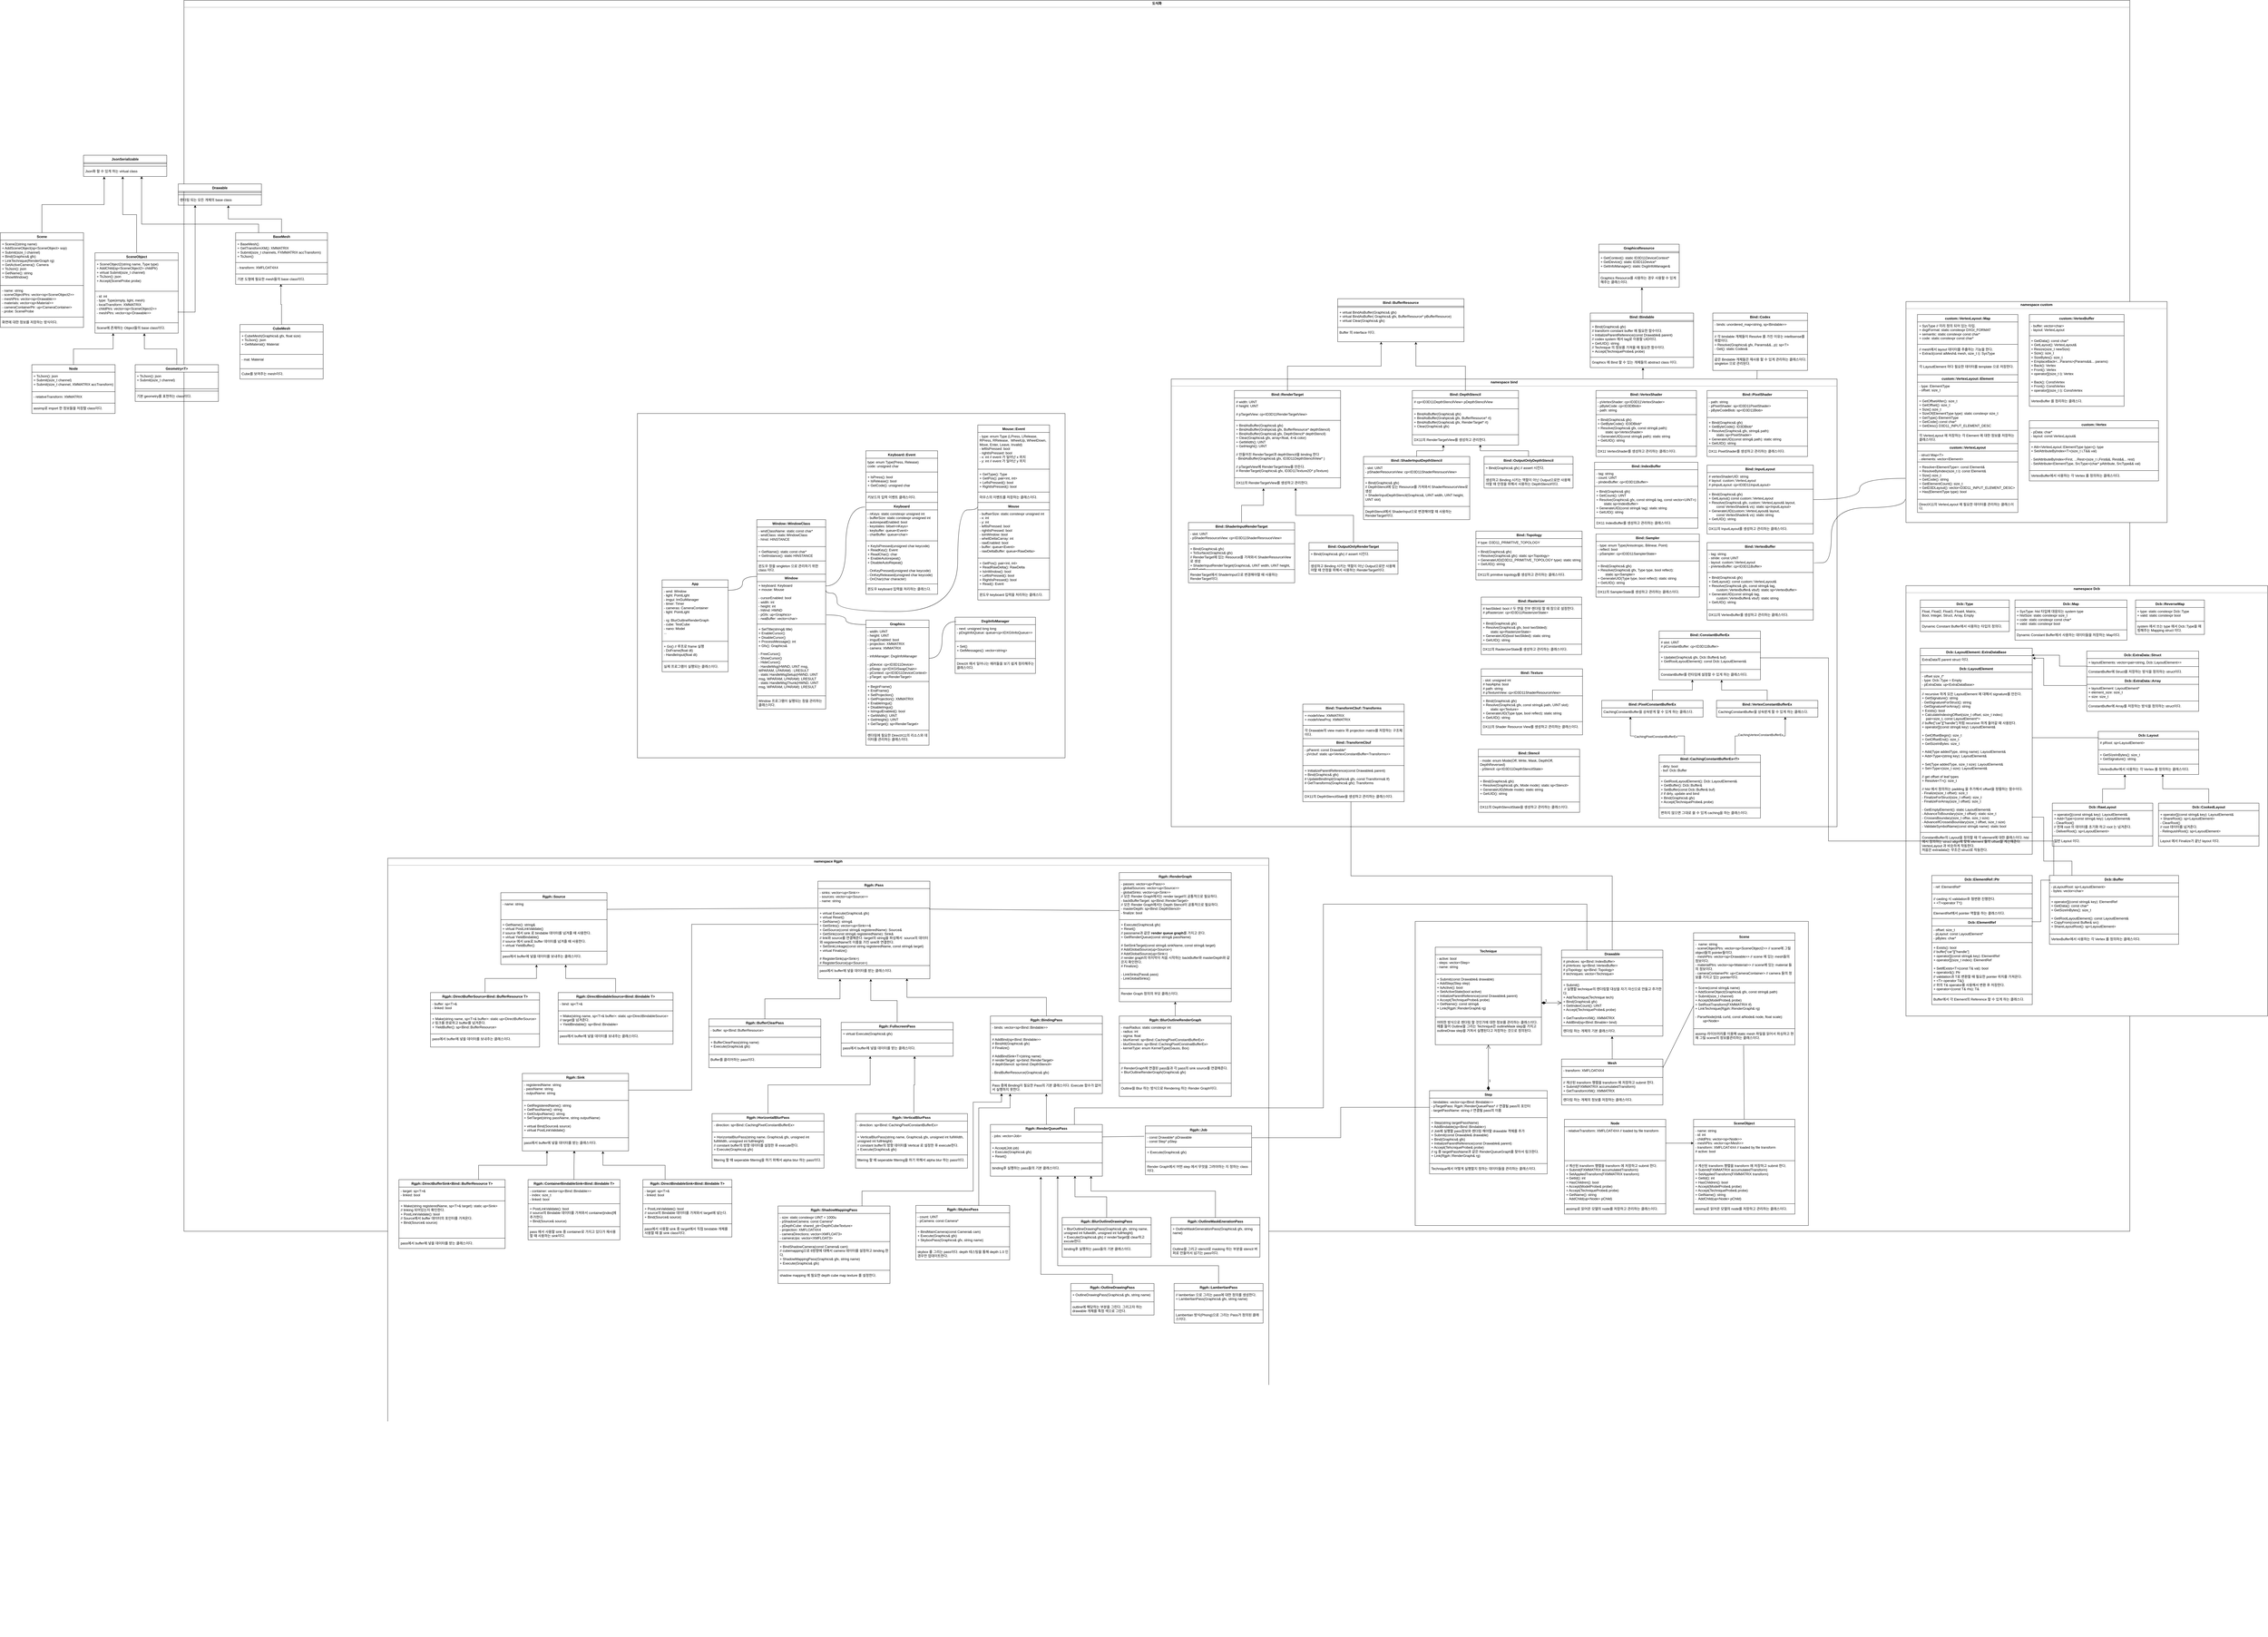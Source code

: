 <mxfile version="24.0.6" type="github">
  <diagram name="페이지-1" id="sZPuGg_SH_d918SeGX3l">
    <mxGraphModel dx="7667" dy="1010" grid="1" gridSize="10" guides="1" tooltips="1" connect="1" arrows="1" fold="1" page="1" pageScale="1" pageWidth="827" pageHeight="1169" math="0" shadow="0">
      <root>
        <mxCell id="0" />
        <mxCell id="1" parent="0" />
        <mxCell id="ByfGYmm5i_UdvLsdhp---200" value="&lt;p style=&quot;margin:0px;margin-top:4px;text-align:center;&quot;&gt;&lt;b&gt;도식화&lt;/b&gt;&lt;/p&gt;&lt;hr size=&quot;1&quot;&gt;&lt;div style=&quot;height:2px;&quot;&gt;&lt;/div&gt;" style="verticalAlign=top;align=left;overflow=fill;fontSize=12;fontFamily=Helvetica;html=1;whiteSpace=wrap;" parent="1" vertex="1">
          <mxGeometry x="-4830" y="170" width="6780" height="4290" as="geometry" />
        </mxCell>
        <mxCell id="ByfGYmm5i_UdvLsdhp---197" value="" style="rounded=0;whiteSpace=wrap;html=1;" parent="1" vertex="1">
          <mxGeometry x="-3250" y="1610" width="1490" height="1200" as="geometry" />
        </mxCell>
        <mxCell id="ByfGYmm5i_UdvLsdhp---189" value="&lt;p style=&quot;margin:0px;margin-top:4px;text-align:center;&quot;&gt;&lt;b&gt;namespace Rgph&lt;/b&gt;&lt;/p&gt;&lt;hr size=&quot;1&quot;&gt;&lt;div style=&quot;height:2px;&quot;&gt;&lt;/div&gt;" style="verticalAlign=top;align=left;overflow=fill;fontSize=12;fontFamily=Helvetica;html=1;whiteSpace=wrap;" parent="1" vertex="1">
          <mxGeometry x="-4120" y="3160" width="3070" height="1990" as="geometry" />
        </mxCell>
        <mxCell id="ByfGYmm5i_UdvLsdhp---103" value="" style="rounded=0;whiteSpace=wrap;html=1;" parent="1" vertex="1">
          <mxGeometry x="-540" y="3380" width="1370" height="1060" as="geometry" />
        </mxCell>
        <mxCell id="ByfGYmm5i_UdvLsdhp---101" style="edgeStyle=orthogonalEdgeStyle;rounded=0;orthogonalLoop=1;jettySize=auto;html=1;exitX=0.708;exitY=-0.001;exitDx=0;exitDy=0;entryX=0.51;entryY=1.017;entryDx=0;entryDy=0;entryPerimeter=0;exitPerimeter=0;" parent="1" source="ByfGYmm5i_UdvLsdhp---100" target="gl-GduZikpB11iDbJl_e-107" edge="1">
          <mxGeometry relative="1" as="geometry" />
        </mxCell>
        <mxCell id="ByfGYmm5i_UdvLsdhp---100" value="&lt;p style=&quot;margin:0px;margin-top:4px;text-align:center;&quot;&gt;&lt;b&gt;namespace bind&lt;/b&gt;&lt;/p&gt;&lt;hr size=&quot;1&quot;&gt;&lt;div style=&quot;height:2px;&quot;&gt;&lt;/div&gt;" style="verticalAlign=top;align=left;overflow=fill;fontSize=12;fontFamily=Helvetica;html=1;whiteSpace=wrap;" parent="1" vertex="1">
          <mxGeometry x="-1390" y="1490" width="2320" height="1560" as="geometry" />
        </mxCell>
        <mxCell id="gl-GduZikpB11iDbJl_e-338" value="&lt;p style=&quot;margin:0px;margin-top:4px;text-align:center;&quot;&gt;&lt;b&gt;namespace Dcb&lt;/b&gt;&lt;/p&gt;&lt;hr size=&quot;1&quot;&gt;&lt;div style=&quot;height:2px;&quot;&gt;&lt;/div&gt;" style="verticalAlign=top;align=left;overflow=fill;fontSize=12;fontFamily=Helvetica;html=1;whiteSpace=wrap;" parent="1" vertex="1">
          <mxGeometry x="1170" y="2210" width="1260" height="1500" as="geometry" />
        </mxCell>
        <mxCell id="gl-GduZikpB11iDbJl_e-171" value="&lt;p style=&quot;margin:0px;margin-top:4px;text-align:center;&quot;&gt;&lt;b&gt;namespace custom&lt;/b&gt;&lt;/p&gt;&lt;hr size=&quot;1&quot;&gt;&lt;div style=&quot;height:2px;&quot;&gt;&lt;/div&gt;" style="verticalAlign=top;align=left;overflow=fill;fontSize=12;fontFamily=Helvetica;html=1;whiteSpace=wrap;" parent="1" vertex="1">
          <mxGeometry x="1170" y="1220" width="910" height="770" as="geometry" />
        </mxCell>
        <mxCell id="gl-GduZikpB11iDbJl_e-86" value="" style="endArrow=none;html=1;rounded=0;exitX=1.001;exitY=0.205;exitDx=0;exitDy=0;exitPerimeter=0;edgeStyle=orthogonalEdgeStyle;curved=1;entryX=-0.007;entryY=0.046;entryDx=0;entryDy=0;entryPerimeter=0;" parent="1" source="gl-GduZikpB11iDbJl_e-7" target="gl-GduZikpB11iDbJl_e-73" edge="1">
          <mxGeometry width="50" height="50" relative="1" as="geometry">
            <mxPoint x="-2574" y="2231" as="sourcePoint" />
            <mxPoint x="-2407" y="1956" as="targetPoint" />
            <Array as="points">
              <mxPoint x="-2554" y="2236" />
              <mxPoint x="-2554" y="2300" />
              <mxPoint x="-2134" y="2300" />
              <mxPoint x="-2134" y="1946" />
            </Array>
          </mxGeometry>
        </mxCell>
        <mxCell id="gl-GduZikpB11iDbJl_e-2" value="App&lt;br&gt;" style="swimlane;fontStyle=1;align=center;verticalAlign=top;childLayout=stackLayout;horizontal=1;startSize=26;horizontalStack=0;resizeParent=1;resizeParentMax=0;resizeLast=0;collapsible=1;marginBottom=0;whiteSpace=wrap;html=1;" parent="1" vertex="1">
          <mxGeometry x="-3164" y="2190" width="230" height="320" as="geometry" />
        </mxCell>
        <mxCell id="gl-GduZikpB11iDbJl_e-3" value="- wnd: Window&lt;br&gt;- light: PointLight&lt;br&gt;- imgui: ImGuiManager&lt;br&gt;- timer: Timer&lt;br&gt;- cameras: CameraContainer&lt;br&gt;- light: PointLight&lt;br&gt;&lt;br&gt;- rg: BlurOutlineRenderGraph&lt;br&gt;- cube: TestCube&lt;br&gt;- nano: Model&lt;br&gt;..." style="text;strokeColor=none;fillColor=none;align=left;verticalAlign=top;spacingLeft=4;spacingRight=4;overflow=hidden;rotatable=0;points=[[0,0.5],[1,0.5]];portConstraint=eastwest;whiteSpace=wrap;html=1;" parent="gl-GduZikpB11iDbJl_e-2" vertex="1">
          <mxGeometry y="26" width="230" height="184" as="geometry" />
        </mxCell>
        <mxCell id="gl-GduZikpB11iDbJl_e-4" value="" style="line;strokeWidth=1;fillColor=none;align=left;verticalAlign=middle;spacingTop=-1;spacingLeft=3;spacingRight=3;rotatable=0;labelPosition=right;points=[];portConstraint=eastwest;strokeColor=inherit;" parent="gl-GduZikpB11iDbJl_e-2" vertex="1">
          <mxGeometry y="210" width="230" height="8" as="geometry" />
        </mxCell>
        <mxCell id="gl-GduZikpB11iDbJl_e-5" value="+ Go() // 루프로 frame 실행&lt;br&gt;- DoFrame(float dt)&lt;br&gt;- HandleInput(float dt)" style="text;strokeColor=none;fillColor=none;align=left;verticalAlign=top;spacingLeft=4;spacingRight=4;overflow=hidden;rotatable=0;points=[[0,0.5],[1,0.5]];portConstraint=eastwest;whiteSpace=wrap;html=1;" parent="gl-GduZikpB11iDbJl_e-2" vertex="1">
          <mxGeometry y="218" width="230" height="62" as="geometry" />
        </mxCell>
        <mxCell id="gl-GduZikpB11iDbJl_e-27" value="" style="line;strokeWidth=1;fillColor=none;align=left;verticalAlign=middle;spacingTop=-1;spacingLeft=3;spacingRight=3;rotatable=0;labelPosition=right;points=[];portConstraint=eastwest;strokeColor=inherit;" parent="gl-GduZikpB11iDbJl_e-2" vertex="1">
          <mxGeometry y="280" width="230" height="8" as="geometry" />
        </mxCell>
        <mxCell id="gl-GduZikpB11iDbJl_e-29" value="실제 프로그램이 실행되는 클래스이다." style="text;strokeColor=none;fillColor=none;align=left;verticalAlign=top;spacingLeft=4;spacingRight=4;overflow=hidden;rotatable=0;points=[[0,0.5],[1,0.5]];portConstraint=eastwest;whiteSpace=wrap;html=1;" parent="gl-GduZikpB11iDbJl_e-2" vertex="1">
          <mxGeometry y="288" width="230" height="32" as="geometry" />
        </mxCell>
        <mxCell id="gl-GduZikpB11iDbJl_e-14" value="Window::WindowClass" style="swimlane;fontStyle=1;align=center;verticalAlign=top;childLayout=stackLayout;horizontal=1;startSize=26;horizontalStack=0;resizeParent=1;resizeParentMax=0;resizeLast=0;collapsible=1;marginBottom=0;whiteSpace=wrap;html=1;" parent="1" vertex="1">
          <mxGeometry x="-2834" y="1980" width="240" height="660" as="geometry" />
        </mxCell>
        <mxCell id="gl-GduZikpB11iDbJl_e-15" value="- wndClassName: static const char*&lt;br&gt;- wndClass: static WindowClass&lt;br&gt;- hInst: HINSTANCE" style="text;strokeColor=none;fillColor=none;align=left;verticalAlign=top;spacingLeft=4;spacingRight=4;overflow=hidden;rotatable=0;points=[[0,0.5],[1,0.5]];portConstraint=eastwest;whiteSpace=wrap;html=1;" parent="gl-GduZikpB11iDbJl_e-14" vertex="1">
          <mxGeometry y="26" width="240" height="64" as="geometry" />
        </mxCell>
        <mxCell id="gl-GduZikpB11iDbJl_e-16" value="" style="line;strokeWidth=1;fillColor=none;align=left;verticalAlign=middle;spacingTop=-1;spacingLeft=3;spacingRight=3;rotatable=0;labelPosition=right;points=[];portConstraint=eastwest;strokeColor=inherit;" parent="gl-GduZikpB11iDbJl_e-14" vertex="1">
          <mxGeometry y="90" width="240" height="8" as="geometry" />
        </mxCell>
        <mxCell id="gl-GduZikpB11iDbJl_e-17" value="+ GetName(): static const char*&lt;br&gt;+ GetInstance(): static HINSTANCE" style="text;strokeColor=none;fillColor=none;align=left;verticalAlign=top;spacingLeft=4;spacingRight=4;overflow=hidden;rotatable=0;points=[[0,0.5],[1,0.5]];portConstraint=eastwest;whiteSpace=wrap;html=1;" parent="gl-GduZikpB11iDbJl_e-14" vertex="1">
          <mxGeometry y="98" width="240" height="42" as="geometry" />
        </mxCell>
        <mxCell id="gl-GduZikpB11iDbJl_e-41" value="" style="line;strokeWidth=1;fillColor=none;align=left;verticalAlign=middle;spacingTop=-1;spacingLeft=3;spacingRight=3;rotatable=0;labelPosition=right;points=[];portConstraint=eastwest;strokeColor=inherit;" parent="gl-GduZikpB11iDbJl_e-14" vertex="1">
          <mxGeometry y="140" width="240" height="8" as="geometry" />
        </mxCell>
        <mxCell id="gl-GduZikpB11iDbJl_e-42" value="윈도우 창을 singleton 으로 관리하기 위한 class 이다." style="text;strokeColor=none;fillColor=none;align=left;verticalAlign=top;spacingLeft=4;spacingRight=4;overflow=hidden;rotatable=0;points=[[0,0.5],[1,0.5]];portConstraint=eastwest;whiteSpace=wrap;html=1;" parent="gl-GduZikpB11iDbJl_e-14" vertex="1">
          <mxGeometry y="148" width="240" height="42" as="geometry" />
        </mxCell>
        <mxCell id="gl-GduZikpB11iDbJl_e-6" value="Window" style="swimlane;fontStyle=1;align=center;verticalAlign=top;childLayout=stackLayout;horizontal=1;startSize=26;horizontalStack=0;resizeParent=1;resizeParentMax=0;resizeLast=0;collapsible=1;marginBottom=0;whiteSpace=wrap;html=1;" parent="gl-GduZikpB11iDbJl_e-14" vertex="1">
          <mxGeometry y="190" width="240" height="470" as="geometry" />
        </mxCell>
        <mxCell id="gl-GduZikpB11iDbJl_e-7" value="+ keyboard: Keyboard&lt;br&gt;+ mouse: Mouse&lt;br&gt;&lt;br&gt;- cursorEnabled: bool&lt;br&gt;- width: int&lt;br&gt;- height: int&lt;br&gt;- hWnd: HWND&lt;br&gt;- pGfx: up&amp;lt;Graphics&amp;gt;&lt;br&gt;- rwaBuffer: vector&amp;lt;char&amp;gt;" style="text;strokeColor=none;fillColor=none;align=left;verticalAlign=top;spacingLeft=4;spacingRight=4;overflow=hidden;rotatable=0;points=[[0,0.5],[1,0.5]];portConstraint=eastwest;whiteSpace=wrap;html=1;" parent="gl-GduZikpB11iDbJl_e-6" vertex="1">
          <mxGeometry y="26" width="240" height="144" as="geometry" />
        </mxCell>
        <mxCell id="gl-GduZikpB11iDbJl_e-8" value="" style="line;strokeWidth=1;fillColor=none;align=left;verticalAlign=middle;spacingTop=-1;spacingLeft=3;spacingRight=3;rotatable=0;labelPosition=right;points=[];portConstraint=eastwest;strokeColor=inherit;" parent="gl-GduZikpB11iDbJl_e-6" vertex="1">
          <mxGeometry y="170" width="240" height="8" as="geometry" />
        </mxCell>
        <mxCell id="gl-GduZikpB11iDbJl_e-9" value="+ SetTitle(string&amp;amp; title)&lt;br&gt;+ EnableCursor()&lt;br&gt;+ DisableCursor()&lt;br&gt;+ ProcessMessage(): int&lt;br&gt;+ Gfx(): Graphics&amp;amp;&lt;br&gt;&lt;br&gt;- FreeCursor()&lt;br&gt;- ShowCursor()&lt;br&gt;- HideCursor()&lt;br&gt;- HandleMsg(HWND, UINT msg, WPARAM, LPARAM) : LRESULT&lt;br&gt;- static HandleMsgSetup(HWND, UINT msg, WPARAM, LPARAM): LRESULT&lt;br&gt;- static HandleMsgThunk(HWND, UINT msg, WPARAM, LPARAM): LRESULT" style="text;strokeColor=none;fillColor=none;align=left;verticalAlign=top;spacingLeft=4;spacingRight=4;overflow=hidden;rotatable=0;points=[[0,0.5],[1,0.5]];portConstraint=eastwest;whiteSpace=wrap;html=1;" parent="gl-GduZikpB11iDbJl_e-6" vertex="1">
          <mxGeometry y="178" width="240" height="242" as="geometry" />
        </mxCell>
        <mxCell id="gl-GduZikpB11iDbJl_e-32" value="" style="line;strokeWidth=1;fillColor=none;align=left;verticalAlign=middle;spacingTop=-1;spacingLeft=3;spacingRight=3;rotatable=0;labelPosition=right;points=[];portConstraint=eastwest;strokeColor=inherit;" parent="gl-GduZikpB11iDbJl_e-6" vertex="1">
          <mxGeometry y="420" width="240" height="8" as="geometry" />
        </mxCell>
        <mxCell id="gl-GduZikpB11iDbJl_e-38" value="Window 프로그램이 실행되는 창을 관리하는 클래스이다." style="text;strokeColor=none;fillColor=none;align=left;verticalAlign=top;spacingLeft=4;spacingRight=4;overflow=hidden;rotatable=0;points=[[0,0.5],[1,0.5]];portConstraint=eastwest;whiteSpace=wrap;html=1;" parent="gl-GduZikpB11iDbJl_e-6" vertex="1">
          <mxGeometry y="428" width="240" height="42" as="geometry" />
        </mxCell>
        <mxCell id="gl-GduZikpB11iDbJl_e-18" value="Graphics" style="swimlane;fontStyle=1;align=center;verticalAlign=top;childLayout=stackLayout;horizontal=1;startSize=26;horizontalStack=0;resizeParent=1;resizeParentMax=0;resizeLast=0;collapsible=1;marginBottom=0;whiteSpace=wrap;html=1;" parent="1" vertex="1">
          <mxGeometry x="-2454" y="2330" width="220" height="436" as="geometry" />
        </mxCell>
        <mxCell id="gl-GduZikpB11iDbJl_e-19" value="- width: UINT&lt;br&gt;- height: UINT&lt;br&gt;- imguiEnabled: bool&lt;br&gt;- projection: XMMATRIX&lt;br&gt;- camera: XMMATRIX&lt;br&gt;&lt;br&gt;- infoManager: DxgiInfoManager&lt;br&gt;&lt;br&gt;- pDevice: cp&amp;lt;ID3D11Device&amp;gt;&lt;br&gt;- pSwap: cp&amp;lt;IDXGISwapChain&amp;gt;&lt;br&gt;- pContext: cp&amp;lt;ID3D11DeviceContext&amp;gt;&lt;br&gt;- pTarget: sp&amp;lt;RenderTarget&amp;gt;" style="text;strokeColor=none;fillColor=none;align=left;verticalAlign=top;spacingLeft=4;spacingRight=4;overflow=hidden;rotatable=0;points=[[0,0.5],[1,0.5]];portConstraint=eastwest;whiteSpace=wrap;html=1;" parent="gl-GduZikpB11iDbJl_e-18" vertex="1">
          <mxGeometry y="26" width="220" height="184" as="geometry" />
        </mxCell>
        <mxCell id="gl-GduZikpB11iDbJl_e-20" value="" style="line;strokeWidth=1;fillColor=none;align=left;verticalAlign=middle;spacingTop=-1;spacingLeft=3;spacingRight=3;rotatable=0;labelPosition=right;points=[];portConstraint=eastwest;strokeColor=inherit;" parent="gl-GduZikpB11iDbJl_e-18" vertex="1">
          <mxGeometry y="210" width="220" height="8" as="geometry" />
        </mxCell>
        <mxCell id="gl-GduZikpB11iDbJl_e-21" value="+ BeginFrame()&lt;br&gt;+ EndFrame()&lt;br&gt;+ SetProjection()&lt;br&gt;+ GetProjection(): XMMATRIX&lt;br&gt;+ EnableImgui()&lt;br&gt;+ DisableImgui()&lt;br&gt;+ IsImguiEnabled(): bool&lt;br&gt;+ GetWidth(): UINT&lt;br&gt;+ GetHeight(): UINT&lt;br&gt;+ GetTarget(): sp&amp;lt;RenderTarget&amp;gt;&lt;br&gt;" style="text;strokeColor=none;fillColor=none;align=left;verticalAlign=top;spacingLeft=4;spacingRight=4;overflow=hidden;rotatable=0;points=[[0,0.5],[1,0.5]];portConstraint=eastwest;whiteSpace=wrap;html=1;" parent="gl-GduZikpB11iDbJl_e-18" vertex="1">
          <mxGeometry y="218" width="220" height="162" as="geometry" />
        </mxCell>
        <mxCell id="gl-GduZikpB11iDbJl_e-23" value="" style="line;strokeWidth=1;fillColor=none;align=left;verticalAlign=middle;spacingTop=-1;spacingLeft=3;spacingRight=3;rotatable=0;labelPosition=right;points=[];portConstraint=eastwest;strokeColor=inherit;" parent="gl-GduZikpB11iDbJl_e-18" vertex="1">
          <mxGeometry y="380" width="220" height="8" as="geometry" />
        </mxCell>
        <mxCell id="gl-GduZikpB11iDbJl_e-26" value="렌더링에 필요한 DirectX11의 리소스와 데이터를 관리하는 클래스이다." style="text;strokeColor=none;fillColor=none;align=left;verticalAlign=top;spacingLeft=4;spacingRight=4;overflow=hidden;rotatable=0;points=[[0,0.5],[1,0.5]];portConstraint=eastwest;whiteSpace=wrap;html=1;" parent="gl-GduZikpB11iDbJl_e-18" vertex="1">
          <mxGeometry y="388" width="220" height="48" as="geometry" />
        </mxCell>
        <mxCell id="gl-GduZikpB11iDbJl_e-52" value="" style="endArrow=none;html=1;rounded=0;exitX=0.999;exitY=0.055;exitDx=0;exitDy=0;exitPerimeter=0;entryX=0;entryY=0.017;entryDx=0;entryDy=0;entryPerimeter=0;edgeStyle=orthogonalEdgeStyle;curved=1;" parent="1" source="gl-GduZikpB11iDbJl_e-3" target="gl-GduZikpB11iDbJl_e-6" edge="1">
          <mxGeometry width="50" height="50" relative="1" as="geometry">
            <mxPoint x="-2464" y="2420" as="sourcePoint" />
            <mxPoint x="-2844" y="2190" as="targetPoint" />
          </mxGeometry>
        </mxCell>
        <mxCell id="gl-GduZikpB11iDbJl_e-53" value="" style="endArrow=none;html=1;rounded=0;exitX=1.001;exitY=0.104;exitDx=0;exitDy=0;exitPerimeter=0;edgeStyle=orthogonalEdgeStyle;curved=1;entryX=-0.011;entryY=0.05;entryDx=0;entryDy=0;entryPerimeter=0;" parent="1" source="gl-GduZikpB11iDbJl_e-7" target="gl-GduZikpB11iDbJl_e-43" edge="1">
          <mxGeometry width="50" height="50" relative="1" as="geometry">
            <mxPoint x="-2924" y="2236" as="sourcePoint" />
            <mxPoint x="-2504" y="2070" as="targetPoint" />
          </mxGeometry>
        </mxCell>
        <mxCell id="gl-GduZikpB11iDbJl_e-54" value="" style="endArrow=none;html=1;rounded=0;entryX=0.004;entryY=0.036;entryDx=0;entryDy=0;entryPerimeter=0;edgeStyle=orthogonalEdgeStyle;curved=1;exitX=1.008;exitY=0.806;exitDx=0;exitDy=0;exitPerimeter=0;" parent="1" source="gl-GduZikpB11iDbJl_e-7" target="gl-GduZikpB11iDbJl_e-18" edge="1">
          <mxGeometry width="50" height="50" relative="1" as="geometry">
            <mxPoint x="-2894" y="2300" as="sourcePoint" />
            <mxPoint x="-2814" y="2208" as="targetPoint" />
          </mxGeometry>
        </mxCell>
        <mxCell id="gl-GduZikpB11iDbJl_e-56" value="Keyboard::Event" style="swimlane;fontStyle=1;align=center;verticalAlign=top;childLayout=stackLayout;horizontal=1;startSize=26;horizontalStack=0;resizeParent=1;resizeParentMax=0;resizeLast=0;collapsible=1;marginBottom=0;whiteSpace=wrap;html=1;" parent="1" vertex="1">
          <mxGeometry x="-2454" y="1740" width="250" height="500" as="geometry" />
        </mxCell>
        <mxCell id="gl-GduZikpB11iDbJl_e-57" value="type: enum Type(Press, Release)&lt;br&gt;code: unsigned char" style="text;strokeColor=none;fillColor=none;align=left;verticalAlign=top;spacingLeft=4;spacingRight=4;overflow=hidden;rotatable=0;points=[[0,0.5],[1,0.5]];portConstraint=eastwest;whiteSpace=wrap;html=1;" parent="gl-GduZikpB11iDbJl_e-56" vertex="1">
          <mxGeometry y="26" width="250" height="44" as="geometry" />
        </mxCell>
        <mxCell id="gl-GduZikpB11iDbJl_e-58" value="" style="line;strokeWidth=1;fillColor=none;align=left;verticalAlign=middle;spacingTop=-1;spacingLeft=3;spacingRight=3;rotatable=0;labelPosition=right;points=[];portConstraint=eastwest;strokeColor=inherit;" parent="gl-GduZikpB11iDbJl_e-56" vertex="1">
          <mxGeometry y="70" width="250" height="8" as="geometry" />
        </mxCell>
        <mxCell id="gl-GduZikpB11iDbJl_e-59" value="+ IsPress(): bool&lt;br&gt;+ IsRelease(): bool&lt;br&gt;+ GetCode(): unsigned char" style="text;strokeColor=none;fillColor=none;align=left;verticalAlign=top;spacingLeft=4;spacingRight=4;overflow=hidden;rotatable=0;points=[[0,0.5],[1,0.5]];portConstraint=eastwest;whiteSpace=wrap;html=1;" parent="gl-GduZikpB11iDbJl_e-56" vertex="1">
          <mxGeometry y="78" width="250" height="62" as="geometry" />
        </mxCell>
        <mxCell id="gl-GduZikpB11iDbJl_e-60" value="" style="line;strokeWidth=1;fillColor=none;align=left;verticalAlign=middle;spacingTop=-1;spacingLeft=3;spacingRight=3;rotatable=0;labelPosition=right;points=[];portConstraint=eastwest;strokeColor=inherit;" parent="gl-GduZikpB11iDbJl_e-56" vertex="1">
          <mxGeometry y="140" width="250" height="8" as="geometry" />
        </mxCell>
        <mxCell id="gl-GduZikpB11iDbJl_e-61" value="키보드의 입력 이벤트 클래스이다." style="text;strokeColor=none;fillColor=none;align=left;verticalAlign=top;spacingLeft=4;spacingRight=4;overflow=hidden;rotatable=0;points=[[0,0.5],[1,0.5]];portConstraint=eastwest;whiteSpace=wrap;html=1;" parent="gl-GduZikpB11iDbJl_e-56" vertex="1">
          <mxGeometry y="148" width="250" height="32" as="geometry" />
        </mxCell>
        <mxCell id="gl-GduZikpB11iDbJl_e-43" value="Keyboard" style="swimlane;fontStyle=1;align=center;verticalAlign=top;childLayout=stackLayout;horizontal=1;startSize=26;horizontalStack=0;resizeParent=1;resizeParentMax=0;resizeLast=0;collapsible=1;marginBottom=0;whiteSpace=wrap;html=1;" parent="gl-GduZikpB11iDbJl_e-56" vertex="1">
          <mxGeometry y="180" width="250" height="320" as="geometry" />
        </mxCell>
        <mxCell id="gl-GduZikpB11iDbJl_e-44" value="- nKeys: static constexpr unsigned int&lt;br&gt;- bufferSize: static constexpr unsigned int&lt;br&gt;- autorepeatEnabled: bool&lt;br&gt;- keystates: bitset&amp;lt;nKeys&amp;gt;&lt;br&gt;- keybuffer: queue&amp;lt;Event&amp;gt;&lt;br&gt;- charBuffer: queue&amp;lt;char&amp;gt;" style="text;strokeColor=none;fillColor=none;align=left;verticalAlign=top;spacingLeft=4;spacingRight=4;overflow=hidden;rotatable=0;points=[[0,0.5],[1,0.5]];portConstraint=eastwest;whiteSpace=wrap;html=1;" parent="gl-GduZikpB11iDbJl_e-43" vertex="1">
          <mxGeometry y="26" width="250" height="104" as="geometry" />
        </mxCell>
        <mxCell id="gl-GduZikpB11iDbJl_e-45" value="" style="line;strokeWidth=1;fillColor=none;align=left;verticalAlign=middle;spacingTop=-1;spacingLeft=3;spacingRight=3;rotatable=0;labelPosition=right;points=[];portConstraint=eastwest;strokeColor=inherit;" parent="gl-GduZikpB11iDbJl_e-43" vertex="1">
          <mxGeometry y="130" width="250" height="8" as="geometry" />
        </mxCell>
        <mxCell id="gl-GduZikpB11iDbJl_e-46" value="+ KeyIsPressed(unsigned char keycode)&lt;br&gt;+ ReadKey(): Event&lt;br&gt;+ ReadChar(): char&lt;br&gt;+ EnableAutorepeat()&lt;br&gt;+ DisableAutoRepeat()&lt;br&gt;&lt;br&gt;- OnKeyPressed(unsigned char keycode)&lt;br&gt;- OnKeyReleased(unsigned char keycode)&lt;br&gt;- OnChar(char character)" style="text;strokeColor=none;fillColor=none;align=left;verticalAlign=top;spacingLeft=4;spacingRight=4;overflow=hidden;rotatable=0;points=[[0,0.5],[1,0.5]];portConstraint=eastwest;whiteSpace=wrap;html=1;" parent="gl-GduZikpB11iDbJl_e-43" vertex="1">
          <mxGeometry y="138" width="250" height="142" as="geometry" />
        </mxCell>
        <mxCell id="gl-GduZikpB11iDbJl_e-47" value="" style="line;strokeWidth=1;fillColor=none;align=left;verticalAlign=middle;spacingTop=-1;spacingLeft=3;spacingRight=3;rotatable=0;labelPosition=right;points=[];portConstraint=eastwest;strokeColor=inherit;" parent="gl-GduZikpB11iDbJl_e-43" vertex="1">
          <mxGeometry y="280" width="250" height="8" as="geometry" />
        </mxCell>
        <mxCell id="gl-GduZikpB11iDbJl_e-48" value="윈도우 keyboard 입력을 처리하는 클래스다." style="text;strokeColor=none;fillColor=none;align=left;verticalAlign=top;spacingLeft=4;spacingRight=4;overflow=hidden;rotatable=0;points=[[0,0.5],[1,0.5]];portConstraint=eastwest;whiteSpace=wrap;html=1;" parent="gl-GduZikpB11iDbJl_e-43" vertex="1">
          <mxGeometry y="288" width="250" height="32" as="geometry" />
        </mxCell>
        <mxCell id="gl-GduZikpB11iDbJl_e-79" value="Mouse::Event" style="swimlane;fontStyle=1;align=center;verticalAlign=top;childLayout=stackLayout;horizontal=1;startSize=26;horizontalStack=0;resizeParent=1;resizeParentMax=0;resizeLast=0;collapsible=1;marginBottom=0;whiteSpace=wrap;html=1;" parent="1" vertex="1">
          <mxGeometry x="-2064" y="1650" width="250" height="610" as="geometry" />
        </mxCell>
        <mxCell id="gl-GduZikpB11iDbJl_e-80" value="- type: enum Type (LPress,&amp;nbsp;&lt;span style=&quot;background-color: initial;&quot;&gt;LRelease,&amp;nbsp;&lt;br&gt;&lt;/span&gt;&lt;span style=&quot;background-color: initial;&quot;&gt;RPress,&amp;nbsp;&lt;/span&gt;&lt;span style=&quot;background-color: initial;&quot;&gt;RRelease,&amp;nbsp;&amp;nbsp;&lt;/span&gt;&lt;span style=&quot;background-color: initial;&quot;&gt;WheelUp,&amp;nbsp;&lt;/span&gt;&lt;span style=&quot;background-color: initial;&quot;&gt;WheelDown,&amp;nbsp;&lt;br&gt;&lt;/span&gt;&lt;span style=&quot;background-color: initial;&quot;&gt;Move,&amp;nbsp;&lt;/span&gt;&lt;span style=&quot;background-color: initial;&quot;&gt;Enter,&amp;nbsp;&lt;/span&gt;&lt;span style=&quot;background-color: initial;&quot;&gt;Leave,&amp;nbsp;&lt;/span&gt;&lt;span style=&quot;background-color: initial;&quot;&gt;Invalid)&lt;br&gt;- leftIsPressed: bool&lt;br&gt;- rightIsPressed: bool&lt;br&gt;- x: int // event 가 일어난 x 위치&lt;br&gt;- y: int // event 가 일어난 y 위치&lt;br&gt;&lt;/span&gt;" style="text;strokeColor=none;fillColor=none;align=left;verticalAlign=top;spacingLeft=4;spacingRight=4;overflow=hidden;rotatable=0;points=[[0,0.5],[1,0.5]];portConstraint=eastwest;whiteSpace=wrap;html=1;" parent="gl-GduZikpB11iDbJl_e-79" vertex="1">
          <mxGeometry y="26" width="250" height="124" as="geometry" />
        </mxCell>
        <mxCell id="gl-GduZikpB11iDbJl_e-81" value="" style="line;strokeWidth=1;fillColor=none;align=left;verticalAlign=middle;spacingTop=-1;spacingLeft=3;spacingRight=3;rotatable=0;labelPosition=right;points=[];portConstraint=eastwest;strokeColor=inherit;" parent="gl-GduZikpB11iDbJl_e-79" vertex="1">
          <mxGeometry y="150" width="250" height="8" as="geometry" />
        </mxCell>
        <mxCell id="gl-GduZikpB11iDbJl_e-82" value="+ GetType(): Type&lt;br&gt;+ GetPos(): pair&amp;lt;int, int&amp;gt;&lt;br&gt;+ LefIsPressed(): bool&lt;br&gt;+ RightIsPressed(): bool" style="text;strokeColor=none;fillColor=none;align=left;verticalAlign=top;spacingLeft=4;spacingRight=4;overflow=hidden;rotatable=0;points=[[0,0.5],[1,0.5]];portConstraint=eastwest;whiteSpace=wrap;html=1;" parent="gl-GduZikpB11iDbJl_e-79" vertex="1">
          <mxGeometry y="158" width="250" height="72" as="geometry" />
        </mxCell>
        <mxCell id="gl-GduZikpB11iDbJl_e-83" value="" style="line;strokeWidth=1;fillColor=none;align=left;verticalAlign=middle;spacingTop=-1;spacingLeft=3;spacingRight=3;rotatable=0;labelPosition=right;points=[];portConstraint=eastwest;strokeColor=inherit;" parent="gl-GduZikpB11iDbJl_e-79" vertex="1">
          <mxGeometry y="230" width="250" height="8" as="geometry" />
        </mxCell>
        <mxCell id="gl-GduZikpB11iDbJl_e-84" value="마우스의 이벤트를 저장하는 클래스이다." style="text;strokeColor=none;fillColor=none;align=left;verticalAlign=top;spacingLeft=4;spacingRight=4;overflow=hidden;rotatable=0;points=[[0,0.5],[1,0.5]];portConstraint=eastwest;whiteSpace=wrap;html=1;" parent="gl-GduZikpB11iDbJl_e-79" vertex="1">
          <mxGeometry y="238" width="250" height="32" as="geometry" />
        </mxCell>
        <mxCell id="gl-GduZikpB11iDbJl_e-73" value="Mouse" style="swimlane;fontStyle=1;align=center;verticalAlign=top;childLayout=stackLayout;horizontal=1;startSize=26;horizontalStack=0;resizeParent=1;resizeParentMax=0;resizeLast=0;collapsible=1;marginBottom=0;whiteSpace=wrap;html=1;" parent="gl-GduZikpB11iDbJl_e-79" vertex="1">
          <mxGeometry y="270" width="250" height="340" as="geometry" />
        </mxCell>
        <mxCell id="gl-GduZikpB11iDbJl_e-74" value="- buffserSize: static constexpr unsigned int&lt;br&gt;- x: int&lt;br&gt;- y: int&lt;br&gt;- leftIsPressed: bool&lt;br&gt;- rightIsPressed: bool&lt;br&gt;- isInWindow: bool&lt;br&gt;- whellDetlaCarray: int&lt;br&gt;- rawEnabled: bool&lt;br&gt;- buffer: queue&amp;lt;Event&amp;gt;&lt;br&gt;- rawDeltaBuffer: queue&amp;lt;RawDelta&amp;gt;" style="text;strokeColor=none;fillColor=none;align=left;verticalAlign=top;spacingLeft=4;spacingRight=4;overflow=hidden;rotatable=0;points=[[0,0.5],[1,0.5]];portConstraint=eastwest;whiteSpace=wrap;html=1;" parent="gl-GduZikpB11iDbJl_e-73" vertex="1">
          <mxGeometry y="26" width="250" height="164" as="geometry" />
        </mxCell>
        <mxCell id="gl-GduZikpB11iDbJl_e-75" value="" style="line;strokeWidth=1;fillColor=none;align=left;verticalAlign=middle;spacingTop=-1;spacingLeft=3;spacingRight=3;rotatable=0;labelPosition=right;points=[];portConstraint=eastwest;strokeColor=inherit;" parent="gl-GduZikpB11iDbJl_e-73" vertex="1">
          <mxGeometry y="190" width="250" height="8" as="geometry" />
        </mxCell>
        <mxCell id="gl-GduZikpB11iDbJl_e-76" value="+ GetPos(): pair&amp;lt;int, int&amp;gt;&lt;br&gt;+ ReadRawDelta(): RawDelta&lt;br&gt;+ IsInWindow(): bool&lt;br&gt;+ LeftIsPressed(): bool&lt;br&gt;+ RightIsPressed(): bool&lt;br&gt;+ Read(): Event" style="text;strokeColor=none;fillColor=none;align=left;verticalAlign=top;spacingLeft=4;spacingRight=4;overflow=hidden;rotatable=0;points=[[0,0.5],[1,0.5]];portConstraint=eastwest;whiteSpace=wrap;html=1;" parent="gl-GduZikpB11iDbJl_e-73" vertex="1">
          <mxGeometry y="198" width="250" height="102" as="geometry" />
        </mxCell>
        <mxCell id="gl-GduZikpB11iDbJl_e-77" value="" style="line;strokeWidth=1;fillColor=none;align=left;verticalAlign=middle;spacingTop=-1;spacingLeft=3;spacingRight=3;rotatable=0;labelPosition=right;points=[];portConstraint=eastwest;strokeColor=inherit;" parent="gl-GduZikpB11iDbJl_e-73" vertex="1">
          <mxGeometry y="300" width="250" height="8" as="geometry" />
        </mxCell>
        <mxCell id="gl-GduZikpB11iDbJl_e-78" value="윈도우 keyboard 입력을 처리하는 클래스다." style="text;strokeColor=none;fillColor=none;align=left;verticalAlign=top;spacingLeft=4;spacingRight=4;overflow=hidden;rotatable=0;points=[[0,0.5],[1,0.5]];portConstraint=eastwest;whiteSpace=wrap;html=1;" parent="gl-GduZikpB11iDbJl_e-73" vertex="1">
          <mxGeometry y="308" width="250" height="32" as="geometry" />
        </mxCell>
        <mxCell id="gl-GduZikpB11iDbJl_e-87" value="DxgiInfoManager" style="swimlane;fontStyle=1;align=center;verticalAlign=top;childLayout=stackLayout;horizontal=1;startSize=26;horizontalStack=0;resizeParent=1;resizeParentMax=0;resizeLast=0;collapsible=1;marginBottom=0;whiteSpace=wrap;html=1;" parent="1" vertex="1">
          <mxGeometry x="-2143" y="2320" width="280" height="196" as="geometry" />
        </mxCell>
        <mxCell id="gl-GduZikpB11iDbJl_e-88" value="- next: unsigned long long&lt;br&gt;- pDxgiInfoQueue: queue&amp;lt;cp&amp;lt;IDXGIInfoQueue&amp;gt;&amp;gt;&lt;br&gt;" style="text;strokeColor=none;fillColor=none;align=left;verticalAlign=top;spacingLeft=4;spacingRight=4;overflow=hidden;rotatable=0;points=[[0,0.5],[1,0.5]];portConstraint=eastwest;whiteSpace=wrap;html=1;" parent="gl-GduZikpB11iDbJl_e-87" vertex="1">
          <mxGeometry y="26" width="280" height="54" as="geometry" />
        </mxCell>
        <mxCell id="gl-GduZikpB11iDbJl_e-89" value="" style="line;strokeWidth=1;fillColor=none;align=left;verticalAlign=middle;spacingTop=-1;spacingLeft=3;spacingRight=3;rotatable=0;labelPosition=right;points=[];portConstraint=eastwest;strokeColor=inherit;" parent="gl-GduZikpB11iDbJl_e-87" vertex="1">
          <mxGeometry y="80" width="280" height="8" as="geometry" />
        </mxCell>
        <mxCell id="gl-GduZikpB11iDbJl_e-90" value="+ Set()&lt;br&gt;+ GetMessages(): vector&amp;lt;string&amp;gt;" style="text;strokeColor=none;fillColor=none;align=left;verticalAlign=top;spacingLeft=4;spacingRight=4;overflow=hidden;rotatable=0;points=[[0,0.5],[1,0.5]];portConstraint=eastwest;whiteSpace=wrap;html=1;" parent="gl-GduZikpB11iDbJl_e-87" vertex="1">
          <mxGeometry y="88" width="280" height="52" as="geometry" />
        </mxCell>
        <mxCell id="gl-GduZikpB11iDbJl_e-91" value="" style="line;strokeWidth=1;fillColor=none;align=left;verticalAlign=middle;spacingTop=-1;spacingLeft=3;spacingRight=3;rotatable=0;labelPosition=right;points=[];portConstraint=eastwest;strokeColor=inherit;" parent="gl-GduZikpB11iDbJl_e-87" vertex="1">
          <mxGeometry y="140" width="280" height="8" as="geometry" />
        </mxCell>
        <mxCell id="gl-GduZikpB11iDbJl_e-92" value="DirectX 에서 일어나는 에러들을 보기 쉽게 정리해주는 클래스이다." style="text;strokeColor=none;fillColor=none;align=left;verticalAlign=top;spacingLeft=4;spacingRight=4;overflow=hidden;rotatable=0;points=[[0,0.5],[1,0.5]];portConstraint=eastwest;whiteSpace=wrap;html=1;" parent="gl-GduZikpB11iDbJl_e-87" vertex="1">
          <mxGeometry y="148" width="280" height="48" as="geometry" />
        </mxCell>
        <mxCell id="gl-GduZikpB11iDbJl_e-95" value="" style="endArrow=none;html=1;rounded=0;exitX=0.999;exitY=0.583;exitDx=0;exitDy=0;exitPerimeter=0;edgeStyle=orthogonalEdgeStyle;curved=1;entryX=0.01;entryY=0.077;entryDx=0;entryDy=0;entryPerimeter=0;" parent="1" source="gl-GduZikpB11iDbJl_e-19" target="gl-GduZikpB11iDbJl_e-87" edge="1">
          <mxGeometry width="50" height="50" relative="1" as="geometry">
            <mxPoint x="-2284" y="2665" as="sourcePoint" />
            <mxPoint x="-2157" y="2390" as="targetPoint" />
          </mxGeometry>
        </mxCell>
        <mxCell id="gl-GduZikpB11iDbJl_e-96" value="GraphicsResource" style="swimlane;fontStyle=1;align=center;verticalAlign=top;childLayout=stackLayout;horizontal=1;startSize=26;horizontalStack=0;resizeParent=1;resizeParentMax=0;resizeLast=0;collapsible=1;marginBottom=0;whiteSpace=wrap;html=1;" parent="1" vertex="1">
          <mxGeometry x="100" y="1020" width="280" height="150" as="geometry" />
        </mxCell>
        <mxCell id="gl-GduZikpB11iDbJl_e-98" value="" style="line;strokeWidth=1;fillColor=none;align=left;verticalAlign=middle;spacingTop=-1;spacingLeft=3;spacingRight=3;rotatable=0;labelPosition=right;points=[];portConstraint=eastwest;strokeColor=inherit;" parent="gl-GduZikpB11iDbJl_e-96" vertex="1">
          <mxGeometry y="26" width="280" height="8" as="geometry" />
        </mxCell>
        <mxCell id="gl-GduZikpB11iDbJl_e-99" value="+ GetContext(): static ID3D11DeviceContext*&lt;br&gt;+ GetDevice(): static ID3D11Device*&lt;br&gt;+ GetInfoManager(): static DxgiInfoManager&amp;amp;" style="text;strokeColor=none;fillColor=none;align=left;verticalAlign=top;spacingLeft=4;spacingRight=4;overflow=hidden;rotatable=0;points=[[0,0.5],[1,0.5]];portConstraint=eastwest;whiteSpace=wrap;html=1;" parent="gl-GduZikpB11iDbJl_e-96" vertex="1">
          <mxGeometry y="34" width="280" height="62" as="geometry" />
        </mxCell>
        <mxCell id="gl-GduZikpB11iDbJl_e-100" value="" style="line;strokeWidth=1;fillColor=none;align=left;verticalAlign=middle;spacingTop=-1;spacingLeft=3;spacingRight=3;rotatable=0;labelPosition=right;points=[];portConstraint=eastwest;strokeColor=inherit;" parent="gl-GduZikpB11iDbJl_e-96" vertex="1">
          <mxGeometry y="96" width="280" height="8" as="geometry" />
        </mxCell>
        <mxCell id="gl-GduZikpB11iDbJl_e-101" value="Graphics Resource를 사용하는 경우 사용할 수 있게 해주는 클래스이다." style="text;strokeColor=none;fillColor=none;align=left;verticalAlign=top;spacingLeft=4;spacingRight=4;overflow=hidden;rotatable=0;points=[[0,0.5],[1,0.5]];portConstraint=eastwest;whiteSpace=wrap;html=1;" parent="gl-GduZikpB11iDbJl_e-96" vertex="1">
          <mxGeometry y="104" width="280" height="46" as="geometry" />
        </mxCell>
        <mxCell id="gl-GduZikpB11iDbJl_e-102" value="Bind::Bindable" style="swimlane;fontStyle=1;align=center;verticalAlign=top;childLayout=stackLayout;horizontal=1;startSize=26;horizontalStack=0;resizeParent=1;resizeParentMax=0;resizeLast=0;collapsible=1;marginBottom=0;whiteSpace=wrap;html=1;" parent="1" vertex="1">
          <mxGeometry x="70" y="1260" width="360" height="190" as="geometry" />
        </mxCell>
        <mxCell id="gl-GduZikpB11iDbJl_e-104" value="" style="line;strokeWidth=1;fillColor=none;align=left;verticalAlign=middle;spacingTop=-1;spacingLeft=3;spacingRight=3;rotatable=0;labelPosition=right;points=[];portConstraint=eastwest;strokeColor=inherit;" parent="gl-GduZikpB11iDbJl_e-102" vertex="1">
          <mxGeometry y="26" width="360" height="8" as="geometry" />
        </mxCell>
        <mxCell id="gl-GduZikpB11iDbJl_e-105" value="+ Bind(Graphics&amp;amp; gfx)&lt;br&gt;// transform constant buffer 에 필요한 함수이다.&lt;br&gt;+ InitializeParentReference(const Drawable&amp;amp; parent)&lt;br&gt;// codex system 에서 tag로 이용할 UID이다.&lt;br&gt;+ GetUID(): string&lt;br&gt;// Technique 의 정보를 가져올 때 필요한 함수이다.&lt;br&gt;+ Accept(TechniqueProbe&amp;amp; probe)" style="text;strokeColor=none;fillColor=none;align=left;verticalAlign=top;spacingLeft=4;spacingRight=4;overflow=hidden;rotatable=0;points=[[0,0.5],[1,0.5]];portConstraint=eastwest;whiteSpace=wrap;html=1;" parent="gl-GduZikpB11iDbJl_e-102" vertex="1">
          <mxGeometry y="34" width="360" height="116" as="geometry" />
        </mxCell>
        <mxCell id="gl-GduZikpB11iDbJl_e-106" value="" style="line;strokeWidth=1;fillColor=none;align=left;verticalAlign=middle;spacingTop=-1;spacingLeft=3;spacingRight=3;rotatable=0;labelPosition=right;points=[];portConstraint=eastwest;strokeColor=inherit;" parent="gl-GduZikpB11iDbJl_e-102" vertex="1">
          <mxGeometry y="150" width="360" height="8" as="geometry" />
        </mxCell>
        <mxCell id="gl-GduZikpB11iDbJl_e-107" value="Graphics 에 Bind 할 수 있는 개체들의 abstract class 이다." style="text;strokeColor=none;fillColor=none;align=left;verticalAlign=top;spacingLeft=4;spacingRight=4;overflow=hidden;rotatable=0;points=[[0,0.5],[1,0.5]];portConstraint=eastwest;whiteSpace=wrap;html=1;" parent="gl-GduZikpB11iDbJl_e-102" vertex="1">
          <mxGeometry y="158" width="360" height="32" as="geometry" />
        </mxCell>
        <mxCell id="gl-GduZikpB11iDbJl_e-112" style="edgeStyle=orthogonalEdgeStyle;rounded=0;orthogonalLoop=1;jettySize=auto;html=1;exitX=0.5;exitY=0;exitDx=0;exitDy=0;entryX=0.536;entryY=1.013;entryDx=0;entryDy=0;entryPerimeter=0;" parent="1" source="gl-GduZikpB11iDbJl_e-102" target="gl-GduZikpB11iDbJl_e-101" edge="1">
          <mxGeometry relative="1" as="geometry" />
        </mxCell>
        <mxCell id="gl-GduZikpB11iDbJl_e-120" value="Bind::VertexShader" style="swimlane;fontStyle=1;align=center;verticalAlign=top;childLayout=stackLayout;horizontal=1;startSize=26;horizontalStack=0;resizeParent=1;resizeParentMax=0;resizeLast=0;collapsible=1;marginBottom=0;whiteSpace=wrap;html=1;" parent="1" vertex="1">
          <mxGeometry x="90" y="1530" width="350" height="230" as="geometry" />
        </mxCell>
        <mxCell id="gl-GduZikpB11iDbJl_e-121" value="- pVertexShader: cp&amp;lt;ID3D11VertexShader&amp;gt;&lt;br style=&quot;border-color: var(--border-color);&quot;&gt;- pByteCode: cp&amp;lt;ID3DBlob&amp;gt;&lt;br style=&quot;border-color: var(--border-color);&quot;&gt;- path: string" style="text;strokeColor=none;fillColor=none;align=left;verticalAlign=top;spacingLeft=4;spacingRight=4;overflow=hidden;rotatable=0;points=[[0,0.5],[1,0.5]];portConstraint=eastwest;whiteSpace=wrap;html=1;" parent="gl-GduZikpB11iDbJl_e-120" vertex="1">
          <mxGeometry y="26" width="350" height="54" as="geometry" />
        </mxCell>
        <mxCell id="gl-GduZikpB11iDbJl_e-122" value="" style="line;strokeWidth=1;fillColor=none;align=left;verticalAlign=middle;spacingTop=-1;spacingLeft=3;spacingRight=3;rotatable=0;labelPosition=right;points=[];portConstraint=eastwest;strokeColor=inherit;" parent="gl-GduZikpB11iDbJl_e-120" vertex="1">
          <mxGeometry y="80" width="350" height="8" as="geometry" />
        </mxCell>
        <mxCell id="gl-GduZikpB11iDbJl_e-123" value="+ Bind(Graphics&amp;amp; gfx)&lt;br&gt;+ GetByteCode(): ID3DBlob*&lt;br&gt;+ Resolve(Graphics&amp;amp; gfx, const string&amp;amp; path): &lt;br&gt;&lt;span style=&quot;white-space: pre;&quot;&gt;&#x9;&lt;/span&gt;static sp&amp;lt;VertexShader&amp;gt;&lt;br&gt;+ GenerateUID(const string&amp;amp; path): static string&lt;br&gt;+ GetUID(): string" style="text;strokeColor=none;fillColor=none;align=left;verticalAlign=top;spacingLeft=4;spacingRight=4;overflow=hidden;rotatable=0;points=[[0,0.5],[1,0.5]];portConstraint=eastwest;whiteSpace=wrap;html=1;" parent="gl-GduZikpB11iDbJl_e-120" vertex="1">
          <mxGeometry y="88" width="350" height="102" as="geometry" />
        </mxCell>
        <mxCell id="gl-GduZikpB11iDbJl_e-124" value="" style="line;strokeWidth=1;fillColor=none;align=left;verticalAlign=middle;spacingTop=-1;spacingLeft=3;spacingRight=3;rotatable=0;labelPosition=right;points=[];portConstraint=eastwest;strokeColor=inherit;" parent="gl-GduZikpB11iDbJl_e-120" vertex="1">
          <mxGeometry y="190" width="350" height="8" as="geometry" />
        </mxCell>
        <mxCell id="gl-GduZikpB11iDbJl_e-125" value="DX11 VertexShader를 생성하고 관리하는 클래스이다." style="text;strokeColor=none;fillColor=none;align=left;verticalAlign=top;spacingLeft=4;spacingRight=4;overflow=hidden;rotatable=0;points=[[0,0.5],[1,0.5]];portConstraint=eastwest;whiteSpace=wrap;html=1;" parent="gl-GduZikpB11iDbJl_e-120" vertex="1">
          <mxGeometry y="198" width="350" height="32" as="geometry" />
        </mxCell>
        <mxCell id="gl-GduZikpB11iDbJl_e-126" value="Bind::PixelShader" style="swimlane;fontStyle=1;align=center;verticalAlign=top;childLayout=stackLayout;horizontal=1;startSize=26;horizontalStack=0;resizeParent=1;resizeParentMax=0;resizeLast=0;collapsible=1;marginBottom=0;whiteSpace=wrap;html=1;" parent="1" vertex="1">
          <mxGeometry x="477" y="1530" width="350" height="230" as="geometry" />
        </mxCell>
        <mxCell id="gl-GduZikpB11iDbJl_e-127" value="- path: string&lt;br&gt;- pPixelShader: sp&amp;lt;ID3D11PixelShader&amp;gt;&lt;br&gt;- pByteCodeBlob: sp&amp;lt;ID3D11Blob&amp;gt;" style="text;strokeColor=none;fillColor=none;align=left;verticalAlign=top;spacingLeft=4;spacingRight=4;overflow=hidden;rotatable=0;points=[[0,0.5],[1,0.5]];portConstraint=eastwest;whiteSpace=wrap;html=1;" parent="gl-GduZikpB11iDbJl_e-126" vertex="1">
          <mxGeometry y="26" width="350" height="64" as="geometry" />
        </mxCell>
        <mxCell id="gl-GduZikpB11iDbJl_e-128" value="" style="line;strokeWidth=1;fillColor=none;align=left;verticalAlign=middle;spacingTop=-1;spacingLeft=3;spacingRight=3;rotatable=0;labelPosition=right;points=[];portConstraint=eastwest;strokeColor=inherit;" parent="gl-GduZikpB11iDbJl_e-126" vertex="1">
          <mxGeometry y="90" width="350" height="8" as="geometry" />
        </mxCell>
        <mxCell id="gl-GduZikpB11iDbJl_e-129" value="+ Bind(Graphics&amp;amp; gfx)&lt;br&gt;+ GetByteCode(): ID3DBlob*&lt;br&gt;+ Resolve(Graphics&amp;amp; gfx, string&amp;amp; path): &lt;br&gt;&lt;span style=&quot;white-space: pre;&quot;&gt;&#x9;&lt;/span&gt;static sp&amp;lt;PixelShader&amp;gt;&lt;br&gt;+ GenerateUID(const string&amp;amp; path): static string&lt;br&gt;+ GetUID(): string" style="text;strokeColor=none;fillColor=none;align=left;verticalAlign=top;spacingLeft=4;spacingRight=4;overflow=hidden;rotatable=0;points=[[0,0.5],[1,0.5]];portConstraint=eastwest;whiteSpace=wrap;html=1;" parent="gl-GduZikpB11iDbJl_e-126" vertex="1">
          <mxGeometry y="98" width="350" height="92" as="geometry" />
        </mxCell>
        <mxCell id="gl-GduZikpB11iDbJl_e-130" value="" style="line;strokeWidth=1;fillColor=none;align=left;verticalAlign=middle;spacingTop=-1;spacingLeft=3;spacingRight=3;rotatable=0;labelPosition=right;points=[];portConstraint=eastwest;strokeColor=inherit;" parent="gl-GduZikpB11iDbJl_e-126" vertex="1">
          <mxGeometry y="190" width="350" height="8" as="geometry" />
        </mxCell>
        <mxCell id="gl-GduZikpB11iDbJl_e-131" value="DX11 PixelShader를 생성하고 관리하는 클래스이다." style="text;strokeColor=none;fillColor=none;align=left;verticalAlign=top;spacingLeft=4;spacingRight=4;overflow=hidden;rotatable=0;points=[[0,0.5],[1,0.5]];portConstraint=eastwest;whiteSpace=wrap;html=1;" parent="gl-GduZikpB11iDbJl_e-126" vertex="1">
          <mxGeometry y="198" width="350" height="32" as="geometry" />
        </mxCell>
        <mxCell id="gl-GduZikpB11iDbJl_e-132" value="Bind::Codex" style="swimlane;fontStyle=1;align=center;verticalAlign=top;childLayout=stackLayout;horizontal=1;startSize=26;horizontalStack=0;resizeParent=1;resizeParentMax=0;resizeLast=0;collapsible=1;marginBottom=0;whiteSpace=wrap;html=1;" parent="1" vertex="1">
          <mxGeometry x="497" y="1260" width="330" height="200" as="geometry" />
        </mxCell>
        <mxCell id="gl-GduZikpB11iDbJl_e-133" value="- binds: unordered_map&amp;lt;string, sp&amp;lt;Bindable&amp;gt;&amp;gt;" style="text;strokeColor=none;fillColor=none;align=left;verticalAlign=top;spacingLeft=4;spacingRight=4;overflow=hidden;rotatable=0;points=[[0,0.5],[1,0.5]];portConstraint=eastwest;whiteSpace=wrap;html=1;" parent="gl-GduZikpB11iDbJl_e-132" vertex="1">
          <mxGeometry y="26" width="330" height="34" as="geometry" />
        </mxCell>
        <mxCell id="gl-GduZikpB11iDbJl_e-134" value="" style="line;strokeWidth=1;fillColor=none;align=left;verticalAlign=middle;spacingTop=-1;spacingLeft=3;spacingRight=3;rotatable=0;labelPosition=right;points=[];portConstraint=eastwest;strokeColor=inherit;" parent="gl-GduZikpB11iDbJl_e-132" vertex="1">
          <mxGeometry y="60" width="330" height="8" as="geometry" />
        </mxCell>
        <mxCell id="gl-GduZikpB11iDbJl_e-135" value="// 각 bindable 개체들이 Resolve 를 가진 이유는 intellisense를 위함이다.&lt;br&gt;+ Resolve(Graphics&amp;amp; gfx, Params&amp;amp;&amp;amp;...p): sp&amp;lt;T&amp;gt;&lt;br&gt;- Get(): static Codex&amp;amp;" style="text;strokeColor=none;fillColor=none;align=left;verticalAlign=top;spacingLeft=4;spacingRight=4;overflow=hidden;rotatable=0;points=[[0,0.5],[1,0.5]];portConstraint=eastwest;whiteSpace=wrap;html=1;" parent="gl-GduZikpB11iDbJl_e-132" vertex="1">
          <mxGeometry y="68" width="330" height="72" as="geometry" />
        </mxCell>
        <mxCell id="gl-GduZikpB11iDbJl_e-136" value="" style="line;strokeWidth=1;fillColor=none;align=left;verticalAlign=middle;spacingTop=-1;spacingLeft=3;spacingRight=3;rotatable=0;labelPosition=right;points=[];portConstraint=eastwest;strokeColor=inherit;" parent="gl-GduZikpB11iDbJl_e-132" vertex="1">
          <mxGeometry y="140" width="330" height="8" as="geometry" />
        </mxCell>
        <mxCell id="gl-GduZikpB11iDbJl_e-137" value="같은 Bindable 개체들은 재사용 할 수 있게 관리하는 클래스이다.&lt;br&gt;singleton 으로 관리된다." style="text;strokeColor=none;fillColor=none;align=left;verticalAlign=top;spacingLeft=4;spacingRight=4;overflow=hidden;rotatable=0;points=[[0,0.5],[1,0.5]];portConstraint=eastwest;whiteSpace=wrap;html=1;" parent="gl-GduZikpB11iDbJl_e-132" vertex="1">
          <mxGeometry y="148" width="330" height="52" as="geometry" />
        </mxCell>
        <mxCell id="gl-GduZikpB11iDbJl_e-145" value="custom::VertexLayout::Map" style="swimlane;fontStyle=1;align=center;verticalAlign=top;childLayout=stackLayout;horizontal=1;startSize=26;horizontalStack=0;resizeParent=1;resizeParentMax=0;resizeLast=0;collapsible=1;marginBottom=0;whiteSpace=wrap;html=1;" parent="1" vertex="1">
          <mxGeometry x="1210" y="1265" width="350" height="690" as="geometry" />
        </mxCell>
        <mxCell id="gl-GduZikpB11iDbJl_e-146" value="+ SysType // 미리 정의 되어 있는 타입.&lt;br&gt;+ dxgiFormat: static constexpr DXGI_FORMAT&lt;br&gt;+ semantic: static constexpr const char*&lt;br&gt;+ code: static constexpr const char*" style="text;strokeColor=none;fillColor=none;align=left;verticalAlign=top;spacingLeft=4;spacingRight=4;overflow=hidden;rotatable=0;points=[[0,0.5],[1,0.5]];portConstraint=eastwest;whiteSpace=wrap;html=1;" parent="gl-GduZikpB11iDbJl_e-145" vertex="1">
          <mxGeometry y="26" width="350" height="74" as="geometry" />
        </mxCell>
        <mxCell id="gl-GduZikpB11iDbJl_e-147" value="" style="line;strokeWidth=1;fillColor=none;align=left;verticalAlign=middle;spacingTop=-1;spacingLeft=3;spacingRight=3;rotatable=0;labelPosition=right;points=[];portConstraint=eastwest;strokeColor=inherit;" parent="gl-GduZikpB11iDbJl_e-145" vertex="1">
          <mxGeometry y="100" width="350" height="8" as="geometry" />
        </mxCell>
        <mxCell id="gl-GduZikpB11iDbJl_e-148" value="// mesh에서 layout 데이터를 추출하는 기능을 한다.&lt;br&gt;+ Extract(const aiMesh&amp;amp; mesh, size_t i): SysType" style="text;strokeColor=none;fillColor=none;align=left;verticalAlign=top;spacingLeft=4;spacingRight=4;overflow=hidden;rotatable=0;points=[[0,0.5],[1,0.5]];portConstraint=eastwest;whiteSpace=wrap;html=1;" parent="gl-GduZikpB11iDbJl_e-145" vertex="1">
          <mxGeometry y="108" width="350" height="52" as="geometry" />
        </mxCell>
        <mxCell id="gl-GduZikpB11iDbJl_e-149" value="" style="line;strokeWidth=1;fillColor=none;align=left;verticalAlign=middle;spacingTop=-1;spacingLeft=3;spacingRight=3;rotatable=0;labelPosition=right;points=[];portConstraint=eastwest;strokeColor=inherit;" parent="gl-GduZikpB11iDbJl_e-145" vertex="1">
          <mxGeometry y="160" width="350" height="8" as="geometry" />
        </mxCell>
        <mxCell id="gl-GduZikpB11iDbJl_e-150" value="각 LayoutElement 마다 필요한 데이터를 template 으로 저장한다." style="text;strokeColor=none;fillColor=none;align=left;verticalAlign=top;spacingLeft=4;spacingRight=4;overflow=hidden;rotatable=0;points=[[0,0.5],[1,0.5]];portConstraint=eastwest;whiteSpace=wrap;html=1;" parent="gl-GduZikpB11iDbJl_e-145" vertex="1">
          <mxGeometry y="168" width="350" height="42" as="geometry" />
        </mxCell>
        <mxCell id="gl-GduZikpB11iDbJl_e-152" value="custom::VertexLayout::Element" style="swimlane;fontStyle=1;align=center;verticalAlign=top;childLayout=stackLayout;horizontal=1;startSize=26;horizontalStack=0;resizeParent=1;resizeParentMax=0;resizeLast=0;collapsible=1;marginBottom=0;whiteSpace=wrap;html=1;" parent="gl-GduZikpB11iDbJl_e-145" vertex="1">
          <mxGeometry y="210" width="350" height="480" as="geometry" />
        </mxCell>
        <mxCell id="gl-GduZikpB11iDbJl_e-153" value="- type: ElementType&lt;br&gt;- offset: size_t" style="text;strokeColor=none;fillColor=none;align=left;verticalAlign=top;spacingLeft=4;spacingRight=4;overflow=hidden;rotatable=0;points=[[0,0.5],[1,0.5]];portConstraint=eastwest;whiteSpace=wrap;html=1;" parent="gl-GduZikpB11iDbJl_e-152" vertex="1">
          <mxGeometry y="26" width="350" height="44" as="geometry" />
        </mxCell>
        <mxCell id="gl-GduZikpB11iDbJl_e-154" value="" style="line;strokeWidth=1;fillColor=none;align=left;verticalAlign=middle;spacingTop=-1;spacingLeft=3;spacingRight=3;rotatable=0;labelPosition=right;points=[];portConstraint=eastwest;strokeColor=inherit;" parent="gl-GduZikpB11iDbJl_e-152" vertex="1">
          <mxGeometry y="70" width="350" height="8" as="geometry" />
        </mxCell>
        <mxCell id="gl-GduZikpB11iDbJl_e-155" value="+ GetOffsetAfter(): size_t&lt;br&gt;+ GetOffset(): size_t&lt;br&gt;+ Size() size_t&lt;br&gt;+ SizeOf(ElementType type): static constexpr size_t&lt;br&gt;+ GetType() ElementType&lt;br&gt;+ GetCode() const char*&lt;br&gt;+ GetDesc() D3D11_INPUT_ELEMENT_DESC" style="text;strokeColor=none;fillColor=none;align=left;verticalAlign=top;spacingLeft=4;spacingRight=4;overflow=hidden;rotatable=0;points=[[0,0.5],[1,0.5]];portConstraint=eastwest;whiteSpace=wrap;html=1;" parent="gl-GduZikpB11iDbJl_e-152" vertex="1">
          <mxGeometry y="78" width="350" height="112" as="geometry" />
        </mxCell>
        <mxCell id="gl-GduZikpB11iDbJl_e-156" value="" style="line;strokeWidth=1;fillColor=none;align=left;verticalAlign=middle;spacingTop=-1;spacingLeft=3;spacingRight=3;rotatable=0;labelPosition=right;points=[];portConstraint=eastwest;strokeColor=inherit;" parent="gl-GduZikpB11iDbJl_e-152" vertex="1">
          <mxGeometry y="190" width="350" height="8" as="geometry" />
        </mxCell>
        <mxCell id="gl-GduZikpB11iDbJl_e-157" value="각 VertexLayout 에 저장하는 각 Element 에 대한 정보를 저장하는 클래스이다." style="text;strokeColor=none;fillColor=none;align=left;verticalAlign=top;spacingLeft=4;spacingRight=4;overflow=hidden;rotatable=0;points=[[0,0.5],[1,0.5]];portConstraint=eastwest;whiteSpace=wrap;html=1;" parent="gl-GduZikpB11iDbJl_e-152" vertex="1">
          <mxGeometry y="198" width="350" height="42" as="geometry" />
        </mxCell>
        <mxCell id="gl-GduZikpB11iDbJl_e-139" value="custom::VertexLayout" style="swimlane;fontStyle=1;align=center;verticalAlign=top;childLayout=stackLayout;horizontal=1;startSize=26;horizontalStack=0;resizeParent=1;resizeParentMax=0;resizeLast=0;collapsible=1;marginBottom=0;whiteSpace=wrap;html=1;" parent="gl-GduZikpB11iDbJl_e-152" vertex="1">
          <mxGeometry y="240" width="350" height="240" as="geometry" />
        </mxCell>
        <mxCell id="gl-GduZikpB11iDbJl_e-140" value="- struct Map&amp;lt;T&amp;gt;&lt;br&gt;- elements:&amp;nbsp;vector&amp;lt;Element&amp;gt;" style="text;strokeColor=none;fillColor=none;align=left;verticalAlign=top;spacingLeft=4;spacingRight=4;overflow=hidden;rotatable=0;points=[[0,0.5],[1,0.5]];portConstraint=eastwest;whiteSpace=wrap;html=1;" parent="gl-GduZikpB11iDbJl_e-139" vertex="1">
          <mxGeometry y="26" width="350" height="34" as="geometry" />
        </mxCell>
        <mxCell id="gl-GduZikpB11iDbJl_e-141" value="" style="line;strokeWidth=1;fillColor=none;align=left;verticalAlign=middle;spacingTop=-1;spacingLeft=3;spacingRight=3;rotatable=0;labelPosition=right;points=[];portConstraint=eastwest;strokeColor=inherit;" parent="gl-GduZikpB11iDbJl_e-139" vertex="1">
          <mxGeometry y="60" width="350" height="8" as="geometry" />
        </mxCell>
        <mxCell id="gl-GduZikpB11iDbJl_e-142" value="+ Resolve&amp;lt;ElementType&amp;gt;: const Element&amp;amp;&lt;br&gt;+ ResolveByIndex(size_t i): const Element&amp;amp;&lt;br&gt;+ Size() size_t&lt;br&gt;+ GetCode(): string&lt;br&gt;+ GetElementCount(): size_t&lt;br&gt;+ GetD3DLayout(): vector&amp;lt;D3D11_INPUT_ELEMENT_DESC&amp;gt;&lt;br&gt;+ Has(ElementType type): bool" style="text;strokeColor=none;fillColor=none;align=left;verticalAlign=top;spacingLeft=4;spacingRight=4;overflow=hidden;rotatable=0;points=[[0,0.5],[1,0.5]];portConstraint=eastwest;whiteSpace=wrap;html=1;" parent="gl-GduZikpB11iDbJl_e-139" vertex="1">
          <mxGeometry y="68" width="350" height="122" as="geometry" />
        </mxCell>
        <mxCell id="gl-GduZikpB11iDbJl_e-143" value="" style="line;strokeWidth=1;fillColor=none;align=left;verticalAlign=middle;spacingTop=-1;spacingLeft=3;spacingRight=3;rotatable=0;labelPosition=right;points=[];portConstraint=eastwest;strokeColor=inherit;" parent="gl-GduZikpB11iDbJl_e-139" vertex="1">
          <mxGeometry y="190" width="350" height="8" as="geometry" />
        </mxCell>
        <mxCell id="gl-GduZikpB11iDbJl_e-144" value="DirectX11의 VertexLayout 에 필요한 데이터를 관리하는 클래스이다." style="text;strokeColor=none;fillColor=none;align=left;verticalAlign=top;spacingLeft=4;spacingRight=4;overflow=hidden;rotatable=0;points=[[0,0.5],[1,0.5]];portConstraint=eastwest;whiteSpace=wrap;html=1;" parent="gl-GduZikpB11iDbJl_e-139" vertex="1">
          <mxGeometry y="198" width="350" height="42" as="geometry" />
        </mxCell>
        <mxCell id="gl-GduZikpB11iDbJl_e-158" value="custom::Vertex" style="swimlane;fontStyle=1;align=center;verticalAlign=top;childLayout=stackLayout;horizontal=1;startSize=26;horizontalStack=0;resizeParent=1;resizeParentMax=0;resizeLast=0;collapsible=1;marginBottom=0;whiteSpace=wrap;html=1;" parent="1" vertex="1">
          <mxGeometry x="1600" y="1635" width="450" height="210" as="geometry" />
        </mxCell>
        <mxCell id="gl-GduZikpB11iDbJl_e-159" value="- pData: char*&lt;br&gt;- layout: const VertexLayout&amp;amp;" style="text;strokeColor=none;fillColor=none;align=left;verticalAlign=top;spacingLeft=4;spacingRight=4;overflow=hidden;rotatable=0;points=[[0,0.5],[1,0.5]];portConstraint=eastwest;whiteSpace=wrap;html=1;" parent="gl-GduZikpB11iDbJl_e-158" vertex="1">
          <mxGeometry y="26" width="450" height="44" as="geometry" />
        </mxCell>
        <mxCell id="gl-GduZikpB11iDbJl_e-160" value="" style="line;strokeWidth=1;fillColor=none;align=left;verticalAlign=middle;spacingTop=-1;spacingLeft=3;spacingRight=3;rotatable=0;labelPosition=right;points=[];portConstraint=eastwest;strokeColor=inherit;" parent="gl-GduZikpB11iDbJl_e-158" vertex="1">
          <mxGeometry y="70" width="450" height="8" as="geometry" />
        </mxCell>
        <mxCell id="gl-GduZikpB11iDbJl_e-161" value="+ Attr&amp;lt;VertexLayout::ElementType type&amp;gt;(): type&lt;br&gt;+ SetAttributeByIndex&amp;lt;T&amp;gt;(size_t i,T&amp;amp;&amp;amp; val)&lt;br&gt;&lt;br&gt;- SetAttributeByIndex&amp;lt;First, ...Rest&amp;gt;(size_t i,First&amp;amp;&amp;amp;, Rest&amp;amp;&amp;amp;... rest)&amp;nbsp;&lt;br&gt;- SetAttribute&amp;lt;ElementType, SrcType&amp;gt;(char* pAttribute, SrcType&amp;amp;&amp;amp; val)" style="text;strokeColor=none;fillColor=none;align=left;verticalAlign=top;spacingLeft=4;spacingRight=4;overflow=hidden;rotatable=0;points=[[0,0.5],[1,0.5]];portConstraint=eastwest;whiteSpace=wrap;html=1;" parent="gl-GduZikpB11iDbJl_e-158" vertex="1">
          <mxGeometry y="78" width="450" height="92" as="geometry" />
        </mxCell>
        <mxCell id="gl-GduZikpB11iDbJl_e-162" value="" style="line;strokeWidth=1;fillColor=none;align=left;verticalAlign=middle;spacingTop=-1;spacingLeft=3;spacingRight=3;rotatable=0;labelPosition=right;points=[];portConstraint=eastwest;strokeColor=inherit;" parent="gl-GduZikpB11iDbJl_e-158" vertex="1">
          <mxGeometry y="170" width="450" height="8" as="geometry" />
        </mxCell>
        <mxCell id="gl-GduZikpB11iDbJl_e-163" value="VertexBuffer에서 사용하는 각 Vertex 를 정의하는 클래스이다." style="text;strokeColor=none;fillColor=none;align=left;verticalAlign=top;spacingLeft=4;spacingRight=4;overflow=hidden;rotatable=0;points=[[0,0.5],[1,0.5]];portConstraint=eastwest;whiteSpace=wrap;html=1;" parent="gl-GduZikpB11iDbJl_e-158" vertex="1">
          <mxGeometry y="178" width="450" height="32" as="geometry" />
        </mxCell>
        <mxCell id="gl-GduZikpB11iDbJl_e-164" value="custom::VertexBuffer" style="swimlane;fontStyle=1;align=center;verticalAlign=top;childLayout=stackLayout;horizontal=1;startSize=26;horizontalStack=0;resizeParent=1;resizeParentMax=0;resizeLast=0;collapsible=1;marginBottom=0;whiteSpace=wrap;html=1;" parent="1" vertex="1">
          <mxGeometry x="1600" y="1265" width="330" height="320" as="geometry" />
        </mxCell>
        <mxCell id="gl-GduZikpB11iDbJl_e-165" value="- buffer: vector&amp;lt;char&amp;gt;&lt;br&gt;- layout: VertexLayout" style="text;strokeColor=none;fillColor=none;align=left;verticalAlign=top;spacingLeft=4;spacingRight=4;overflow=hidden;rotatable=0;points=[[0,0.5],[1,0.5]];portConstraint=eastwest;whiteSpace=wrap;html=1;" parent="gl-GduZikpB11iDbJl_e-164" vertex="1">
          <mxGeometry y="26" width="330" height="44" as="geometry" />
        </mxCell>
        <mxCell id="gl-GduZikpB11iDbJl_e-166" value="" style="line;strokeWidth=1;fillColor=none;align=left;verticalAlign=middle;spacingTop=-1;spacingLeft=3;spacingRight=3;rotatable=0;labelPosition=right;points=[];portConstraint=eastwest;strokeColor=inherit;" parent="gl-GduZikpB11iDbJl_e-164" vertex="1">
          <mxGeometry y="70" width="330" height="8" as="geometry" />
        </mxCell>
        <mxCell id="gl-GduZikpB11iDbJl_e-167" value="+ GetData(): const char*&lt;br&gt;+ GetLayout(): VertexLayout&amp;amp;&lt;br&gt;+ Resize(size_t newSize)&lt;br&gt;+ Size(): size_t&lt;br&gt;+ SizeBytes(): size_t&lt;br&gt;+ EmplaceBack&amp;lt;...Params&amp;gt;(Params&amp;amp;&amp;amp;... params)&lt;br&gt;+ Back(): Vertex&lt;br&gt;+ Front(): Vertex&lt;br&gt;+ operator[](size_t i): Vertex&lt;br&gt;&lt;br&gt;+ Back(): ConstVertex&lt;br&gt;+ Front(): ConstVertex&lt;br&gt;+ operator[](size_t i): ConstVertex" style="text;strokeColor=none;fillColor=none;align=left;verticalAlign=top;spacingLeft=4;spacingRight=4;overflow=hidden;rotatable=0;points=[[0,0.5],[1,0.5]];portConstraint=eastwest;whiteSpace=wrap;html=1;" parent="gl-GduZikpB11iDbJl_e-164" vertex="1">
          <mxGeometry y="78" width="330" height="202" as="geometry" />
        </mxCell>
        <mxCell id="gl-GduZikpB11iDbJl_e-168" value="" style="line;strokeWidth=1;fillColor=none;align=left;verticalAlign=middle;spacingTop=-1;spacingLeft=3;spacingRight=3;rotatable=0;labelPosition=right;points=[];portConstraint=eastwest;strokeColor=inherit;" parent="gl-GduZikpB11iDbJl_e-164" vertex="1">
          <mxGeometry y="280" width="330" height="8" as="geometry" />
        </mxCell>
        <mxCell id="gl-GduZikpB11iDbJl_e-169" value="VertexBuffer 를 정리하는 클래스다." style="text;strokeColor=none;fillColor=none;align=left;verticalAlign=top;spacingLeft=4;spacingRight=4;overflow=hidden;rotatable=0;points=[[0,0.5],[1,0.5]];portConstraint=eastwest;whiteSpace=wrap;html=1;" parent="gl-GduZikpB11iDbJl_e-164" vertex="1">
          <mxGeometry y="288" width="330" height="32" as="geometry" />
        </mxCell>
        <mxCell id="gl-GduZikpB11iDbJl_e-172" value="Bind::IndexBuffer" style="swimlane;fontStyle=1;align=center;verticalAlign=top;childLayout=stackLayout;horizontal=1;startSize=26;horizontalStack=0;resizeParent=1;resizeParentMax=0;resizeLast=0;collapsible=1;marginBottom=0;whiteSpace=wrap;html=1;" parent="1" vertex="1">
          <mxGeometry x="85" y="1780" width="360" height="230" as="geometry" />
        </mxCell>
        <mxCell id="gl-GduZikpB11iDbJl_e-173" value="- tag: string&lt;br&gt;- count: UINT&lt;br&gt;- pIndexBuffer: cp&amp;lt;ID3D11Buffer&amp;gt;" style="text;strokeColor=none;fillColor=none;align=left;verticalAlign=top;spacingLeft=4;spacingRight=4;overflow=hidden;rotatable=0;points=[[0,0.5],[1,0.5]];portConstraint=eastwest;whiteSpace=wrap;html=1;" parent="gl-GduZikpB11iDbJl_e-172" vertex="1">
          <mxGeometry y="26" width="360" height="54" as="geometry" />
        </mxCell>
        <mxCell id="gl-GduZikpB11iDbJl_e-174" value="" style="line;strokeWidth=1;fillColor=none;align=left;verticalAlign=middle;spacingTop=-1;spacingLeft=3;spacingRight=3;rotatable=0;labelPosition=right;points=[];portConstraint=eastwest;strokeColor=inherit;" parent="gl-GduZikpB11iDbJl_e-172" vertex="1">
          <mxGeometry y="80" width="360" height="8" as="geometry" />
        </mxCell>
        <mxCell id="gl-GduZikpB11iDbJl_e-175" value="+ Bind(Graphics&amp;amp; gfx)&lt;br&gt;+ GetCount(): UINT&lt;br&gt;+ Resolve(Graphics&amp;amp; gfx, const string&amp;amp; tag, const vector&amp;lt;UINT&amp;gt;):&lt;br&gt;&lt;span style=&quot;white-space: pre;&quot;&gt;&#x9;&lt;/span&gt;static sp&amp;lt;IndexBuffer&amp;gt;&lt;br&gt;+ GenerateUID(const string&amp;amp; tag): static string&lt;br&gt;+ GetUID(): string" style="text;strokeColor=none;fillColor=none;align=left;verticalAlign=top;spacingLeft=4;spacingRight=4;overflow=hidden;rotatable=0;points=[[0,0.5],[1,0.5]];portConstraint=eastwest;whiteSpace=wrap;html=1;" parent="gl-GduZikpB11iDbJl_e-172" vertex="1">
          <mxGeometry y="88" width="360" height="102" as="geometry" />
        </mxCell>
        <mxCell id="gl-GduZikpB11iDbJl_e-176" value="" style="line;strokeWidth=1;fillColor=none;align=left;verticalAlign=middle;spacingTop=-1;spacingLeft=3;spacingRight=3;rotatable=0;labelPosition=right;points=[];portConstraint=eastwest;strokeColor=inherit;" parent="gl-GduZikpB11iDbJl_e-172" vertex="1">
          <mxGeometry y="190" width="360" height="8" as="geometry" />
        </mxCell>
        <mxCell id="gl-GduZikpB11iDbJl_e-177" value="DX11 IndexBuffer를 생성하고 관리하는 클래스이다." style="text;strokeColor=none;fillColor=none;align=left;verticalAlign=top;spacingLeft=4;spacingRight=4;overflow=hidden;rotatable=0;points=[[0,0.5],[1,0.5]];portConstraint=eastwest;whiteSpace=wrap;html=1;" parent="gl-GduZikpB11iDbJl_e-172" vertex="1">
          <mxGeometry y="198" width="360" height="32" as="geometry" />
        </mxCell>
        <mxCell id="gl-GduZikpB11iDbJl_e-178" value="Bind::Rasterizer" style="swimlane;fontStyle=1;align=center;verticalAlign=top;childLayout=stackLayout;horizontal=1;startSize=26;horizontalStack=0;resizeParent=1;resizeParentMax=0;resizeLast=0;collapsible=1;marginBottom=0;whiteSpace=wrap;html=1;" parent="1" vertex="1">
          <mxGeometry x="-310" y="2250" width="350" height="200" as="geometry" />
        </mxCell>
        <mxCell id="gl-GduZikpB11iDbJl_e-179" value="# twoSlided: bool // 두 면을 전부 렌더링 할 때 참으로 설정한다.&lt;br&gt;# pRasterizer: cp&amp;lt;ID3D11RasterizerState&amp;gt;" style="text;strokeColor=none;fillColor=none;align=left;verticalAlign=top;spacingLeft=4;spacingRight=4;overflow=hidden;rotatable=0;points=[[0,0.5],[1,0.5]];portConstraint=eastwest;whiteSpace=wrap;html=1;" parent="gl-GduZikpB11iDbJl_e-178" vertex="1">
          <mxGeometry y="26" width="350" height="44" as="geometry" />
        </mxCell>
        <mxCell id="gl-GduZikpB11iDbJl_e-180" value="" style="line;strokeWidth=1;fillColor=none;align=left;verticalAlign=middle;spacingTop=-1;spacingLeft=3;spacingRight=3;rotatable=0;labelPosition=right;points=[];portConstraint=eastwest;strokeColor=inherit;" parent="gl-GduZikpB11iDbJl_e-178" vertex="1">
          <mxGeometry y="70" width="350" height="8" as="geometry" />
        </mxCell>
        <mxCell id="gl-GduZikpB11iDbJl_e-181" value="+ Bind(Graphics&amp;amp; gfx)&lt;br&gt;+ Resolve(Graphics&amp;amp; gfx, bool twoSlided): &lt;br&gt;&lt;span style=&quot;white-space: pre;&quot;&gt;&#x9;&lt;/span&gt;static sp&amp;lt;RasterizerState&amp;gt;&lt;br&gt;+ GenerateUID(bool twoSlided): static string&lt;br&gt;+ GetUID(): string" style="text;strokeColor=none;fillColor=none;align=left;verticalAlign=top;spacingLeft=4;spacingRight=4;overflow=hidden;rotatable=0;points=[[0,0.5],[1,0.5]];portConstraint=eastwest;whiteSpace=wrap;html=1;" parent="gl-GduZikpB11iDbJl_e-178" vertex="1">
          <mxGeometry y="78" width="350" height="82" as="geometry" />
        </mxCell>
        <mxCell id="gl-GduZikpB11iDbJl_e-182" value="" style="line;strokeWidth=1;fillColor=none;align=left;verticalAlign=middle;spacingTop=-1;spacingLeft=3;spacingRight=3;rotatable=0;labelPosition=right;points=[];portConstraint=eastwest;strokeColor=inherit;" parent="gl-GduZikpB11iDbJl_e-178" vertex="1">
          <mxGeometry y="160" width="350" height="8" as="geometry" />
        </mxCell>
        <mxCell id="gl-GduZikpB11iDbJl_e-183" value="DX11의 RasterizerState를 생성하고 관리하는 클래스이다." style="text;strokeColor=none;fillColor=none;align=left;verticalAlign=top;spacingLeft=4;spacingRight=4;overflow=hidden;rotatable=0;points=[[0,0.5],[1,0.5]];portConstraint=eastwest;whiteSpace=wrap;html=1;" parent="gl-GduZikpB11iDbJl_e-178" vertex="1">
          <mxGeometry y="168" width="350" height="32" as="geometry" />
        </mxCell>
        <mxCell id="gl-GduZikpB11iDbJl_e-185" value="Bind::Sampler" style="swimlane;fontStyle=1;align=center;verticalAlign=top;childLayout=stackLayout;horizontal=1;startSize=26;horizontalStack=0;resizeParent=1;resizeParentMax=0;resizeLast=0;collapsible=1;marginBottom=0;whiteSpace=wrap;html=1;" parent="1" vertex="1">
          <mxGeometry x="90" y="2030" width="360" height="220" as="geometry" />
        </mxCell>
        <mxCell id="gl-GduZikpB11iDbJl_e-186" value="- type: enum Type(Anisotropic, Bilinear, Point)&lt;br&gt;- reflect: bool&lt;br&gt;- pSampler: cp&amp;lt;ID3D11SamplerState&amp;gt;" style="text;strokeColor=none;fillColor=none;align=left;verticalAlign=top;spacingLeft=4;spacingRight=4;overflow=hidden;rotatable=0;points=[[0,0.5],[1,0.5]];portConstraint=eastwest;whiteSpace=wrap;html=1;" parent="gl-GduZikpB11iDbJl_e-185" vertex="1">
          <mxGeometry y="26" width="360" height="64" as="geometry" />
        </mxCell>
        <mxCell id="gl-GduZikpB11iDbJl_e-187" value="" style="line;strokeWidth=1;fillColor=none;align=left;verticalAlign=middle;spacingTop=-1;spacingLeft=3;spacingRight=3;rotatable=0;labelPosition=right;points=[];portConstraint=eastwest;strokeColor=inherit;" parent="gl-GduZikpB11iDbJl_e-185" vertex="1">
          <mxGeometry y="90" width="360" height="8" as="geometry" />
        </mxCell>
        <mxCell id="gl-GduZikpB11iDbJl_e-188" value="+ Bind(Graphics&amp;amp; gfx)&lt;br&gt;+ Resolve(Graphics&amp;amp; gfx, Type type, bool reflect): &lt;br&gt;&lt;span style=&quot;white-space: pre;&quot;&gt;&#x9;&lt;/span&gt;static sp&amp;lt;Sampler&amp;gt;&lt;br&gt;+ GenerateUID(Type type, bool reflect): static string&lt;br&gt;+ GetUID(): string" style="text;strokeColor=none;fillColor=none;align=left;verticalAlign=top;spacingLeft=4;spacingRight=4;overflow=hidden;rotatable=0;points=[[0,0.5],[1,0.5]];portConstraint=eastwest;whiteSpace=wrap;html=1;" parent="gl-GduZikpB11iDbJl_e-185" vertex="1">
          <mxGeometry y="98" width="360" height="82" as="geometry" />
        </mxCell>
        <mxCell id="gl-GduZikpB11iDbJl_e-189" value="" style="line;strokeWidth=1;fillColor=none;align=left;verticalAlign=middle;spacingTop=-1;spacingLeft=3;spacingRight=3;rotatable=0;labelPosition=right;points=[];portConstraint=eastwest;strokeColor=inherit;" parent="gl-GduZikpB11iDbJl_e-185" vertex="1">
          <mxGeometry y="180" width="360" height="8" as="geometry" />
        </mxCell>
        <mxCell id="gl-GduZikpB11iDbJl_e-190" value="DX11의 SamplerState를 생성하고 관리하는 클래스이다." style="text;strokeColor=none;fillColor=none;align=left;verticalAlign=top;spacingLeft=4;spacingRight=4;overflow=hidden;rotatable=0;points=[[0,0.5],[1,0.5]];portConstraint=eastwest;whiteSpace=wrap;html=1;" parent="gl-GduZikpB11iDbJl_e-185" vertex="1">
          <mxGeometry y="188" width="360" height="32" as="geometry" />
        </mxCell>
        <mxCell id="gl-GduZikpB11iDbJl_e-191" value="Bind::Texture" style="swimlane;fontStyle=1;align=center;verticalAlign=top;childLayout=stackLayout;horizontal=1;startSize=26;horizontalStack=0;resizeParent=1;resizeParentMax=0;resizeLast=0;collapsible=1;marginBottom=0;whiteSpace=wrap;html=1;" parent="1" vertex="1">
          <mxGeometry x="-310" y="2500" width="353" height="230" as="geometry" />
        </mxCell>
        <mxCell id="gl-GduZikpB11iDbJl_e-192" value="- slot: unsigned int&lt;br&gt;# hasAlpha: bool&lt;br&gt;# path: string&lt;br&gt;# pTextureView: cp&amp;lt;ID3D11ShaderResourceView&amp;gt;" style="text;strokeColor=none;fillColor=none;align=left;verticalAlign=top;spacingLeft=4;spacingRight=4;overflow=hidden;rotatable=0;points=[[0,0.5],[1,0.5]];portConstraint=eastwest;whiteSpace=wrap;html=1;" parent="gl-GduZikpB11iDbJl_e-191" vertex="1">
          <mxGeometry y="26" width="353" height="64" as="geometry" />
        </mxCell>
        <mxCell id="gl-GduZikpB11iDbJl_e-193" value="" style="line;strokeWidth=1;fillColor=none;align=left;verticalAlign=middle;spacingTop=-1;spacingLeft=3;spacingRight=3;rotatable=0;labelPosition=right;points=[];portConstraint=eastwest;strokeColor=inherit;" parent="gl-GduZikpB11iDbJl_e-191" vertex="1">
          <mxGeometry y="90" width="353" height="8" as="geometry" />
        </mxCell>
        <mxCell id="gl-GduZikpB11iDbJl_e-194" value="+ Bind(Graphics&amp;amp; gfx)&lt;br&gt;+ Resolve(Graphics&amp;amp; gfx, const string&amp;amp; path, UINT slot): &lt;br&gt;&lt;span style=&quot;white-space: pre;&quot;&gt;&#x9;&lt;/span&gt;static sp&amp;lt;Texture&amp;gt;&lt;br&gt;+ GenerateUID(Type type, bool reflect): static string&lt;br&gt;+ GetUID(): string" style="text;strokeColor=none;fillColor=none;align=left;verticalAlign=top;spacingLeft=4;spacingRight=4;overflow=hidden;rotatable=0;points=[[0,0.5],[1,0.5]];portConstraint=eastwest;whiteSpace=wrap;html=1;" parent="gl-GduZikpB11iDbJl_e-191" vertex="1">
          <mxGeometry y="98" width="353" height="82" as="geometry" />
        </mxCell>
        <mxCell id="gl-GduZikpB11iDbJl_e-195" value="" style="line;strokeWidth=1;fillColor=none;align=left;verticalAlign=middle;spacingTop=-1;spacingLeft=3;spacingRight=3;rotatable=0;labelPosition=right;points=[];portConstraint=eastwest;strokeColor=inherit;" parent="gl-GduZikpB11iDbJl_e-191" vertex="1">
          <mxGeometry y="180" width="353" height="8" as="geometry" />
        </mxCell>
        <mxCell id="gl-GduZikpB11iDbJl_e-196" value="DX11의 Shader Resource View를 생성하고 관리하는 클래스이다." style="text;strokeColor=none;fillColor=none;align=left;verticalAlign=top;spacingLeft=4;spacingRight=4;overflow=hidden;rotatable=0;points=[[0,0.5],[1,0.5]];portConstraint=eastwest;whiteSpace=wrap;html=1;" parent="gl-GduZikpB11iDbJl_e-191" vertex="1">
          <mxGeometry y="188" width="353" height="42" as="geometry" />
        </mxCell>
        <mxCell id="gl-GduZikpB11iDbJl_e-197" value="Bind::Topology" style="swimlane;fontStyle=1;align=center;verticalAlign=top;childLayout=stackLayout;horizontal=1;startSize=26;horizontalStack=0;resizeParent=1;resizeParentMax=0;resizeLast=0;collapsible=1;marginBottom=0;whiteSpace=wrap;html=1;" parent="1" vertex="1">
          <mxGeometry x="-328.5" y="2020" width="370" height="170" as="geometry" />
        </mxCell>
        <mxCell id="gl-GduZikpB11iDbJl_e-198" value="# type: D3D11_PRIMITIVE_TOPOLOGY&lt;br&gt;" style="text;strokeColor=none;fillColor=none;align=left;verticalAlign=top;spacingLeft=4;spacingRight=4;overflow=hidden;rotatable=0;points=[[0,0.5],[1,0.5]];portConstraint=eastwest;whiteSpace=wrap;html=1;" parent="gl-GduZikpB11iDbJl_e-197" vertex="1">
          <mxGeometry y="26" width="370" height="24" as="geometry" />
        </mxCell>
        <mxCell id="gl-GduZikpB11iDbJl_e-199" value="" style="line;strokeWidth=1;fillColor=none;align=left;verticalAlign=middle;spacingTop=-1;spacingLeft=3;spacingRight=3;rotatable=0;labelPosition=right;points=[];portConstraint=eastwest;strokeColor=inherit;" parent="gl-GduZikpB11iDbJl_e-197" vertex="1">
          <mxGeometry y="50" width="370" height="8" as="geometry" />
        </mxCell>
        <mxCell id="gl-GduZikpB11iDbJl_e-200" value="+ Bind(Graphics&amp;amp; gfx)&lt;br&gt;+ Resolve(Graphics&amp;amp; gfx): static sp&amp;lt;Topology&amp;gt;&lt;br&gt;+ GenerateUID(D3D11_PRIMITIVE_TOPOLOGY type): static string&lt;br&gt;+ GetUID(): string" style="text;strokeColor=none;fillColor=none;align=left;verticalAlign=top;spacingLeft=4;spacingRight=4;overflow=hidden;rotatable=0;points=[[0,0.5],[1,0.5]];portConstraint=eastwest;whiteSpace=wrap;html=1;" parent="gl-GduZikpB11iDbJl_e-197" vertex="1">
          <mxGeometry y="58" width="370" height="72" as="geometry" />
        </mxCell>
        <mxCell id="gl-GduZikpB11iDbJl_e-201" value="" style="line;strokeWidth=1;fillColor=none;align=left;verticalAlign=middle;spacingTop=-1;spacingLeft=3;spacingRight=3;rotatable=0;labelPosition=right;points=[];portConstraint=eastwest;strokeColor=inherit;" parent="gl-GduZikpB11iDbJl_e-197" vertex="1">
          <mxGeometry y="130" width="370" height="8" as="geometry" />
        </mxCell>
        <mxCell id="gl-GduZikpB11iDbJl_e-202" value="DX11의 primitive topology를 생성하고 관리하는 클래스이다." style="text;strokeColor=none;fillColor=none;align=left;verticalAlign=top;spacingLeft=4;spacingRight=4;overflow=hidden;rotatable=0;points=[[0,0.5],[1,0.5]];portConstraint=eastwest;whiteSpace=wrap;html=1;" parent="gl-GduZikpB11iDbJl_e-197" vertex="1">
          <mxGeometry y="138" width="370" height="32" as="geometry" />
        </mxCell>
        <mxCell id="gl-GduZikpB11iDbJl_e-203" value="Bind::InputLayout" style="swimlane;fontStyle=1;align=center;verticalAlign=top;childLayout=stackLayout;horizontal=1;startSize=26;horizontalStack=0;resizeParent=1;resizeParentMax=0;resizeLast=0;collapsible=1;marginBottom=0;whiteSpace=wrap;html=1;" parent="1" vertex="1">
          <mxGeometry x="477" y="1790" width="370" height="240" as="geometry" />
        </mxCell>
        <mxCell id="gl-GduZikpB11iDbJl_e-204" value="# vertexShaderUID: string&lt;br&gt;# layout: custom::VertexLayout&lt;br&gt;# pInputLayout: cp&amp;lt;ID3D11InputLayout&amp;gt;" style="text;strokeColor=none;fillColor=none;align=left;verticalAlign=top;spacingLeft=4;spacingRight=4;overflow=hidden;rotatable=0;points=[[0,0.5],[1,0.5]];portConstraint=eastwest;whiteSpace=wrap;html=1;" parent="gl-GduZikpB11iDbJl_e-203" vertex="1">
          <mxGeometry y="26" width="370" height="54" as="geometry" />
        </mxCell>
        <mxCell id="gl-GduZikpB11iDbJl_e-205" value="" style="line;strokeWidth=1;fillColor=none;align=left;verticalAlign=middle;spacingTop=-1;spacingLeft=3;spacingRight=3;rotatable=0;labelPosition=right;points=[];portConstraint=eastwest;strokeColor=inherit;" parent="gl-GduZikpB11iDbJl_e-203" vertex="1">
          <mxGeometry y="80" width="370" height="8" as="geometry" />
        </mxCell>
        <mxCell id="gl-GduZikpB11iDbJl_e-206" value="+ Bind(Graphics&amp;amp; gfx)&lt;br&gt;+ GetLayout() const custom::VertexLayout&lt;br&gt;+ Resolve(Graphics&amp;amp; gfx, custom::VertexLayout&amp;amp; layout, &lt;br&gt;&lt;span style=&quot;white-space: pre;&quot;&gt;&#x9;&lt;/span&gt;const VertexShader&amp;amp; vs): static sp&amp;lt;InputLayout&amp;gt;&lt;br&gt;+ GenerateUID(custom::VertexLayout&amp;amp; layout, &lt;br&gt;&lt;span style=&quot;white-space: pre;&quot;&gt;&#x9;&lt;/span&gt;const VertexShader&amp;amp; vs): static string&lt;br&gt;+ GetUID(): string" style="text;strokeColor=none;fillColor=none;align=left;verticalAlign=top;spacingLeft=4;spacingRight=4;overflow=hidden;rotatable=0;points=[[0,0.5],[1,0.5]];portConstraint=eastwest;whiteSpace=wrap;html=1;" parent="gl-GduZikpB11iDbJl_e-203" vertex="1">
          <mxGeometry y="88" width="370" height="112" as="geometry" />
        </mxCell>
        <mxCell id="gl-GduZikpB11iDbJl_e-207" value="" style="line;strokeWidth=1;fillColor=none;align=left;verticalAlign=middle;spacingTop=-1;spacingLeft=3;spacingRight=3;rotatable=0;labelPosition=right;points=[];portConstraint=eastwest;strokeColor=inherit;" parent="gl-GduZikpB11iDbJl_e-203" vertex="1">
          <mxGeometry y="200" width="370" height="8" as="geometry" />
        </mxCell>
        <mxCell id="gl-GduZikpB11iDbJl_e-208" value="DX11의 InputLayout를 생성하고 관리하는 클래스이다." style="text;strokeColor=none;fillColor=none;align=left;verticalAlign=top;spacingLeft=4;spacingRight=4;overflow=hidden;rotatable=0;points=[[0,0.5],[1,0.5]];portConstraint=eastwest;whiteSpace=wrap;html=1;" parent="gl-GduZikpB11iDbJl_e-203" vertex="1">
          <mxGeometry y="208" width="370" height="32" as="geometry" />
        </mxCell>
        <mxCell id="gl-GduZikpB11iDbJl_e-209" value="Bind::VertexBuffer" style="swimlane;fontStyle=1;align=center;verticalAlign=top;childLayout=stackLayout;horizontal=1;startSize=26;horizontalStack=0;resizeParent=1;resizeParentMax=0;resizeLast=0;collapsible=1;marginBottom=0;whiteSpace=wrap;html=1;" parent="1" vertex="1">
          <mxGeometry x="477" y="2060" width="370" height="270" as="geometry" />
        </mxCell>
        <mxCell id="gl-GduZikpB11iDbJl_e-210" value="- tag: string&lt;br&gt;- stride: const UINT&lt;br&gt;- layout: custom::VertexLayout&lt;br&gt;- pVertexBuffer: cp&amp;lt;ID3D11Buffer&amp;gt;" style="text;strokeColor=none;fillColor=none;align=left;verticalAlign=top;spacingLeft=4;spacingRight=4;overflow=hidden;rotatable=0;points=[[0,0.5],[1,0.5]];portConstraint=eastwest;whiteSpace=wrap;html=1;" parent="gl-GduZikpB11iDbJl_e-209" vertex="1">
          <mxGeometry y="26" width="370" height="74" as="geometry" />
        </mxCell>
        <mxCell id="gl-GduZikpB11iDbJl_e-211" value="" style="line;strokeWidth=1;fillColor=none;align=left;verticalAlign=middle;spacingTop=-1;spacingLeft=3;spacingRight=3;rotatable=0;labelPosition=right;points=[];portConstraint=eastwest;strokeColor=inherit;" parent="gl-GduZikpB11iDbJl_e-209" vertex="1">
          <mxGeometry y="100" width="370" height="8" as="geometry" />
        </mxCell>
        <mxCell id="gl-GduZikpB11iDbJl_e-212" value="+ Bind(Graphics&amp;amp; gfx)&lt;br&gt;+ GetLayout(): const custom::VertexLayout&amp;amp;&lt;br&gt;+ Resolve(Graphics&amp;amp; gfx, const string&amp;amp; tag, &lt;br&gt;&lt;span style=&quot;white-space: pre;&quot;&gt;&#x9;&lt;/span&gt;custom::VertexBuffer&amp;amp; vbuf): static sp&amp;lt;VertexBuffer&amp;gt;&lt;br&gt;+ GenerateUID(const string&amp;amp; tag, &lt;br&gt;&lt;span style=&quot;white-space: pre;&quot;&gt;&#x9;&lt;/span&gt;custom::VertexBuffer&amp;amp; vbuf): static string&lt;br&gt;+ GetUID(): string" style="text;strokeColor=none;fillColor=none;align=left;verticalAlign=top;spacingLeft=4;spacingRight=4;overflow=hidden;rotatable=0;points=[[0,0.5],[1,0.5]];portConstraint=eastwest;whiteSpace=wrap;html=1;" parent="gl-GduZikpB11iDbJl_e-209" vertex="1">
          <mxGeometry y="108" width="370" height="122" as="geometry" />
        </mxCell>
        <mxCell id="gl-GduZikpB11iDbJl_e-213" value="" style="line;strokeWidth=1;fillColor=none;align=left;verticalAlign=middle;spacingTop=-1;spacingLeft=3;spacingRight=3;rotatable=0;labelPosition=right;points=[];portConstraint=eastwest;strokeColor=inherit;" parent="gl-GduZikpB11iDbJl_e-209" vertex="1">
          <mxGeometry y="230" width="370" height="8" as="geometry" />
        </mxCell>
        <mxCell id="gl-GduZikpB11iDbJl_e-214" value="DX11의 VertexBuffer를 생성하고 관리하는 클래스이다." style="text;strokeColor=none;fillColor=none;align=left;verticalAlign=top;spacingLeft=4;spacingRight=4;overflow=hidden;rotatable=0;points=[[0,0.5],[1,0.5]];portConstraint=eastwest;whiteSpace=wrap;html=1;" parent="gl-GduZikpB11iDbJl_e-209" vertex="1">
          <mxGeometry y="238" width="370" height="32" as="geometry" />
        </mxCell>
        <mxCell id="gl-GduZikpB11iDbJl_e-216" value="" style="endArrow=none;html=1;rounded=0;entryX=-0.002;entryY=0.8;entryDx=0;entryDy=0;entryPerimeter=0;exitX=1;exitY=0.5;exitDx=0;exitDy=0;edgeStyle=orthogonalEdgeStyle;curved=1;" parent="1" source="gl-GduZikpB11iDbJl_e-203" target="gl-GduZikpB11iDbJl_e-171" edge="1">
          <mxGeometry width="50" height="50" relative="1" as="geometry">
            <mxPoint x="890" y="2060" as="sourcePoint" />
            <mxPoint x="940" y="2010" as="targetPoint" />
          </mxGeometry>
        </mxCell>
        <mxCell id="gl-GduZikpB11iDbJl_e-217" value="" style="endArrow=none;html=1;rounded=0;entryX=-0.003;entryY=0.894;entryDx=0;entryDy=0;entryPerimeter=0;exitX=1.005;exitY=0.617;exitDx=0;exitDy=0;edgeStyle=orthogonalEdgeStyle;curved=1;exitPerimeter=0;" parent="1" source="gl-GduZikpB11iDbJl_e-210" target="gl-GduZikpB11iDbJl_e-171" edge="1">
          <mxGeometry width="50" height="50" relative="1" as="geometry">
            <mxPoint x="847" y="2004.03" as="sourcePoint" />
            <mxPoint x="968" y="1960.03" as="targetPoint" />
            <Array as="points">
              <mxPoint x="849" y="2130" />
              <mxPoint x="910" y="2130" />
              <mxPoint x="910" y="1938" />
            </Array>
          </mxGeometry>
        </mxCell>
        <mxCell id="gl-GduZikpB11iDbJl_e-218" value="Bind::Stencil" style="swimlane;fontStyle=1;align=center;verticalAlign=top;childLayout=stackLayout;horizontal=1;startSize=26;horizontalStack=0;resizeParent=1;resizeParentMax=0;resizeLast=0;collapsible=1;marginBottom=0;whiteSpace=wrap;html=1;" parent="1" vertex="1">
          <mxGeometry x="-320" y="2780" width="353" height="220" as="geometry" />
        </mxCell>
        <mxCell id="gl-GduZikpB11iDbJl_e-219" value="- mode: enum Mode(Off, Write, Mask, DepthOff, DepthReversed)&lt;br&gt;- pStencil: cp&amp;lt;ID3D11DepthStencilState&amp;gt;" style="text;strokeColor=none;fillColor=none;align=left;verticalAlign=top;spacingLeft=4;spacingRight=4;overflow=hidden;rotatable=0;points=[[0,0.5],[1,0.5]];portConstraint=eastwest;whiteSpace=wrap;html=1;" parent="gl-GduZikpB11iDbJl_e-218" vertex="1">
          <mxGeometry y="26" width="353" height="64" as="geometry" />
        </mxCell>
        <mxCell id="gl-GduZikpB11iDbJl_e-220" value="" style="line;strokeWidth=1;fillColor=none;align=left;verticalAlign=middle;spacingTop=-1;spacingLeft=3;spacingRight=3;rotatable=0;labelPosition=right;points=[];portConstraint=eastwest;strokeColor=inherit;" parent="gl-GduZikpB11iDbJl_e-218" vertex="1">
          <mxGeometry y="90" width="353" height="8" as="geometry" />
        </mxCell>
        <mxCell id="gl-GduZikpB11iDbJl_e-221" value="+ Bind(Graphics&amp;amp; gfx)&lt;br&gt;+ Resolve(Graphics&amp;amp; gfx, Mode mode): static sp&amp;lt;Stencil&amp;gt;&lt;br&gt;+ GenerateUID(Mode mode): static string&lt;br&gt;+ GetUID(): string" style="text;strokeColor=none;fillColor=none;align=left;verticalAlign=top;spacingLeft=4;spacingRight=4;overflow=hidden;rotatable=0;points=[[0,0.5],[1,0.5]];portConstraint=eastwest;whiteSpace=wrap;html=1;" parent="gl-GduZikpB11iDbJl_e-218" vertex="1">
          <mxGeometry y="98" width="353" height="82" as="geometry" />
        </mxCell>
        <mxCell id="gl-GduZikpB11iDbJl_e-222" value="" style="line;strokeWidth=1;fillColor=none;align=left;verticalAlign=middle;spacingTop=-1;spacingLeft=3;spacingRight=3;rotatable=0;labelPosition=right;points=[];portConstraint=eastwest;strokeColor=inherit;" parent="gl-GduZikpB11iDbJl_e-218" vertex="1">
          <mxGeometry y="180" width="353" height="8" as="geometry" />
        </mxCell>
        <mxCell id="gl-GduZikpB11iDbJl_e-223" value="DX11의 DepthStencilState을 생성하고 관리하는 클래스이다." style="text;strokeColor=none;fillColor=none;align=left;verticalAlign=top;spacingLeft=4;spacingRight=4;overflow=hidden;rotatable=0;points=[[0,0.5],[1,0.5]];portConstraint=eastwest;whiteSpace=wrap;html=1;" parent="gl-GduZikpB11iDbJl_e-218" vertex="1">
          <mxGeometry y="188" width="353" height="32" as="geometry" />
        </mxCell>
        <mxCell id="gl-GduZikpB11iDbJl_e-230" value="Bind::TransformCbuf::Transforms" style="swimlane;fontStyle=1;align=center;verticalAlign=top;childLayout=stackLayout;horizontal=1;startSize=26;horizontalStack=0;resizeParent=1;resizeParentMax=0;resizeLast=0;collapsible=1;marginBottom=0;whiteSpace=wrap;html=1;" parent="1" vertex="1">
          <mxGeometry x="-931.5" y="2623" width="353" height="340" as="geometry" />
        </mxCell>
        <mxCell id="gl-GduZikpB11iDbJl_e-231" value="+ modelView: XMMATRIX&lt;br&gt;+ modelViewProj: XMMATRIX" style="text;strokeColor=none;fillColor=none;align=left;verticalAlign=top;spacingLeft=4;spacingRight=4;overflow=hidden;rotatable=0;points=[[0,0.5],[1,0.5]];portConstraint=eastwest;whiteSpace=wrap;html=1;" parent="gl-GduZikpB11iDbJl_e-230" vertex="1">
          <mxGeometry y="26" width="353" height="44" as="geometry" />
        </mxCell>
        <mxCell id="gl-GduZikpB11iDbJl_e-264" value="" style="line;strokeWidth=1;fillColor=none;align=left;verticalAlign=middle;spacingTop=-1;spacingLeft=3;spacingRight=3;rotatable=0;labelPosition=right;points=[];portConstraint=eastwest;strokeColor=inherit;" parent="gl-GduZikpB11iDbJl_e-230" vertex="1">
          <mxGeometry y="70" width="353" height="8" as="geometry" />
        </mxCell>
        <mxCell id="gl-GduZikpB11iDbJl_e-263" value="각 Drawable의 view matrix 와 projection matrix를 저장하는 구조체이다." style="text;strokeColor=none;fillColor=none;align=left;verticalAlign=top;spacingLeft=4;spacingRight=4;overflow=hidden;rotatable=0;points=[[0,0.5],[1,0.5]];portConstraint=eastwest;whiteSpace=wrap;html=1;" parent="gl-GduZikpB11iDbJl_e-230" vertex="1">
          <mxGeometry y="78" width="353" height="42" as="geometry" />
        </mxCell>
        <mxCell id="gl-GduZikpB11iDbJl_e-224" value="Bind::TransformCbuf" style="swimlane;fontStyle=1;align=center;verticalAlign=top;childLayout=stackLayout;horizontal=1;startSize=26;horizontalStack=0;resizeParent=1;resizeParentMax=0;resizeLast=0;collapsible=1;marginBottom=0;whiteSpace=wrap;html=1;" parent="gl-GduZikpB11iDbJl_e-230" vertex="1">
          <mxGeometry y="120" width="353" height="220" as="geometry" />
        </mxCell>
        <mxCell id="gl-GduZikpB11iDbJl_e-225" value="- pParent: const Drawable*&lt;br&gt;- pVcbuf: static up&amp;lt;VertexConstantBuffer&amp;lt;Transforms&amp;gt;&amp;gt;" style="text;strokeColor=none;fillColor=none;align=left;verticalAlign=top;spacingLeft=4;spacingRight=4;overflow=hidden;rotatable=0;points=[[0,0.5],[1,0.5]];portConstraint=eastwest;whiteSpace=wrap;html=1;" parent="gl-GduZikpB11iDbJl_e-224" vertex="1">
          <mxGeometry y="26" width="353" height="64" as="geometry" />
        </mxCell>
        <mxCell id="gl-GduZikpB11iDbJl_e-226" value="" style="line;strokeWidth=1;fillColor=none;align=left;verticalAlign=middle;spacingTop=-1;spacingLeft=3;spacingRight=3;rotatable=0;labelPosition=right;points=[];portConstraint=eastwest;strokeColor=inherit;" parent="gl-GduZikpB11iDbJl_e-224" vertex="1">
          <mxGeometry y="90" width="353" height="8" as="geometry" />
        </mxCell>
        <mxCell id="gl-GduZikpB11iDbJl_e-227" value="+ InitializeParentReference(const Drawable&amp;amp; parent)&lt;br&gt;+ Bind(Graphics&amp;amp; gfx)&lt;br&gt;# UpdateBindImpl(Graphics&amp;amp; gfx, const Transforms&amp;amp; tf)&lt;br&gt;# GetTransforms(Graphics&amp;amp; gfx): Transforms" style="text;strokeColor=none;fillColor=none;align=left;verticalAlign=top;spacingLeft=4;spacingRight=4;overflow=hidden;rotatable=0;points=[[0,0.5],[1,0.5]];portConstraint=eastwest;whiteSpace=wrap;html=1;" parent="gl-GduZikpB11iDbJl_e-224" vertex="1">
          <mxGeometry y="98" width="353" height="82" as="geometry" />
        </mxCell>
        <mxCell id="gl-GduZikpB11iDbJl_e-228" value="" style="line;strokeWidth=1;fillColor=none;align=left;verticalAlign=middle;spacingTop=-1;spacingLeft=3;spacingRight=3;rotatable=0;labelPosition=right;points=[];portConstraint=eastwest;strokeColor=inherit;" parent="gl-GduZikpB11iDbJl_e-224" vertex="1">
          <mxGeometry y="180" width="353" height="8" as="geometry" />
        </mxCell>
        <mxCell id="gl-GduZikpB11iDbJl_e-229" value="DX11의 DepthStencilState을 생성하고 관리하는 클래스이다." style="text;strokeColor=none;fillColor=none;align=left;verticalAlign=top;spacingLeft=4;spacingRight=4;overflow=hidden;rotatable=0;points=[[0,0.5],[1,0.5]];portConstraint=eastwest;whiteSpace=wrap;html=1;" parent="gl-GduZikpB11iDbJl_e-224" vertex="1">
          <mxGeometry y="188" width="353" height="32" as="geometry" />
        </mxCell>
        <mxCell id="gl-GduZikpB11iDbJl_e-249" value="Dcb::Type" style="swimlane;fontStyle=1;align=center;verticalAlign=top;childLayout=stackLayout;horizontal=1;startSize=26;horizontalStack=0;resizeParent=1;resizeParentMax=0;resizeLast=0;collapsible=1;marginBottom=0;whiteSpace=wrap;html=1;" parent="1" vertex="1">
          <mxGeometry x="1220" y="2260" width="310" height="110" as="geometry" />
        </mxCell>
        <mxCell id="gl-GduZikpB11iDbJl_e-250" value="&lt;div&gt;Float,&amp;nbsp;&lt;span style=&quot;background-color: initial;&quot;&gt;Float2,&amp;nbsp;&lt;/span&gt;&lt;span style=&quot;background-color: initial;&quot;&gt;Float3,&amp;nbsp;&lt;/span&gt;&lt;span style=&quot;background-color: initial;&quot;&gt;Float4,&amp;nbsp;&lt;/span&gt;&lt;span style=&quot;background-color: initial;&quot;&gt;Matrix,&lt;/span&gt;&lt;/div&gt;&lt;div&gt;Bool,&amp;nbsp;&lt;span style=&quot;background-color: initial;&quot;&gt;Integer,&amp;nbsp;&lt;/span&gt;&lt;span style=&quot;background-color: initial;&quot;&gt;Struct,&amp;nbsp;&lt;/span&gt;&lt;span style=&quot;background-color: initial;&quot;&gt;Array,&amp;nbsp;&lt;/span&gt;&lt;span style=&quot;background-color: initial;&quot;&gt;Empty&lt;/span&gt;&lt;/div&gt;" style="text;strokeColor=none;fillColor=none;align=left;verticalAlign=top;spacingLeft=4;spacingRight=4;overflow=hidden;rotatable=0;points=[[0,0.5],[1,0.5]];portConstraint=eastwest;whiteSpace=wrap;html=1;" parent="gl-GduZikpB11iDbJl_e-249" vertex="1">
          <mxGeometry y="26" width="310" height="44" as="geometry" />
        </mxCell>
        <mxCell id="gl-GduZikpB11iDbJl_e-253" value="" style="line;strokeWidth=1;fillColor=none;align=left;verticalAlign=middle;spacingTop=-1;spacingLeft=3;spacingRight=3;rotatable=0;labelPosition=right;points=[];portConstraint=eastwest;strokeColor=inherit;" parent="gl-GduZikpB11iDbJl_e-249" vertex="1">
          <mxGeometry y="70" width="310" height="8" as="geometry" />
        </mxCell>
        <mxCell id="gl-GduZikpB11iDbJl_e-254" value="Dynamic Constant Buffer에서 사용하는 타입의 정의다." style="text;strokeColor=none;fillColor=none;align=left;verticalAlign=top;spacingLeft=4;spacingRight=4;overflow=hidden;rotatable=0;points=[[0,0.5],[1,0.5]];portConstraint=eastwest;whiteSpace=wrap;html=1;" parent="gl-GduZikpB11iDbJl_e-249" vertex="1">
          <mxGeometry y="78" width="310" height="32" as="geometry" />
        </mxCell>
        <mxCell id="gl-GduZikpB11iDbJl_e-255" value="Dcb::Map" style="swimlane;fontStyle=1;align=center;verticalAlign=top;childLayout=stackLayout;horizontal=1;startSize=26;horizontalStack=0;resizeParent=1;resizeParentMax=0;resizeLast=0;collapsible=1;marginBottom=0;whiteSpace=wrap;html=1;" parent="1" vertex="1">
          <mxGeometry x="1550" y="2260" width="390" height="140" as="geometry" />
        </mxCell>
        <mxCell id="gl-GduZikpB11iDbJl_e-256" value="+ SysType: hlsl 타입에 대응되는 system type&lt;br&gt;+ hlslSize: static constexpr size_t&lt;br&gt;+ code: static constexpr const char*&lt;br&gt;+ valid: static constexpr bool" style="text;strokeColor=none;fillColor=none;align=left;verticalAlign=top;spacingLeft=4;spacingRight=4;overflow=hidden;rotatable=0;points=[[0,0.5],[1,0.5]];portConstraint=eastwest;whiteSpace=wrap;html=1;" parent="gl-GduZikpB11iDbJl_e-255" vertex="1">
          <mxGeometry y="26" width="390" height="74" as="geometry" />
        </mxCell>
        <mxCell id="gl-GduZikpB11iDbJl_e-257" value="" style="line;strokeWidth=1;fillColor=none;align=left;verticalAlign=middle;spacingTop=-1;spacingLeft=3;spacingRight=3;rotatable=0;labelPosition=right;points=[];portConstraint=eastwest;strokeColor=inherit;" parent="gl-GduZikpB11iDbJl_e-255" vertex="1">
          <mxGeometry y="100" width="390" height="8" as="geometry" />
        </mxCell>
        <mxCell id="gl-GduZikpB11iDbJl_e-260" value="Dynamic Constant Buffer에서 사용하는 데이터들을 저장하는 Map이다." style="text;strokeColor=none;fillColor=none;align=left;verticalAlign=top;spacingLeft=4;spacingRight=4;overflow=hidden;rotatable=0;points=[[0,0.5],[1,0.5]];portConstraint=eastwest;whiteSpace=wrap;html=1;" parent="gl-GduZikpB11iDbJl_e-255" vertex="1">
          <mxGeometry y="108" width="390" height="32" as="geometry" />
        </mxCell>
        <mxCell id="gl-GduZikpB11iDbJl_e-265" value="Dcb::ReverseMap" style="swimlane;fontStyle=1;align=center;verticalAlign=top;childLayout=stackLayout;horizontal=1;startSize=26;horizontalStack=0;resizeParent=1;resizeParentMax=0;resizeLast=0;collapsible=1;marginBottom=0;whiteSpace=wrap;html=1;" parent="1" vertex="1">
          <mxGeometry x="1970" y="2260" width="240" height="120" as="geometry" />
        </mxCell>
        <mxCell id="gl-GduZikpB11iDbJl_e-266" value="+ type: static constexpr Dcb::Type&lt;br&gt;+ valid: static constexpr bool" style="text;strokeColor=none;fillColor=none;align=left;verticalAlign=top;spacingLeft=4;spacingRight=4;overflow=hidden;rotatable=0;points=[[0,0.5],[1,0.5]];portConstraint=eastwest;whiteSpace=wrap;html=1;" parent="gl-GduZikpB11iDbJl_e-265" vertex="1">
          <mxGeometry y="26" width="240" height="44" as="geometry" />
        </mxCell>
        <mxCell id="gl-GduZikpB11iDbJl_e-267" value="" style="line;strokeWidth=1;fillColor=none;align=left;verticalAlign=middle;spacingTop=-1;spacingLeft=3;spacingRight=3;rotatable=0;labelPosition=right;points=[];portConstraint=eastwest;strokeColor=inherit;" parent="gl-GduZikpB11iDbJl_e-265" vertex="1">
          <mxGeometry y="70" width="240" height="8" as="geometry" />
        </mxCell>
        <mxCell id="gl-GduZikpB11iDbJl_e-268" value="system 에서 쓰는 type 에서 Dcb::Type을 매핑해주는 Mapping struct 이다." style="text;strokeColor=none;fillColor=none;align=left;verticalAlign=top;spacingLeft=4;spacingRight=4;overflow=hidden;rotatable=0;points=[[0,0.5],[1,0.5]];portConstraint=eastwest;whiteSpace=wrap;html=1;" parent="gl-GduZikpB11iDbJl_e-265" vertex="1">
          <mxGeometry y="78" width="240" height="42" as="geometry" />
        </mxCell>
        <mxCell id="gl-GduZikpB11iDbJl_e-275" value="Dcb::ExtraData::Struct" style="swimlane;fontStyle=1;align=center;verticalAlign=top;childLayout=stackLayout;horizontal=1;startSize=26;horizontalStack=0;resizeParent=1;resizeParentMax=0;resizeLast=0;collapsible=1;marginBottom=0;whiteSpace=wrap;html=1;" parent="1" vertex="1">
          <mxGeometry x="1800" y="2438" width="390" height="210" as="geometry">
            <mxRectangle x="1320" y="2320" width="170" height="30" as="alternateBounds" />
          </mxGeometry>
        </mxCell>
        <mxCell id="gl-GduZikpB11iDbJl_e-276" value="+ layoutElements: vector&amp;lt;pair&amp;lt;string, Dcb::LayoutElement&amp;gt;&amp;gt;" style="text;strokeColor=none;fillColor=none;align=left;verticalAlign=top;spacingLeft=4;spacingRight=4;overflow=hidden;rotatable=0;points=[[0,0.5],[1,0.5]];portConstraint=eastwest;whiteSpace=wrap;html=1;" parent="gl-GduZikpB11iDbJl_e-275" vertex="1">
          <mxGeometry y="26" width="390" height="24" as="geometry" />
        </mxCell>
        <mxCell id="gl-GduZikpB11iDbJl_e-277" value="" style="line;strokeWidth=1;fillColor=none;align=left;verticalAlign=middle;spacingTop=-1;spacingLeft=3;spacingRight=3;rotatable=0;labelPosition=right;points=[];portConstraint=eastwest;strokeColor=inherit;" parent="gl-GduZikpB11iDbJl_e-275" vertex="1">
          <mxGeometry y="50" width="390" height="8" as="geometry" />
        </mxCell>
        <mxCell id="gl-GduZikpB11iDbJl_e-278" value="ConstantBuffer에 Struct를 저장하는 방식을 정의하는 struct이다." style="text;strokeColor=none;fillColor=none;align=left;verticalAlign=top;spacingLeft=4;spacingRight=4;overflow=hidden;rotatable=0;points=[[0,0.5],[1,0.5]];portConstraint=eastwest;whiteSpace=wrap;html=1;" parent="gl-GduZikpB11iDbJl_e-275" vertex="1">
          <mxGeometry y="58" width="390" height="32" as="geometry" />
        </mxCell>
        <mxCell id="gl-GduZikpB11iDbJl_e-289" value="Dcb::ExtraData::Array" style="swimlane;fontStyle=1;align=center;verticalAlign=top;childLayout=stackLayout;horizontal=1;startSize=26;horizontalStack=0;resizeParent=1;resizeParentMax=0;resizeLast=0;collapsible=1;marginBottom=0;whiteSpace=wrap;html=1;" parent="gl-GduZikpB11iDbJl_e-275" vertex="1">
          <mxGeometry y="90" width="390" height="120" as="geometry">
            <mxRectangle x="1320" y="2320" width="170" height="30" as="alternateBounds" />
          </mxGeometry>
        </mxCell>
        <mxCell id="gl-GduZikpB11iDbJl_e-290" value="+ layoutElement: LayoutElement*&lt;br&gt;+ element_size: size_t&lt;br&gt;+ size: size_t" style="text;strokeColor=none;fillColor=none;align=left;verticalAlign=top;spacingLeft=4;spacingRight=4;overflow=hidden;rotatable=0;points=[[0,0.5],[1,0.5]];portConstraint=eastwest;whiteSpace=wrap;html=1;" parent="gl-GduZikpB11iDbJl_e-289" vertex="1">
          <mxGeometry y="26" width="390" height="54" as="geometry" />
        </mxCell>
        <mxCell id="gl-GduZikpB11iDbJl_e-291" value="" style="line;strokeWidth=1;fillColor=none;align=left;verticalAlign=middle;spacingTop=-1;spacingLeft=3;spacingRight=3;rotatable=0;labelPosition=right;points=[];portConstraint=eastwest;strokeColor=inherit;" parent="gl-GduZikpB11iDbJl_e-289" vertex="1">
          <mxGeometry y="80" width="390" height="8" as="geometry" />
        </mxCell>
        <mxCell id="gl-GduZikpB11iDbJl_e-292" value="ConstantBuffer에 Array를 저장하는 방식을 정의하는 struct이다." style="text;strokeColor=none;fillColor=none;align=left;verticalAlign=top;spacingLeft=4;spacingRight=4;overflow=hidden;rotatable=0;points=[[0,0.5],[1,0.5]];portConstraint=eastwest;whiteSpace=wrap;html=1;" parent="gl-GduZikpB11iDbJl_e-289" vertex="1">
          <mxGeometry y="88" width="390" height="32" as="geometry" />
        </mxCell>
        <mxCell id="gl-GduZikpB11iDbJl_e-293" value="Dcb::LayoutElement::ExtraDataBase" style="swimlane;fontStyle=1;align=center;verticalAlign=top;childLayout=stackLayout;horizontal=1;startSize=26;horizontalStack=0;resizeParent=1;resizeParentMax=0;resizeLast=0;collapsible=1;marginBottom=0;whiteSpace=wrap;html=1;" parent="1" vertex="1">
          <mxGeometry x="1220" y="2428" width="390" height="718" as="geometry" />
        </mxCell>
        <mxCell id="gl-GduZikpB11iDbJl_e-296" value="ExtraData의 parent struct 이다." style="text;strokeColor=none;fillColor=none;align=left;verticalAlign=top;spacingLeft=4;spacingRight=4;overflow=hidden;rotatable=0;points=[[0,0.5],[1,0.5]];portConstraint=eastwest;whiteSpace=wrap;html=1;" parent="gl-GduZikpB11iDbJl_e-293" vertex="1">
          <mxGeometry y="26" width="390" height="32" as="geometry" />
        </mxCell>
        <mxCell id="gl-GduZikpB11iDbJl_e-269" value="Dcb::LayoutElement" style="swimlane;fontStyle=1;align=center;verticalAlign=top;childLayout=stackLayout;horizontal=1;startSize=26;horizontalStack=0;resizeParent=1;resizeParentMax=0;resizeLast=0;collapsible=1;marginBottom=0;whiteSpace=wrap;html=1;" parent="gl-GduZikpB11iDbJl_e-293" vertex="1">
          <mxGeometry y="58" width="390" height="660" as="geometry" />
        </mxCell>
        <mxCell id="gl-GduZikpB11iDbJl_e-270" value="- offset size_t*&lt;br&gt;- type: Dcb::Type = Empty&lt;br&gt;- pExtraData: up&amp;lt;ExtraDataBase&amp;gt;" style="text;strokeColor=none;fillColor=none;align=left;verticalAlign=top;spacingLeft=4;spacingRight=4;overflow=hidden;rotatable=0;points=[[0,0.5],[1,0.5]];portConstraint=eastwest;whiteSpace=wrap;html=1;" parent="gl-GduZikpB11iDbJl_e-269" vertex="1">
          <mxGeometry y="26" width="390" height="54" as="geometry" />
        </mxCell>
        <mxCell id="gl-GduZikpB11iDbJl_e-271" value="" style="line;strokeWidth=1;fillColor=none;align=left;verticalAlign=middle;spacingTop=-1;spacingLeft=3;spacingRight=3;rotatable=0;labelPosition=right;points=[];portConstraint=eastwest;strokeColor=inherit;" parent="gl-GduZikpB11iDbJl_e-269" vertex="1">
          <mxGeometry y="80" width="390" height="8" as="geometry" />
        </mxCell>
        <mxCell id="gl-GduZikpB11iDbJl_e-272" value="// recursive 하게 모든 LayoutElement 에 대해서 signature를 만든다.&lt;br&gt;+ GetSignature(): string&lt;br&gt;- GetSignatureForStruct(): string&lt;br&gt;- GetSignatureForArray(): string&lt;br&gt;+ Exists(): bool&lt;br&gt;+ CalculateIndexingOffset(size_t offset, size_t index): &lt;br&gt;&lt;span style=&quot;&quot;&gt;&lt;span style=&quot;&quot;&gt;&amp;nbsp;&amp;nbsp;&amp;nbsp;&amp;nbsp;&lt;/span&gt;&lt;/span&gt;pair&amp;lt;size_t, const LayoutElement*&amp;gt;&lt;br&gt;// buffer[&quot;car&quot;][&quot;handle&quot;] 처럼 recursive 하게 들어갈 때 사용된다.&lt;br&gt;+ operator[](const string&amp;amp; key): LayoutElement&amp;amp;&lt;br&gt;&lt;br&gt;+ GetOffsetBegin(): size_t&lt;br&gt;+ GetOffsetEnd(): size_t&lt;br&gt;+ GetSizeInBytes: size_t&lt;br&gt;&lt;br&gt;+ Add(Type addedType, string name): LayoutElement&amp;amp;&lt;br&gt;+ Add&amp;lt;Type&amp;gt;(string key): LayoutElement&amp;amp;&lt;br&gt;&lt;br&gt;+ Set(Type addedType, size_t size): LayoutElement&amp;amp;&lt;br&gt;+ Set&amp;lt;Type&amp;gt;(size_t size): LayoutElement&amp;amp;&lt;br&gt;&lt;br&gt;// get offset of leaf types&lt;br&gt;+ Resolve&amp;lt;T&amp;gt;(): size_t&lt;br&gt;&lt;br&gt;// hlsl 에서 정의하는 padding 을 추가해서 offset을 정렬하는 함수이다.&lt;br&gt;- Finalize(size_t offset): size_t&lt;br&gt;- FinalizeForStruct(size_t offset): size_t&lt;br&gt;- FinalizeForArray(size_t offset): size_t&lt;br&gt;&lt;br&gt;- GetEmptyElement(): static LayoutElement&amp;amp;&lt;br&gt;- AdvanceToBoundary(size_t offset): static size_t&lt;br&gt;- CrossesBoundary(size_t offse, size_t size)&lt;br&gt;- AdvanceIfCrossesBoundary(size_t offset, size_t size)&lt;br&gt;- ValidateSymbolName(const string&amp;amp; name): static bool" style="text;strokeColor=none;fillColor=none;align=left;verticalAlign=top;spacingLeft=4;spacingRight=4;overflow=hidden;rotatable=0;points=[[0,0.5],[1,0.5]];portConstraint=eastwest;whiteSpace=wrap;html=1;" parent="gl-GduZikpB11iDbJl_e-269" vertex="1">
          <mxGeometry y="88" width="390" height="492" as="geometry" />
        </mxCell>
        <mxCell id="gl-GduZikpB11iDbJl_e-273" value="" style="line;strokeWidth=1;fillColor=none;align=left;verticalAlign=middle;spacingTop=-1;spacingLeft=3;spacingRight=3;rotatable=0;labelPosition=right;points=[];portConstraint=eastwest;strokeColor=inherit;" parent="gl-GduZikpB11iDbJl_e-269" vertex="1">
          <mxGeometry y="580" width="390" height="8" as="geometry" />
        </mxCell>
        <mxCell id="gl-GduZikpB11iDbJl_e-274" value="ConstantBuffer의 Layout을 정의할 때 각 element에 대한 클래스이다. hlsl 에서 정의하는 struct align에 맞춰 element 들의 offset을 계산해준다. VertexLayout 과 비슷하게 작동한다.&lt;br&gt;처음은 extradata는 무조건 struct로 작동한다." style="text;strokeColor=none;fillColor=none;align=left;verticalAlign=top;spacingLeft=4;spacingRight=4;overflow=hidden;rotatable=0;points=[[0,0.5],[1,0.5]];portConstraint=eastwest;whiteSpace=wrap;html=1;" parent="gl-GduZikpB11iDbJl_e-269" vertex="1">
          <mxGeometry y="588" width="390" height="72" as="geometry" />
        </mxCell>
        <mxCell id="gl-GduZikpB11iDbJl_e-297" style="edgeStyle=orthogonalEdgeStyle;rounded=0;orthogonalLoop=1;jettySize=auto;html=1;exitX=0;exitY=0.25;exitDx=0;exitDy=0;entryX=0.996;entryY=0.034;entryDx=0;entryDy=0;entryPerimeter=0;" parent="1" source="gl-GduZikpB11iDbJl_e-275" target="gl-GduZikpB11iDbJl_e-293" edge="1">
          <mxGeometry relative="1" as="geometry" />
        </mxCell>
        <mxCell id="gl-GduZikpB11iDbJl_e-299" style="edgeStyle=orthogonalEdgeStyle;rounded=0;orthogonalLoop=1;jettySize=auto;html=1;exitX=0;exitY=0.25;exitDx=0;exitDy=0;entryX=1.005;entryY=0.281;entryDx=0;entryDy=0;entryPerimeter=0;" parent="1" source="gl-GduZikpB11iDbJl_e-289" target="gl-GduZikpB11iDbJl_e-296" edge="1">
          <mxGeometry relative="1" as="geometry">
            <Array as="points">
              <mxPoint x="1650" y="2558" />
              <mxPoint x="1650" y="2463" />
            </Array>
          </mxGeometry>
        </mxCell>
        <mxCell id="gl-GduZikpB11iDbJl_e-300" value="Dcb::Layout" style="swimlane;fontStyle=1;align=center;verticalAlign=top;childLayout=stackLayout;horizontal=1;startSize=26;horizontalStack=0;resizeParent=1;resizeParentMax=0;resizeLast=0;collapsible=1;marginBottom=0;whiteSpace=wrap;html=1;" parent="1" vertex="1">
          <mxGeometry x="1840" y="2718" width="350" height="150" as="geometry" />
        </mxCell>
        <mxCell id="gl-GduZikpB11iDbJl_e-301" value="# pRoot: sp&amp;lt;LayoutElement&amp;gt;" style="text;strokeColor=none;fillColor=none;align=left;verticalAlign=top;spacingLeft=4;spacingRight=4;overflow=hidden;rotatable=0;points=[[0,0.5],[1,0.5]];portConstraint=eastwest;whiteSpace=wrap;html=1;" parent="gl-GduZikpB11iDbJl_e-300" vertex="1">
          <mxGeometry y="26" width="350" height="34" as="geometry" />
        </mxCell>
        <mxCell id="gl-GduZikpB11iDbJl_e-302" value="" style="line;strokeWidth=1;fillColor=none;align=left;verticalAlign=middle;spacingTop=-1;spacingLeft=3;spacingRight=3;rotatable=0;labelPosition=right;points=[];portConstraint=eastwest;strokeColor=inherit;" parent="gl-GduZikpB11iDbJl_e-300" vertex="1">
          <mxGeometry y="60" width="350" height="8" as="geometry" />
        </mxCell>
        <mxCell id="gl-GduZikpB11iDbJl_e-303" value="+ GetSIzeInBytes(): size_t&lt;br&gt;+ GetSignature(): string" style="text;strokeColor=none;fillColor=none;align=left;verticalAlign=top;spacingLeft=4;spacingRight=4;overflow=hidden;rotatable=0;points=[[0,0.5],[1,0.5]];portConstraint=eastwest;whiteSpace=wrap;html=1;" parent="gl-GduZikpB11iDbJl_e-300" vertex="1">
          <mxGeometry y="68" width="350" height="42" as="geometry" />
        </mxCell>
        <mxCell id="gl-GduZikpB11iDbJl_e-304" value="" style="line;strokeWidth=1;fillColor=none;align=left;verticalAlign=middle;spacingTop=-1;spacingLeft=3;spacingRight=3;rotatable=0;labelPosition=right;points=[];portConstraint=eastwest;strokeColor=inherit;" parent="gl-GduZikpB11iDbJl_e-300" vertex="1">
          <mxGeometry y="110" width="350" height="8" as="geometry" />
        </mxCell>
        <mxCell id="gl-GduZikpB11iDbJl_e-305" value="VertexBuffer에서 사용하는 각 Vertex 를 정의하는 클래스이다." style="text;strokeColor=none;fillColor=none;align=left;verticalAlign=top;spacingLeft=4;spacingRight=4;overflow=hidden;rotatable=0;points=[[0,0.5],[1,0.5]];portConstraint=eastwest;whiteSpace=wrap;html=1;" parent="gl-GduZikpB11iDbJl_e-300" vertex="1">
          <mxGeometry y="118" width="350" height="32" as="geometry" />
        </mxCell>
        <mxCell id="gl-GduZikpB11iDbJl_e-312" value="" style="edgeStyle=orthogonalEdgeStyle;rounded=0;orthogonalLoop=1;jettySize=auto;html=1;exitX=0.5;exitY=0;exitDx=0;exitDy=0;entryX=0.265;entryY=1.008;entryDx=0;entryDy=0;entryPerimeter=0;" parent="1" source="gl-GduZikpB11iDbJl_e-306" target="gl-GduZikpB11iDbJl_e-305" edge="1">
          <mxGeometry relative="1" as="geometry" />
        </mxCell>
        <mxCell id="gl-GduZikpB11iDbJl_e-306" value="Dcb::RawLayout" style="swimlane;fontStyle=1;align=center;verticalAlign=top;childLayout=stackLayout;horizontal=1;startSize=26;horizontalStack=0;resizeParent=1;resizeParentMax=0;resizeLast=0;collapsible=1;marginBottom=0;whiteSpace=wrap;html=1;" parent="1" vertex="1">
          <mxGeometry x="1680" y="2968" width="350" height="150" as="geometry" />
        </mxCell>
        <mxCell id="gl-GduZikpB11iDbJl_e-309" value="+ operator[](const string&amp;amp; key): LayoutElement&amp;amp;&lt;br&gt;+ Add&amp;lt;Type&amp;gt;(const string&amp;amp; key): LayoutElement&amp;amp;&lt;br&gt;- ClearRoot()&lt;br&gt;// 현재 root 의 데이터를 초기화 하고 root 는 넘겨준다.&lt;br&gt;- DeliverRoot(): sp&amp;lt;LayoutElement&amp;gt;" style="text;strokeColor=none;fillColor=none;align=left;verticalAlign=top;spacingLeft=4;spacingRight=4;overflow=hidden;rotatable=0;points=[[0,0.5],[1,0.5]];portConstraint=eastwest;whiteSpace=wrap;html=1;" parent="gl-GduZikpB11iDbJl_e-306" vertex="1">
          <mxGeometry y="26" width="350" height="84" as="geometry" />
        </mxCell>
        <mxCell id="gl-GduZikpB11iDbJl_e-310" value="" style="line;strokeWidth=1;fillColor=none;align=left;verticalAlign=middle;spacingTop=-1;spacingLeft=3;spacingRight=3;rotatable=0;labelPosition=right;points=[];portConstraint=eastwest;strokeColor=inherit;" parent="gl-GduZikpB11iDbJl_e-306" vertex="1">
          <mxGeometry y="110" width="350" height="8" as="geometry" />
        </mxCell>
        <mxCell id="gl-GduZikpB11iDbJl_e-311" value="일반 Layout 이다." style="text;strokeColor=none;fillColor=none;align=left;verticalAlign=top;spacingLeft=4;spacingRight=4;overflow=hidden;rotatable=0;points=[[0,0.5],[1,0.5]];portConstraint=eastwest;whiteSpace=wrap;html=1;" parent="gl-GduZikpB11iDbJl_e-306" vertex="1">
          <mxGeometry y="118" width="350" height="32" as="geometry" />
        </mxCell>
        <mxCell id="gl-GduZikpB11iDbJl_e-314" value="Dcb::CookedLayout" style="swimlane;fontStyle=1;align=center;verticalAlign=top;childLayout=stackLayout;horizontal=1;startSize=26;horizontalStack=0;resizeParent=1;resizeParentMax=0;resizeLast=0;collapsible=1;marginBottom=0;whiteSpace=wrap;html=1;" parent="1" vertex="1">
          <mxGeometry x="2050" y="2968" width="350" height="150" as="geometry" />
        </mxCell>
        <mxCell id="gl-GduZikpB11iDbJl_e-315" value="+ operator[](const string&amp;amp; key): LayoutElement&amp;amp;&lt;br&gt;+ ShareRoot(): sp&amp;lt;LayoutElement&amp;gt;&lt;br&gt;- ClearRoot()&lt;br&gt;// root 데이터를 넘겨준다.&lt;br&gt;- RelinquishRoot(): sp&amp;lt;LayoutElement&amp;gt;" style="text;strokeColor=none;fillColor=none;align=left;verticalAlign=top;spacingLeft=4;spacingRight=4;overflow=hidden;rotatable=0;points=[[0,0.5],[1,0.5]];portConstraint=eastwest;whiteSpace=wrap;html=1;" parent="gl-GduZikpB11iDbJl_e-314" vertex="1">
          <mxGeometry y="26" width="350" height="84" as="geometry" />
        </mxCell>
        <mxCell id="gl-GduZikpB11iDbJl_e-316" value="" style="line;strokeWidth=1;fillColor=none;align=left;verticalAlign=middle;spacingTop=-1;spacingLeft=3;spacingRight=3;rotatable=0;labelPosition=right;points=[];portConstraint=eastwest;strokeColor=inherit;" parent="gl-GduZikpB11iDbJl_e-314" vertex="1">
          <mxGeometry y="110" width="350" height="8" as="geometry" />
        </mxCell>
        <mxCell id="gl-GduZikpB11iDbJl_e-317" value="Layout 에서 Finalize가 끝난 layout 이다." style="text;strokeColor=none;fillColor=none;align=left;verticalAlign=top;spacingLeft=4;spacingRight=4;overflow=hidden;rotatable=0;points=[[0,0.5],[1,0.5]];portConstraint=eastwest;whiteSpace=wrap;html=1;" parent="gl-GduZikpB11iDbJl_e-314" vertex="1">
          <mxGeometry y="118" width="350" height="32" as="geometry" />
        </mxCell>
        <mxCell id="gl-GduZikpB11iDbJl_e-318" style="edgeStyle=orthogonalEdgeStyle;rounded=0;orthogonalLoop=1;jettySize=auto;html=1;exitX=0.5;exitY=0;exitDx=0;exitDy=0;entryX=0.642;entryY=0.969;entryDx=0;entryDy=0;entryPerimeter=0;" parent="1" source="gl-GduZikpB11iDbJl_e-314" target="gl-GduZikpB11iDbJl_e-305" edge="1">
          <mxGeometry relative="1" as="geometry" />
        </mxCell>
        <mxCell id="gl-GduZikpB11iDbJl_e-325" value="Dcb::ElementRef::Ptr" style="swimlane;fontStyle=1;align=center;verticalAlign=top;childLayout=stackLayout;horizontal=1;startSize=26;horizontalStack=0;resizeParent=1;resizeParentMax=0;resizeLast=0;collapsible=1;marginBottom=0;whiteSpace=wrap;html=1;" parent="1" vertex="1">
          <mxGeometry x="1260" y="3220" width="350" height="450" as="geometry" />
        </mxCell>
        <mxCell id="gl-GduZikpB11iDbJl_e-326" value="- ref: ElementRef*" style="text;strokeColor=none;fillColor=none;align=left;verticalAlign=top;spacingLeft=4;spacingRight=4;overflow=hidden;rotatable=0;points=[[0,0.5],[1,0.5]];portConstraint=eastwest;whiteSpace=wrap;html=1;" parent="gl-GduZikpB11iDbJl_e-325" vertex="1">
          <mxGeometry y="26" width="350" height="34" as="geometry" />
        </mxCell>
        <mxCell id="gl-GduZikpB11iDbJl_e-327" value="" style="line;strokeWidth=1;fillColor=none;align=left;verticalAlign=middle;spacingTop=-1;spacingLeft=3;spacingRight=3;rotatable=0;labelPosition=right;points=[];portConstraint=eastwest;strokeColor=inherit;" parent="gl-GduZikpB11iDbJl_e-325" vertex="1">
          <mxGeometry y="60" width="350" height="8" as="geometry" />
        </mxCell>
        <mxCell id="gl-GduZikpB11iDbJl_e-328" value="// casting 시 validation후 형변환 진행한다.&lt;br&gt;+ &amp;lt;T&amp;gt;operator T*()" style="text;strokeColor=none;fillColor=none;align=left;verticalAlign=top;spacingLeft=4;spacingRight=4;overflow=hidden;rotatable=0;points=[[0,0.5],[1,0.5]];portConstraint=eastwest;whiteSpace=wrap;html=1;" parent="gl-GduZikpB11iDbJl_e-325" vertex="1">
          <mxGeometry y="68" width="350" height="42" as="geometry" />
        </mxCell>
        <mxCell id="gl-GduZikpB11iDbJl_e-329" value="" style="line;strokeWidth=1;fillColor=none;align=left;verticalAlign=middle;spacingTop=-1;spacingLeft=3;spacingRight=3;rotatable=0;labelPosition=right;points=[];portConstraint=eastwest;strokeColor=inherit;" parent="gl-GduZikpB11iDbJl_e-325" vertex="1">
          <mxGeometry y="110" width="350" height="8" as="geometry" />
        </mxCell>
        <mxCell id="gl-GduZikpB11iDbJl_e-330" value="ElementRef에서 pointer 역할을 하는 클래스이다." style="text;strokeColor=none;fillColor=none;align=left;verticalAlign=top;spacingLeft=4;spacingRight=4;overflow=hidden;rotatable=0;points=[[0,0.5],[1,0.5]];portConstraint=eastwest;whiteSpace=wrap;html=1;" parent="gl-GduZikpB11iDbJl_e-325" vertex="1">
          <mxGeometry y="118" width="350" height="32" as="geometry" />
        </mxCell>
        <mxCell id="gl-GduZikpB11iDbJl_e-319" value="Dcb::ElementRef" style="swimlane;fontStyle=1;align=center;verticalAlign=top;childLayout=stackLayout;horizontal=1;startSize=26;horizontalStack=0;resizeParent=1;resizeParentMax=0;resizeLast=0;collapsible=1;marginBottom=0;whiteSpace=wrap;html=1;" parent="gl-GduZikpB11iDbJl_e-325" vertex="1">
          <mxGeometry y="150" width="350" height="300" as="geometry" />
        </mxCell>
        <mxCell id="gl-GduZikpB11iDbJl_e-320" value="- offset: size_t&lt;br&gt;- pLayout: const LayoutElement*&lt;br&gt;- pBytes: char*" style="text;strokeColor=none;fillColor=none;align=left;verticalAlign=top;spacingLeft=4;spacingRight=4;overflow=hidden;rotatable=0;points=[[0,0.5],[1,0.5]];portConstraint=eastwest;whiteSpace=wrap;html=1;" parent="gl-GduZikpB11iDbJl_e-319" vertex="1">
          <mxGeometry y="26" width="350" height="54" as="geometry" />
        </mxCell>
        <mxCell id="gl-GduZikpB11iDbJl_e-321" value="" style="line;strokeWidth=1;fillColor=none;align=left;verticalAlign=middle;spacingTop=-1;spacingLeft=3;spacingRight=3;rotatable=0;labelPosition=right;points=[];portConstraint=eastwest;strokeColor=inherit;" parent="gl-GduZikpB11iDbJl_e-319" vertex="1">
          <mxGeometry y="80" width="350" height="8" as="geometry" />
        </mxCell>
        <mxCell id="gl-GduZikpB11iDbJl_e-322" value="+ Exists(): bool&lt;br&gt;// buffer[&quot;car&quot;][&quot;handle&quot;]&lt;br&gt;+ operator[](const string&amp;amp; key): ElementRef&lt;br&gt;+ operator[](size_t index): ElementRef&lt;br&gt;&lt;br&gt;+ SetifExists&amp;lt;T&amp;gt;(const T&amp;amp; val): bool&lt;br&gt;+ operator&amp;amp;(): Ptr&lt;br&gt;// validation과 T로 변환할 때 필요한 pointer 위치를 가져온다.&lt;br&gt;+ &amp;lt;T&amp;gt; operator T&amp;amp;()&lt;br&gt;// 위의 T&amp;amp; operator를 사용해서 변환 후 저장한다.&lt;br&gt;+ operator=(const T&amp;amp; rhs): T&amp;amp;" style="text;strokeColor=none;fillColor=none;align=left;verticalAlign=top;spacingLeft=4;spacingRight=4;overflow=hidden;rotatable=0;points=[[0,0.5],[1,0.5]];portConstraint=eastwest;whiteSpace=wrap;html=1;" parent="gl-GduZikpB11iDbJl_e-319" vertex="1">
          <mxGeometry y="88" width="350" height="172" as="geometry" />
        </mxCell>
        <mxCell id="gl-GduZikpB11iDbJl_e-323" value="" style="line;strokeWidth=1;fillColor=none;align=left;verticalAlign=middle;spacingTop=-1;spacingLeft=3;spacingRight=3;rotatable=0;labelPosition=right;points=[];portConstraint=eastwest;strokeColor=inherit;" parent="gl-GduZikpB11iDbJl_e-319" vertex="1">
          <mxGeometry y="260" width="350" height="8" as="geometry" />
        </mxCell>
        <mxCell id="gl-GduZikpB11iDbJl_e-324" value="Buffer에서 각 Element의 Reference 할 수 있게 하는 클래스다." style="text;strokeColor=none;fillColor=none;align=left;verticalAlign=top;spacingLeft=4;spacingRight=4;overflow=hidden;rotatable=0;points=[[0,0.5],[1,0.5]];portConstraint=eastwest;whiteSpace=wrap;html=1;" parent="gl-GduZikpB11iDbJl_e-319" vertex="1">
          <mxGeometry y="268" width="350" height="32" as="geometry" />
        </mxCell>
        <mxCell id="gl-GduZikpB11iDbJl_e-331" value="Dcb::Buffer" style="swimlane;fontStyle=1;align=center;verticalAlign=top;childLayout=stackLayout;horizontal=1;startSize=26;horizontalStack=0;resizeParent=1;resizeParentMax=0;resizeLast=0;collapsible=1;marginBottom=0;whiteSpace=wrap;html=1;" parent="1" vertex="1">
          <mxGeometry x="1670" y="3220" width="450" height="240" as="geometry" />
        </mxCell>
        <mxCell id="gl-GduZikpB11iDbJl_e-332" value="- pLayoutRoot: sp&amp;lt;LayoutElement&amp;gt;&lt;br&gt;- bytes: vector&amp;lt;char&amp;gt;" style="text;strokeColor=none;fillColor=none;align=left;verticalAlign=top;spacingLeft=4;spacingRight=4;overflow=hidden;rotatable=0;points=[[0,0.5],[1,0.5]];portConstraint=eastwest;whiteSpace=wrap;html=1;" parent="gl-GduZikpB11iDbJl_e-331" vertex="1">
          <mxGeometry y="26" width="450" height="44" as="geometry" />
        </mxCell>
        <mxCell id="gl-GduZikpB11iDbJl_e-333" value="" style="line;strokeWidth=1;fillColor=none;align=left;verticalAlign=middle;spacingTop=-1;spacingLeft=3;spacingRight=3;rotatable=0;labelPosition=right;points=[];portConstraint=eastwest;strokeColor=inherit;" parent="gl-GduZikpB11iDbJl_e-331" vertex="1">
          <mxGeometry y="70" width="450" height="8" as="geometry" />
        </mxCell>
        <mxCell id="gl-GduZikpB11iDbJl_e-334" value="+ operator[](const string&amp;amp; key): ElementRef&lt;br&gt;+ GetData(): const char*&lt;br&gt;+ GetSizeInBytes(): size_t&lt;br&gt;&lt;br&gt;+ GetRootLayoutElement(): const LayoutElement&amp;amp;&lt;br&gt;+ CopyFrom(const Buffer&amp;amp; src)&lt;br&gt;+ ShareLayoutRoot(): sp&amp;lt;LayoutElement&amp;gt;" style="text;strokeColor=none;fillColor=none;align=left;verticalAlign=top;spacingLeft=4;spacingRight=4;overflow=hidden;rotatable=0;points=[[0,0.5],[1,0.5]];portConstraint=eastwest;whiteSpace=wrap;html=1;" parent="gl-GduZikpB11iDbJl_e-331" vertex="1">
          <mxGeometry y="78" width="450" height="122" as="geometry" />
        </mxCell>
        <mxCell id="gl-GduZikpB11iDbJl_e-335" value="" style="line;strokeWidth=1;fillColor=none;align=left;verticalAlign=middle;spacingTop=-1;spacingLeft=3;spacingRight=3;rotatable=0;labelPosition=right;points=[];portConstraint=eastwest;strokeColor=inherit;" parent="gl-GduZikpB11iDbJl_e-331" vertex="1">
          <mxGeometry y="200" width="450" height="8" as="geometry" />
        </mxCell>
        <mxCell id="gl-GduZikpB11iDbJl_e-336" value="VertexBuffer에서 사용하는 각 Vertex 를 정의하는 클래스이다." style="text;strokeColor=none;fillColor=none;align=left;verticalAlign=top;spacingLeft=4;spacingRight=4;overflow=hidden;rotatable=0;points=[[0,0.5],[1,0.5]];portConstraint=eastwest;whiteSpace=wrap;html=1;" parent="gl-GduZikpB11iDbJl_e-331" vertex="1">
          <mxGeometry y="208" width="450" height="32" as="geometry" />
        </mxCell>
        <mxCell id="gl-GduZikpB11iDbJl_e-340" value="Bind::ConstantBufferEx" style="swimlane;fontStyle=1;align=center;verticalAlign=top;childLayout=stackLayout;horizontal=1;startSize=26;horizontalStack=0;resizeParent=1;resizeParentMax=0;resizeLast=0;collapsible=1;marginBottom=0;whiteSpace=wrap;html=1;" parent="1" vertex="1">
          <mxGeometry x="310" y="2368" width="353" height="170" as="geometry" />
        </mxCell>
        <mxCell id="gl-GduZikpB11iDbJl_e-341" value="# slot: UINT&lt;br&gt;# pConstantBuffer: cp&amp;lt;ID3D11Buffer&amp;gt;" style="text;strokeColor=none;fillColor=none;align=left;verticalAlign=top;spacingLeft=4;spacingRight=4;overflow=hidden;rotatable=0;points=[[0,0.5],[1,0.5]];portConstraint=eastwest;whiteSpace=wrap;html=1;" parent="gl-GduZikpB11iDbJl_e-340" vertex="1">
          <mxGeometry y="26" width="353" height="44" as="geometry" />
        </mxCell>
        <mxCell id="gl-GduZikpB11iDbJl_e-342" value="" style="line;strokeWidth=1;fillColor=none;align=left;verticalAlign=middle;spacingTop=-1;spacingLeft=3;spacingRight=3;rotatable=0;labelPosition=right;points=[];portConstraint=eastwest;strokeColor=inherit;" parent="gl-GduZikpB11iDbJl_e-340" vertex="1">
          <mxGeometry y="70" width="353" height="8" as="geometry" />
        </mxCell>
        <mxCell id="gl-GduZikpB11iDbJl_e-343" value="+ Update(Graphics&amp;amp; gfx, Dcb::Buffer&amp;amp; buf)&lt;br&gt;+ GetRootLayoutElement(): const Dcb::LayoutElement&amp;amp;" style="text;strokeColor=none;fillColor=none;align=left;verticalAlign=top;spacingLeft=4;spacingRight=4;overflow=hidden;rotatable=0;points=[[0,0.5],[1,0.5]];portConstraint=eastwest;whiteSpace=wrap;html=1;" parent="gl-GduZikpB11iDbJl_e-340" vertex="1">
          <mxGeometry y="78" width="353" height="52" as="geometry" />
        </mxCell>
        <mxCell id="gl-GduZikpB11iDbJl_e-344" value="" style="line;strokeWidth=1;fillColor=none;align=left;verticalAlign=middle;spacingTop=-1;spacingLeft=3;spacingRight=3;rotatable=0;labelPosition=right;points=[];portConstraint=eastwest;strokeColor=inherit;" parent="gl-GduZikpB11iDbJl_e-340" vertex="1">
          <mxGeometry y="130" width="353" height="8" as="geometry" />
        </mxCell>
        <mxCell id="gl-GduZikpB11iDbJl_e-345" value="ConstantBuffer를 런타임에 설정할 수 있게 하는 클래스이다." style="text;strokeColor=none;fillColor=none;align=left;verticalAlign=top;spacingLeft=4;spacingRight=4;overflow=hidden;rotatable=0;points=[[0,0.5],[1,0.5]];portConstraint=eastwest;whiteSpace=wrap;html=1;" parent="gl-GduZikpB11iDbJl_e-340" vertex="1">
          <mxGeometry y="138" width="353" height="32" as="geometry" />
        </mxCell>
        <mxCell id="gl-GduZikpB11iDbJl_e-346" value="Bind::CachingConstantBufferEx&amp;lt;T&amp;gt;" style="swimlane;fontStyle=1;align=center;verticalAlign=top;childLayout=stackLayout;horizontal=1;startSize=26;horizontalStack=0;resizeParent=1;resizeParentMax=0;resizeLast=0;collapsible=1;marginBottom=0;whiteSpace=wrap;html=1;" parent="1" vertex="1">
          <mxGeometry x="310" y="2800" width="353" height="220" as="geometry" />
        </mxCell>
        <mxCell id="gl-GduZikpB11iDbJl_e-347" value="- dirty: bool&lt;br&gt;- buf: Dcb::Buffer" style="text;strokeColor=none;fillColor=none;align=left;verticalAlign=top;spacingLeft=4;spacingRight=4;overflow=hidden;rotatable=0;points=[[0,0.5],[1,0.5]];portConstraint=eastwest;whiteSpace=wrap;html=1;" parent="gl-GduZikpB11iDbJl_e-346" vertex="1">
          <mxGeometry y="26" width="353" height="44" as="geometry" />
        </mxCell>
        <mxCell id="gl-GduZikpB11iDbJl_e-348" value="" style="line;strokeWidth=1;fillColor=none;align=left;verticalAlign=middle;spacingTop=-1;spacingLeft=3;spacingRight=3;rotatable=0;labelPosition=right;points=[];portConstraint=eastwest;strokeColor=inherit;" parent="gl-GduZikpB11iDbJl_e-346" vertex="1">
          <mxGeometry y="70" width="353" height="8" as="geometry" />
        </mxCell>
        <mxCell id="gl-GduZikpB11iDbJl_e-349" value="+ GetRootLayoutElement(): Dcb::LayoutElement&amp;amp;&lt;br&gt;+ GetBuffer(): Dcb::Buffer&amp;amp;&lt;br&gt;+ SetBuffer(const Dcb::Buffer&amp;amp; buf)&lt;br&gt;// if dirty, update and bind&lt;br&gt;+ Bind(Graphics&amp;amp; gfx)&lt;br&gt;+ Accept(TechniqueProbe&amp;amp; probe)" style="text;strokeColor=none;fillColor=none;align=left;verticalAlign=top;spacingLeft=4;spacingRight=4;overflow=hidden;rotatable=0;points=[[0,0.5],[1,0.5]];portConstraint=eastwest;whiteSpace=wrap;html=1;" parent="gl-GduZikpB11iDbJl_e-346" vertex="1">
          <mxGeometry y="78" width="353" height="102" as="geometry" />
        </mxCell>
        <mxCell id="gl-GduZikpB11iDbJl_e-350" value="" style="line;strokeWidth=1;fillColor=none;align=left;verticalAlign=middle;spacingTop=-1;spacingLeft=3;spacingRight=3;rotatable=0;labelPosition=right;points=[];portConstraint=eastwest;strokeColor=inherit;" parent="gl-GduZikpB11iDbJl_e-346" vertex="1">
          <mxGeometry y="180" width="353" height="8" as="geometry" />
        </mxCell>
        <mxCell id="gl-GduZikpB11iDbJl_e-351" value="변하지 않으면 그대로 쓸 수 있게 caching을 하는 클래스이다." style="text;strokeColor=none;fillColor=none;align=left;verticalAlign=top;spacingLeft=4;spacingRight=4;overflow=hidden;rotatable=0;points=[[0,0.5],[1,0.5]];portConstraint=eastwest;whiteSpace=wrap;html=1;" parent="gl-GduZikpB11iDbJl_e-346" vertex="1">
          <mxGeometry y="188" width="353" height="32" as="geometry" />
        </mxCell>
        <mxCell id="gl-GduZikpB11iDbJl_e-352" value="Bind::PixelConstantBufferEx" style="swimlane;fontStyle=1;align=center;verticalAlign=top;childLayout=stackLayout;horizontal=1;startSize=26;horizontalStack=0;resizeParent=1;resizeParentMax=0;resizeLast=0;collapsible=1;marginBottom=0;whiteSpace=wrap;html=1;" parent="1" vertex="1">
          <mxGeometry x="110" y="2610" width="353" height="58" as="geometry" />
        </mxCell>
        <mxCell id="gl-GduZikpB11iDbJl_e-357" value="CachingConstantBuffer을 상속받게 할 수 있게 하는 클래스다." style="text;strokeColor=none;fillColor=none;align=left;verticalAlign=top;spacingLeft=4;spacingRight=4;overflow=hidden;rotatable=0;points=[[0,0.5],[1,0.5]];portConstraint=eastwest;whiteSpace=wrap;html=1;" parent="gl-GduZikpB11iDbJl_e-352" vertex="1">
          <mxGeometry y="26" width="353" height="32" as="geometry" />
        </mxCell>
        <mxCell id="gl-GduZikpB11iDbJl_e-358" value="Bind::VertexConstantBufferEx" style="swimlane;fontStyle=1;align=center;verticalAlign=top;childLayout=stackLayout;horizontal=1;startSize=26;horizontalStack=0;resizeParent=1;resizeParentMax=0;resizeLast=0;collapsible=1;marginBottom=0;whiteSpace=wrap;html=1;" parent="1" vertex="1">
          <mxGeometry x="510" y="2610" width="353" height="58" as="geometry" />
        </mxCell>
        <mxCell id="gl-GduZikpB11iDbJl_e-359" value="CachingConstantBuffer을 상속받게 할 수 있게 하는 클래스다." style="text;strokeColor=none;fillColor=none;align=left;verticalAlign=top;spacingLeft=4;spacingRight=4;overflow=hidden;rotatable=0;points=[[0,0.5],[1,0.5]];portConstraint=eastwest;whiteSpace=wrap;html=1;" parent="gl-GduZikpB11iDbJl_e-358" vertex="1">
          <mxGeometry y="26" width="353" height="32" as="geometry" />
        </mxCell>
        <mxCell id="gl-GduZikpB11iDbJl_e-360" style="edgeStyle=orthogonalEdgeStyle;rounded=0;orthogonalLoop=1;jettySize=auto;html=1;exitX=0.5;exitY=0;exitDx=0;exitDy=0;entryX=0.328;entryY=0.991;entryDx=0;entryDy=0;entryPerimeter=0;" parent="1" source="gl-GduZikpB11iDbJl_e-352" target="gl-GduZikpB11iDbJl_e-345" edge="1">
          <mxGeometry relative="1" as="geometry" />
        </mxCell>
        <mxCell id="gl-GduZikpB11iDbJl_e-361" style="edgeStyle=orthogonalEdgeStyle;rounded=0;orthogonalLoop=1;jettySize=auto;html=1;exitX=0.5;exitY=0;exitDx=0;exitDy=0;entryX=0.617;entryY=1.013;entryDx=0;entryDy=0;entryPerimeter=0;" parent="1" source="gl-GduZikpB11iDbJl_e-358" target="gl-GduZikpB11iDbJl_e-345" edge="1">
          <mxGeometry relative="1" as="geometry" />
        </mxCell>
        <mxCell id="gl-GduZikpB11iDbJl_e-362" style="edgeStyle=orthogonalEdgeStyle;rounded=0;orthogonalLoop=1;jettySize=auto;html=1;exitX=0.25;exitY=0;exitDx=0;exitDy=0;entryX=0.283;entryY=0.969;entryDx=0;entryDy=0;entryPerimeter=0;" parent="1" source="gl-GduZikpB11iDbJl_e-346" target="gl-GduZikpB11iDbJl_e-357" edge="1">
          <mxGeometry relative="1" as="geometry" />
        </mxCell>
        <mxCell id="gl-GduZikpB11iDbJl_e-363" value="CachingPixelConstantBufferEx" style="edgeLabel;html=1;align=center;verticalAlign=middle;resizable=0;points=[];" parent="gl-GduZikpB11iDbJl_e-362" vertex="1" connectable="0">
          <mxGeometry x="0.034" y="2" relative="1" as="geometry">
            <mxPoint x="-1" as="offset" />
          </mxGeometry>
        </mxCell>
        <mxCell id="gl-GduZikpB11iDbJl_e-364" style="edgeStyle=orthogonalEdgeStyle;rounded=0;orthogonalLoop=1;jettySize=auto;html=1;exitX=0.75;exitY=0;exitDx=0;exitDy=0;entryX=0.678;entryY=0.991;entryDx=0;entryDy=0;entryPerimeter=0;" parent="1" source="gl-GduZikpB11iDbJl_e-346" target="gl-GduZikpB11iDbJl_e-359" edge="1">
          <mxGeometry relative="1" as="geometry" />
        </mxCell>
        <mxCell id="gl-GduZikpB11iDbJl_e-365" value="CachingVertexConstantBufferEx" style="edgeLabel;html=1;align=center;verticalAlign=middle;resizable=0;points=[];" parent="gl-GduZikpB11iDbJl_e-364" vertex="1" connectable="0">
          <mxGeometry x="-0.215" y="4" relative="1" as="geometry">
            <mxPoint x="33" as="offset" />
          </mxGeometry>
        </mxCell>
        <mxCell id="gl-GduZikpB11iDbJl_e-368" value="" style="endArrow=none;html=1;rounded=0;exitX=0.995;exitY=0.301;exitDx=0;exitDy=0;exitPerimeter=0;edgeStyle=orthogonalEdgeStyle;entryX=0.5;entryY=0;entryDx=0;entryDy=0;" parent="1" source="gl-GduZikpB11iDbJl_e-343" target="gl-GduZikpB11iDbJl_e-331" edge="1">
          <mxGeometry width="50" height="50" relative="1" as="geometry">
            <mxPoint x="790" y="2510" as="sourcePoint" />
            <mxPoint x="840" y="2460" as="targetPoint" />
            <Array as="points">
              <mxPoint x="900" y="2462" />
              <mxPoint x="900" y="3100" />
              <mxPoint x="1685" y="3100" />
            </Array>
          </mxGeometry>
        </mxCell>
        <mxCell id="gl-GduZikpB11iDbJl_e-369" value="" style="endArrow=none;html=1;rounded=0;entryX=0.004;entryY=0.147;entryDx=0;entryDy=0;entryPerimeter=0;" parent="1" target="gl-GduZikpB11iDbJl_e-300" edge="1">
          <mxGeometry width="50" height="50" relative="1" as="geometry">
            <mxPoint x="1610" y="2740" as="sourcePoint" />
            <mxPoint x="1750" y="2750" as="targetPoint" />
          </mxGeometry>
        </mxCell>
        <mxCell id="gl-GduZikpB11iDbJl_e-370" value="" style="endArrow=none;html=1;rounded=0;exitX=0.996;exitY=0.9;exitDx=0;exitDy=0;exitPerimeter=0;entryX=0.174;entryY=-0.001;entryDx=0;entryDy=0;entryPerimeter=0;edgeStyle=orthogonalEdgeStyle;" parent="1" source="gl-GduZikpB11iDbJl_e-272" target="gl-GduZikpB11iDbJl_e-331" edge="1">
          <mxGeometry width="50" height="50" relative="1" as="geometry">
            <mxPoint x="1710" y="3210" as="sourcePoint" />
            <mxPoint x="1760" y="3160" as="targetPoint" />
            <Array as="points">
              <mxPoint x="1650" y="3017" />
              <mxPoint x="1650" y="3170" />
              <mxPoint x="1748" y="3170" />
            </Array>
          </mxGeometry>
        </mxCell>
        <mxCell id="gl-GduZikpB11iDbJl_e-371" value="" style="endArrow=none;html=1;rounded=0;exitX=0.995;exitY=0.038;exitDx=0;exitDy=0;exitPerimeter=0;entryX=0.007;entryY=0.068;entryDx=0;entryDy=0;entryPerimeter=0;edgeStyle=orthogonalEdgeStyle;" parent="1" source="gl-GduZikpB11iDbJl_e-319" target="gl-GduZikpB11iDbJl_e-331" edge="1">
          <mxGeometry width="50" height="50" relative="1" as="geometry">
            <mxPoint x="1730" y="3570" as="sourcePoint" />
            <mxPoint x="1780" y="3520" as="targetPoint" />
          </mxGeometry>
        </mxCell>
        <mxCell id="4O9tnLKHLC4rNB4WZ_XY-1" value="Mesh" style="swimlane;fontStyle=1;align=center;verticalAlign=top;childLayout=stackLayout;horizontal=1;startSize=26;horizontalStack=0;resizeParent=1;resizeParentMax=0;resizeLast=0;collapsible=1;marginBottom=0;whiteSpace=wrap;html=1;" parent="1" vertex="1">
          <mxGeometry x="-30" y="3860" width="353" height="160" as="geometry" />
        </mxCell>
        <mxCell id="4O9tnLKHLC4rNB4WZ_XY-2" value="- transform: XMFLOAT4X4" style="text;strokeColor=none;fillColor=none;align=left;verticalAlign=top;spacingLeft=4;spacingRight=4;overflow=hidden;rotatable=0;points=[[0,0.5],[1,0.5]];portConstraint=eastwest;whiteSpace=wrap;html=1;" parent="4O9tnLKHLC4rNB4WZ_XY-1" vertex="1">
          <mxGeometry y="26" width="353" height="34" as="geometry" />
        </mxCell>
        <mxCell id="4O9tnLKHLC4rNB4WZ_XY-3" value="" style="line;strokeWidth=1;fillColor=none;align=left;verticalAlign=middle;spacingTop=-1;spacingLeft=3;spacingRight=3;rotatable=0;labelPosition=right;points=[];portConstraint=eastwest;strokeColor=inherit;" parent="4O9tnLKHLC4rNB4WZ_XY-1" vertex="1">
          <mxGeometry y="60" width="353" height="8" as="geometry" />
        </mxCell>
        <mxCell id="4O9tnLKHLC4rNB4WZ_XY-4" value="// 계산된 transform 행렬을 transform 에 저장하고 submit 한다.&lt;br&gt;+ Submit(FXMMATRIX accumulatedTransform)&lt;br&gt;+ GetTransformXM(): XMMATRIX" style="text;strokeColor=none;fillColor=none;align=left;verticalAlign=top;spacingLeft=4;spacingRight=4;overflow=hidden;rotatable=0;points=[[0,0.5],[1,0.5]];portConstraint=eastwest;whiteSpace=wrap;html=1;" parent="4O9tnLKHLC4rNB4WZ_XY-1" vertex="1">
          <mxGeometry y="68" width="353" height="52" as="geometry" />
        </mxCell>
        <mxCell id="4O9tnLKHLC4rNB4WZ_XY-5" value="" style="line;strokeWidth=1;fillColor=none;align=left;verticalAlign=middle;spacingTop=-1;spacingLeft=3;spacingRight=3;rotatable=0;labelPosition=right;points=[];portConstraint=eastwest;strokeColor=inherit;" parent="4O9tnLKHLC4rNB4WZ_XY-1" vertex="1">
          <mxGeometry y="120" width="353" height="8" as="geometry" />
        </mxCell>
        <mxCell id="4O9tnLKHLC4rNB4WZ_XY-6" value="렌더링 하는 개체의 정보를 저장하는 클래스이다." style="text;strokeColor=none;fillColor=none;align=left;verticalAlign=top;spacingLeft=4;spacingRight=4;overflow=hidden;rotatable=0;points=[[0,0.5],[1,0.5]];portConstraint=eastwest;whiteSpace=wrap;html=1;" parent="4O9tnLKHLC4rNB4WZ_XY-1" vertex="1">
          <mxGeometry y="128" width="353" height="32" as="geometry" />
        </mxCell>
        <mxCell id="4O9tnLKHLC4rNB4WZ_XY-7" value="Drawable" style="swimlane;fontStyle=1;align=center;verticalAlign=top;childLayout=stackLayout;horizontal=1;startSize=26;horizontalStack=0;resizeParent=1;resizeParentMax=0;resizeLast=0;collapsible=1;marginBottom=0;whiteSpace=wrap;html=1;" parent="1" vertex="1">
          <mxGeometry x="-30" y="3480" width="353" height="300" as="geometry" />
        </mxCell>
        <mxCell id="4O9tnLKHLC4rNB4WZ_XY-8" value="# pIndices: sp&amp;lt;Bind::IndexBuffer&amp;gt;&lt;br&gt;# pVertices: sp&amp;lt;Bind::VertexBuffer&amp;gt;&lt;br&gt;# pTopology: sp&amp;lt;Bind::Topology&amp;gt;&lt;br&gt;# techniques: vector&amp;lt;Technique&amp;gt;" style="text;strokeColor=none;fillColor=none;align=left;verticalAlign=top;spacingLeft=4;spacingRight=4;overflow=hidden;rotatable=0;points=[[0,0.5],[1,0.5]];portConstraint=eastwest;whiteSpace=wrap;html=1;" parent="4O9tnLKHLC4rNB4WZ_XY-7" vertex="1">
          <mxGeometry y="26" width="353" height="74" as="geometry" />
        </mxCell>
        <mxCell id="4O9tnLKHLC4rNB4WZ_XY-9" value="" style="line;strokeWidth=1;fillColor=none;align=left;verticalAlign=middle;spacingTop=-1;spacingLeft=3;spacingRight=3;rotatable=0;labelPosition=right;points=[];portConstraint=eastwest;strokeColor=inherit;" parent="4O9tnLKHLC4rNB4WZ_XY-7" vertex="1">
          <mxGeometry y="100" width="353" height="8" as="geometry" />
        </mxCell>
        <mxCell id="4O9tnLKHLC4rNB4WZ_XY-10" value="+ Submit()&lt;br&gt;&amp;nbsp;// 실행할 technique의 렌더링할 대상을 자기 자신으로 만들고 추가한다.&lt;br&gt;+ AddTechnique(Technique tech)&lt;br&gt;+ Bind(Graphics&amp;amp; gfx)&lt;br&gt;+ GetIndexCount(): UINT&lt;br&gt;+ Accept(TechniqueProbe&amp;amp; probe)&lt;br&gt;&lt;br&gt;+ GetTransformXM(): XMMATRIX&lt;br&gt;+ AddBind(sp&amp;lt;Bind::Binable&amp;gt; bind)&lt;br&gt;&lt;br&gt;+ LinkTechnique(Rpgh::RenderGraph&amp;amp; rg)" style="text;strokeColor=none;fillColor=none;align=left;verticalAlign=top;spacingLeft=4;spacingRight=4;overflow=hidden;rotatable=0;points=[[0,0.5],[1,0.5]];portConstraint=eastwest;whiteSpace=wrap;html=1;" parent="4O9tnLKHLC4rNB4WZ_XY-7" vertex="1">
          <mxGeometry y="108" width="353" height="152" as="geometry" />
        </mxCell>
        <mxCell id="4O9tnLKHLC4rNB4WZ_XY-11" value="" style="line;strokeWidth=1;fillColor=none;align=left;verticalAlign=middle;spacingTop=-1;spacingLeft=3;spacingRight=3;rotatable=0;labelPosition=right;points=[];portConstraint=eastwest;strokeColor=inherit;" parent="4O9tnLKHLC4rNB4WZ_XY-7" vertex="1">
          <mxGeometry y="260" width="353" height="8" as="geometry" />
        </mxCell>
        <mxCell id="4O9tnLKHLC4rNB4WZ_XY-12" value="렌더링 하는 개체의 기본 클래스이다." style="text;strokeColor=none;fillColor=none;align=left;verticalAlign=top;spacingLeft=4;spacingRight=4;overflow=hidden;rotatable=0;points=[[0,0.5],[1,0.5]];portConstraint=eastwest;whiteSpace=wrap;html=1;" parent="4O9tnLKHLC4rNB4WZ_XY-7" vertex="1">
          <mxGeometry y="268" width="353" height="32" as="geometry" />
        </mxCell>
        <mxCell id="4O9tnLKHLC4rNB4WZ_XY-13" style="edgeStyle=orthogonalEdgeStyle;rounded=0;orthogonalLoop=1;jettySize=auto;html=1;exitX=0.5;exitY=0;exitDx=0;exitDy=0;entryX=0.499;entryY=1.016;entryDx=0;entryDy=0;entryPerimeter=0;" parent="1" source="4O9tnLKHLC4rNB4WZ_XY-1" target="4O9tnLKHLC4rNB4WZ_XY-12" edge="1">
          <mxGeometry relative="1" as="geometry" />
        </mxCell>
        <mxCell id="4O9tnLKHLC4rNB4WZ_XY-14" value="SceneObject" style="swimlane;fontStyle=1;align=center;verticalAlign=top;childLayout=stackLayout;horizontal=1;startSize=26;horizontalStack=0;resizeParent=1;resizeParentMax=0;resizeLast=0;collapsible=1;marginBottom=0;whiteSpace=wrap;html=1;" parent="1" vertex="1">
          <mxGeometry x="430" y="4070" width="353" height="330" as="geometry" />
        </mxCell>
        <mxCell id="4O9tnLKHLC4rNB4WZ_XY-15" value="- name: string&lt;br&gt;- id: int&lt;br&gt;- childPtrs: vector&amp;lt;sp&amp;lt;Node&amp;gt;&amp;gt;&lt;br&gt;- meshPtrs: vector&amp;lt;sp&amp;lt;Mesh&amp;gt;&amp;gt;&lt;br&gt;- transform: XMFLOAT4X4 // loaded by file transform&lt;div&gt;# active: bool&lt;/div&gt;" style="text;strokeColor=none;fillColor=none;align=left;verticalAlign=top;spacingLeft=4;spacingRight=4;overflow=hidden;rotatable=0;points=[[0,0.5],[1,0.5]];portConstraint=eastwest;whiteSpace=wrap;html=1;" parent="4O9tnLKHLC4rNB4WZ_XY-14" vertex="1">
          <mxGeometry y="26" width="353" height="114" as="geometry" />
        </mxCell>
        <mxCell id="4O9tnLKHLC4rNB4WZ_XY-16" value="" style="line;strokeWidth=1;fillColor=none;align=left;verticalAlign=middle;spacingTop=-1;spacingLeft=3;spacingRight=3;rotatable=0;labelPosition=right;points=[];portConstraint=eastwest;strokeColor=inherit;" parent="4O9tnLKHLC4rNB4WZ_XY-14" vertex="1">
          <mxGeometry y="140" width="353" height="8" as="geometry" />
        </mxCell>
        <mxCell id="4O9tnLKHLC4rNB4WZ_XY-17" value="// 계산된 transform 행렬을 transform 에 저장하고 submit 한다.&lt;br&gt;+ Submit(FXMMATRIX accumulatedTransform)&lt;br&gt;+ SetAppliedTransform(FXMMATRIX transform)&lt;br&gt;+ GetId(): int&lt;br&gt;+ HasChildren(): bool&lt;br&gt;+ Accept(ModelProbe&amp;amp; probe)&lt;br&gt;+ Accept(TechniqueProbe&amp;amp; probe)&lt;br&gt;+ GetName(): string&lt;br&gt;-&amp;nbsp; AddChild(up&amp;lt;Node&amp;gt; pChild)" style="text;strokeColor=none;fillColor=none;align=left;verticalAlign=top;spacingLeft=4;spacingRight=4;overflow=hidden;rotatable=0;points=[[0,0.5],[1,0.5]];portConstraint=eastwest;whiteSpace=wrap;html=1;" parent="4O9tnLKHLC4rNB4WZ_XY-14" vertex="1">
          <mxGeometry y="148" width="353" height="142" as="geometry" />
        </mxCell>
        <mxCell id="4O9tnLKHLC4rNB4WZ_XY-18" value="" style="line;strokeWidth=1;fillColor=none;align=left;verticalAlign=middle;spacingTop=-1;spacingLeft=3;spacingRight=3;rotatable=0;labelPosition=right;points=[];portConstraint=eastwest;strokeColor=inherit;" parent="4O9tnLKHLC4rNB4WZ_XY-14" vertex="1">
          <mxGeometry y="290" width="353" height="8" as="geometry" />
        </mxCell>
        <mxCell id="4O9tnLKHLC4rNB4WZ_XY-19" value="assimp로 읽어온 모델의 node를 저장하고 관리하는 클래스이다." style="text;strokeColor=none;fillColor=none;align=left;verticalAlign=top;spacingLeft=4;spacingRight=4;overflow=hidden;rotatable=0;points=[[0,0.5],[1,0.5]];portConstraint=eastwest;whiteSpace=wrap;html=1;" parent="4O9tnLKHLC4rNB4WZ_XY-14" vertex="1">
          <mxGeometry y="298" width="353" height="32" as="geometry" />
        </mxCell>
        <mxCell id="4O9tnLKHLC4rNB4WZ_XY-21" value="Scene" style="swimlane;fontStyle=1;align=center;verticalAlign=top;childLayout=stackLayout;horizontal=1;startSize=26;horizontalStack=0;resizeParent=1;resizeParentMax=0;resizeLast=0;collapsible=1;marginBottom=0;whiteSpace=wrap;html=1;" parent="1" vertex="1">
          <mxGeometry x="430" y="3420" width="353" height="390" as="geometry" />
        </mxCell>
        <mxCell id="4O9tnLKHLC4rNB4WZ_XY-22" value="-&amp;nbsp; name: string&lt;div&gt;-&amp;nbsp;&lt;span style=&quot;background-color: initial;&quot;&gt;sceneObjectPtrs&lt;/span&gt;&lt;span style=&quot;background-color: initial;&quot;&gt;:&amp;nbsp;&lt;/span&gt;&lt;span style=&quot;background-color: initial;&quot;&gt;vector&amp;lt;sp&amp;lt;SceneObject2&amp;gt;&amp;gt; // scene에 그릴 object들의 pointer들이다.&lt;/span&gt;&lt;/div&gt;&lt;div&gt;&lt;span style=&quot;background-color: initial;&quot;&gt;- meshPtrs:&amp;nbsp;&lt;/span&gt;vector&amp;lt;sp&amp;lt;Drawable&amp;gt;&amp;gt; // scene 에 있는 mesh들의 정보이다.&lt;/div&gt;&lt;div&gt;-&amp;nbsp;&lt;span style=&quot;background-color: initial;&quot;&gt;materialPtrs:&amp;nbsp;&lt;/span&gt;&lt;span style=&quot;background-color: initial;&quot;&gt;vector&amp;lt;sp&amp;lt;Material&amp;gt;&amp;gt; // scene에 있는 material 들의 정보이다.&lt;/span&gt;&lt;/div&gt;&lt;div&gt;-&amp;nbsp;&lt;span style=&quot;background-color: initial;&quot;&gt;cameraContainerPtr:&amp;nbsp;&lt;/span&gt;&lt;span style=&quot;background-color: initial;&quot;&gt;up&amp;lt;CameraContainer&amp;gt; // camera 들의 정보를 가지고 있는 pointer이다.&lt;/span&gt;&lt;/div&gt;" style="text;strokeColor=none;fillColor=none;align=left;verticalAlign=top;spacingLeft=4;spacingRight=4;overflow=hidden;rotatable=0;points=[[0,0.5],[1,0.5]];portConstraint=eastwest;whiteSpace=wrap;html=1;" parent="4O9tnLKHLC4rNB4WZ_XY-21" vertex="1">
          <mxGeometry y="26" width="353" height="144" as="geometry" />
        </mxCell>
        <mxCell id="4O9tnLKHLC4rNB4WZ_XY-23" value="" style="line;strokeWidth=1;fillColor=none;align=left;verticalAlign=middle;spacingTop=-1;spacingLeft=3;spacingRight=3;rotatable=0;labelPosition=right;points=[];portConstraint=eastwest;strokeColor=inherit;" parent="4O9tnLKHLC4rNB4WZ_XY-21" vertex="1">
          <mxGeometry y="170" width="353" height="8" as="geometry" />
        </mxCell>
        <mxCell id="4O9tnLKHLC4rNB4WZ_XY-24" value="+ Scene(const string&amp;amp; name)&lt;div&gt;+ AddSceneObject(Graphics&amp;amp; gfx, const string&amp;amp; path)&lt;br&gt;+ Submit(size_t channel)&lt;br&gt;+ Accept(ModelProbe&amp;amp; probe)&lt;br&gt;+ SetRootTransform(FXMMATRIX tf)&lt;br&gt;+ LinkTechnique(Rgph::RenderGraph&amp;amp; rg)&lt;br&gt;&lt;br&gt;- ParseNode(int&amp;amp; curId, const aiNode&amp;amp; node, float scale):&lt;br&gt;&lt;span style=&quot;white-space: pre;&quot;&gt;&#x9;&lt;/span&gt;up&amp;lt;Node&amp;gt;&lt;/div&gt;" style="text;strokeColor=none;fillColor=none;align=left;verticalAlign=top;spacingLeft=4;spacingRight=4;overflow=hidden;rotatable=0;points=[[0,0.5],[1,0.5]];portConstraint=eastwest;whiteSpace=wrap;html=1;" parent="4O9tnLKHLC4rNB4WZ_XY-21" vertex="1">
          <mxGeometry y="178" width="353" height="152" as="geometry" />
        </mxCell>
        <mxCell id="4O9tnLKHLC4rNB4WZ_XY-25" value="" style="line;strokeWidth=1;fillColor=none;align=left;verticalAlign=middle;spacingTop=-1;spacingLeft=3;spacingRight=3;rotatable=0;labelPosition=right;points=[];portConstraint=eastwest;strokeColor=inherit;" parent="4O9tnLKHLC4rNB4WZ_XY-21" vertex="1">
          <mxGeometry y="330" width="353" height="8" as="geometry" />
        </mxCell>
        <mxCell id="4O9tnLKHLC4rNB4WZ_XY-26" value="assimp 라이브러리를 이용해 static mesh 파일을 읽어서 파싱하고 현재 그릴 scene의 정보를관리하는 클래스이다." style="text;strokeColor=none;fillColor=none;align=left;verticalAlign=top;spacingLeft=4;spacingRight=4;overflow=hidden;rotatable=0;points=[[0,0.5],[1,0.5]];portConstraint=eastwest;whiteSpace=wrap;html=1;" parent="4O9tnLKHLC4rNB4WZ_XY-21" vertex="1">
          <mxGeometry y="338" width="353" height="52" as="geometry" />
        </mxCell>
        <mxCell id="4O9tnLKHLC4rNB4WZ_XY-28" value="" style="endArrow=none;html=1;rounded=0;entryX=0.475;entryY=1;entryDx=0;entryDy=0;entryPerimeter=0;exitX=0.5;exitY=0;exitDx=0;exitDy=0;edgeStyle=orthogonalEdgeStyle;" parent="1" source="4O9tnLKHLC4rNB4WZ_XY-7" target="gl-GduZikpB11iDbJl_e-229" edge="1">
          <mxGeometry width="50" height="50" relative="1" as="geometry">
            <mxPoint x="-140" y="3080" as="sourcePoint" />
            <mxPoint x="-90" y="3030" as="targetPoint" />
          </mxGeometry>
        </mxCell>
        <mxCell id="4O9tnLKHLC4rNB4WZ_XY-30" value="" style="endArrow=none;html=1;rounded=0;entryX=0;entryY=0.5;entryDx=0;entryDy=0;exitX=0.999;exitY=0.147;exitDx=0;exitDy=0;exitPerimeter=0;" parent="1" source="4O9tnLKHLC4rNB4WZ_XY-2" target="4O9tnLKHLC4rNB4WZ_XY-24" edge="1">
          <mxGeometry width="50" height="50" relative="1" as="geometry">
            <mxPoint x="380" y="3820" as="sourcePoint" />
            <mxPoint x="430" y="3770" as="targetPoint" />
          </mxGeometry>
        </mxCell>
        <mxCell id="4O9tnLKHLC4rNB4WZ_XY-31" value="" style="endArrow=none;html=1;rounded=0;entryX=0.494;entryY=1.035;entryDx=0;entryDy=0;entryPerimeter=0;exitX=0.5;exitY=0;exitDx=0;exitDy=0;" parent="1" source="4O9tnLKHLC4rNB4WZ_XY-14" target="4O9tnLKHLC4rNB4WZ_XY-26" edge="1">
          <mxGeometry width="50" height="50" relative="1" as="geometry">
            <mxPoint x="490" y="3820" as="sourcePoint" />
            <mxPoint x="540" y="3770" as="targetPoint" />
          </mxGeometry>
        </mxCell>
        <mxCell id="4O9tnLKHLC4rNB4WZ_XY-32" value="Step" style="swimlane;fontStyle=1;align=center;verticalAlign=top;childLayout=stackLayout;horizontal=1;startSize=26;horizontalStack=0;resizeParent=1;resizeParentMax=0;resizeLast=0;collapsible=1;marginBottom=0;whiteSpace=wrap;html=1;" parent="1" vertex="1">
          <mxGeometry x="-490" y="3970" width="410" height="290" as="geometry" />
        </mxCell>
        <mxCell id="4O9tnLKHLC4rNB4WZ_XY-33" value="- bindables: vector&amp;lt;sp&amp;lt;Bind::Bindable&amp;gt;&amp;gt;&lt;br&gt;- pTargetPass: Rgph::RenderQueuePass* // 연결될 pass의 포인터&lt;br&gt;- targetPassName: string // 연결될 pass의 이름" style="text;strokeColor=none;fillColor=none;align=left;verticalAlign=top;spacingLeft=4;spacingRight=4;overflow=hidden;rotatable=0;points=[[0,0.5],[1,0.5]];portConstraint=eastwest;whiteSpace=wrap;html=1;" parent="4O9tnLKHLC4rNB4WZ_XY-32" vertex="1">
          <mxGeometry y="26" width="410" height="64" as="geometry" />
        </mxCell>
        <mxCell id="4O9tnLKHLC4rNB4WZ_XY-34" value="" style="line;strokeWidth=1;fillColor=none;align=left;verticalAlign=middle;spacingTop=-1;spacingLeft=3;spacingRight=3;rotatable=0;labelPosition=right;points=[];portConstraint=eastwest;strokeColor=inherit;" parent="4O9tnLKHLC4rNB4WZ_XY-32" vertex="1">
          <mxGeometry y="90" width="410" height="8" as="geometry" />
        </mxCell>
        <mxCell id="4O9tnLKHLC4rNB4WZ_XY-35" value="+ Step(string targetPassName)&lt;br&gt;+ AddBindable(sp&amp;lt;Bind::Bindable&amp;gt;)&lt;br&gt;// Job에 실행할 pass정보와 렌더링 해야할 drawable 객체를 추가&lt;br&gt;+ Submit(const Drawable&amp;amp; drawable)&lt;br&gt;+ Bind(Graphics&amp;amp; gfx)&lt;br&gt;+ InitializeParentReference(const Drawable&amp;amp; parent)&lt;br&gt;+ Accept(TehcniqueProbe&amp;amp; probe)&lt;br&gt;// rg 중 targetPassName과 같은 RenderQueueGraph를 찾아서 링크한다.&lt;br&gt;+ Link(Rgph::RenderGraph&amp;amp; rg)" style="text;strokeColor=none;fillColor=none;align=left;verticalAlign=top;spacingLeft=4;spacingRight=4;overflow=hidden;rotatable=0;points=[[0,0.5],[1,0.5]];portConstraint=eastwest;whiteSpace=wrap;html=1;" parent="4O9tnLKHLC4rNB4WZ_XY-32" vertex="1">
          <mxGeometry y="98" width="410" height="152" as="geometry" />
        </mxCell>
        <mxCell id="4O9tnLKHLC4rNB4WZ_XY-36" value="" style="line;strokeWidth=1;fillColor=none;align=left;verticalAlign=middle;spacingTop=-1;spacingLeft=3;spacingRight=3;rotatable=0;labelPosition=right;points=[];portConstraint=eastwest;strokeColor=inherit;" parent="4O9tnLKHLC4rNB4WZ_XY-32" vertex="1">
          <mxGeometry y="250" width="410" height="8" as="geometry" />
        </mxCell>
        <mxCell id="4O9tnLKHLC4rNB4WZ_XY-37" value="Technique에서 어떻게 실행할지 정하는 데이터들을 관리하는 클래스이다." style="text;strokeColor=none;fillColor=none;align=left;verticalAlign=top;spacingLeft=4;spacingRight=4;overflow=hidden;rotatable=0;points=[[0,0.5],[1,0.5]];portConstraint=eastwest;whiteSpace=wrap;html=1;" parent="4O9tnLKHLC4rNB4WZ_XY-32" vertex="1">
          <mxGeometry y="258" width="410" height="32" as="geometry" />
        </mxCell>
        <mxCell id="4O9tnLKHLC4rNB4WZ_XY-38" value="Technique" style="swimlane;fontStyle=1;align=center;verticalAlign=top;childLayout=stackLayout;horizontal=1;startSize=26;horizontalStack=0;resizeParent=1;resizeParentMax=0;resizeLast=0;collapsible=1;marginBottom=0;whiteSpace=wrap;html=1;" parent="1" vertex="1">
          <mxGeometry x="-470" y="3470" width="370" height="340" as="geometry" />
        </mxCell>
        <mxCell id="4O9tnLKHLC4rNB4WZ_XY-39" value="- active: bool&lt;br&gt;- steps: vector&amp;lt;Step&amp;gt;&lt;br&gt;- name: string" style="text;strokeColor=none;fillColor=none;align=left;verticalAlign=top;spacingLeft=4;spacingRight=4;overflow=hidden;rotatable=0;points=[[0,0.5],[1,0.5]];portConstraint=eastwest;whiteSpace=wrap;html=1;" parent="4O9tnLKHLC4rNB4WZ_XY-38" vertex="1">
          <mxGeometry y="26" width="370" height="64" as="geometry" />
        </mxCell>
        <mxCell id="4O9tnLKHLC4rNB4WZ_XY-40" value="" style="line;strokeWidth=1;fillColor=none;align=left;verticalAlign=middle;spacingTop=-1;spacingLeft=3;spacingRight=3;rotatable=0;labelPosition=right;points=[];portConstraint=eastwest;strokeColor=inherit;" parent="4O9tnLKHLC4rNB4WZ_XY-38" vertex="1">
          <mxGeometry y="90" width="370" height="8" as="geometry" />
        </mxCell>
        <mxCell id="4O9tnLKHLC4rNB4WZ_XY-41" value="+ Submit(const Drawable&amp;amp; drawable)&lt;br&gt;+ AddStep(Step step)&lt;br&gt;+ IsActive(): bool&lt;br&gt;+ SetActiveState(bool active)&lt;br&gt;+ InitializeParentReference(const Drawable&amp;amp; parent)&lt;br&gt;+ Accept(TechniqueProbe&amp;amp; probe)&lt;br&gt;+ GetName(): const string&amp;amp;&lt;br&gt;+ Link(Rgph::RenderGraph&amp;amp; rg)" style="text;strokeColor=none;fillColor=none;align=left;verticalAlign=top;spacingLeft=4;spacingRight=4;overflow=hidden;rotatable=0;points=[[0,0.5],[1,0.5]];portConstraint=eastwest;whiteSpace=wrap;html=1;" parent="4O9tnLKHLC4rNB4WZ_XY-38" vertex="1">
          <mxGeometry y="98" width="370" height="142" as="geometry" />
        </mxCell>
        <mxCell id="4O9tnLKHLC4rNB4WZ_XY-42" value="" style="line;strokeWidth=1;fillColor=none;align=left;verticalAlign=middle;spacingTop=-1;spacingLeft=3;spacingRight=3;rotatable=0;labelPosition=right;points=[];portConstraint=eastwest;strokeColor=inherit;" parent="4O9tnLKHLC4rNB4WZ_XY-38" vertex="1">
          <mxGeometry y="240" width="370" height="8" as="geometry" />
        </mxCell>
        <mxCell id="4O9tnLKHLC4rNB4WZ_XY-43" value="어떠한 방식으로 렌더링 할 것인가에 대한 정보를 관리하는 클래스이다. 에를 들어 Outline을 그리는 Technique은 outlineMask step을 거치고 outlineDraw step을 거쳐서 실행된다고 저장하는 것으로 정의된다.&amp;nbsp;" style="text;strokeColor=none;fillColor=none;align=left;verticalAlign=top;spacingLeft=4;spacingRight=4;overflow=hidden;rotatable=0;points=[[0,0.5],[1,0.5]];portConstraint=eastwest;whiteSpace=wrap;html=1;" parent="4O9tnLKHLC4rNB4WZ_XY-38" vertex="1">
          <mxGeometry y="248" width="370" height="92" as="geometry" />
        </mxCell>
        <mxCell id="4O9tnLKHLC4rNB4WZ_XY-44" value="1" style="endArrow=open;html=1;endSize=12;startArrow=diamondThin;startSize=14;startFill=1;edgeStyle=orthogonalEdgeStyle;align=left;verticalAlign=bottom;rounded=0;exitX=0.5;exitY=0;exitDx=0;exitDy=0;entryX=0.5;entryY=1;entryDx=0;entryDy=0;" parent="1" source="4O9tnLKHLC4rNB4WZ_XY-32" target="4O9tnLKHLC4rNB4WZ_XY-38" edge="1">
          <mxGeometry x="-0.667" relative="1" as="geometry">
            <mxPoint x="120" y="4670" as="sourcePoint" />
            <mxPoint x="280" y="4670" as="targetPoint" />
            <mxPoint as="offset" />
          </mxGeometry>
        </mxCell>
        <mxCell id="4O9tnLKHLC4rNB4WZ_XY-45" value="1" style="endArrow=open;html=1;endSize=12;startArrow=diamondThin;startSize=14;startFill=1;edgeStyle=orthogonalEdgeStyle;align=left;verticalAlign=bottom;rounded=0;exitX=0.999;exitY=0.676;exitDx=0;exitDy=0;entryX=0;entryY=0.5;entryDx=0;entryDy=0;exitPerimeter=0;" parent="1" source="4O9tnLKHLC4rNB4WZ_XY-41" target="4O9tnLKHLC4rNB4WZ_XY-10" edge="1">
          <mxGeometry x="-0.667" relative="1" as="geometry">
            <mxPoint x="-80" y="3930" as="sourcePoint" />
            <mxPoint x="-80" y="3770" as="targetPoint" />
            <mxPoint as="offset" />
          </mxGeometry>
        </mxCell>
        <mxCell id="4O9tnLKHLC4rNB4WZ_XY-46" value="Rgph::Sink" style="swimlane;fontStyle=1;align=center;verticalAlign=top;childLayout=stackLayout;horizontal=1;startSize=26;horizontalStack=0;resizeParent=1;resizeParentMax=0;resizeLast=0;collapsible=1;marginBottom=0;whiteSpace=wrap;html=1;" parent="1" vertex="1">
          <mxGeometry x="-3651" y="3910" width="370" height="270" as="geometry" />
        </mxCell>
        <mxCell id="4O9tnLKHLC4rNB4WZ_XY-47" value="- registeredName: string&lt;br&gt;- passName: string&lt;br&gt;- outputName: string" style="text;strokeColor=none;fillColor=none;align=left;verticalAlign=top;spacingLeft=4;spacingRight=4;overflow=hidden;rotatable=0;points=[[0,0.5],[1,0.5]];portConstraint=eastwest;whiteSpace=wrap;html=1;" parent="4O9tnLKHLC4rNB4WZ_XY-46" vertex="1">
          <mxGeometry y="26" width="370" height="64" as="geometry" />
        </mxCell>
        <mxCell id="4O9tnLKHLC4rNB4WZ_XY-48" value="" style="line;strokeWidth=1;fillColor=none;align=left;verticalAlign=middle;spacingTop=-1;spacingLeft=3;spacingRight=3;rotatable=0;labelPosition=right;points=[];portConstraint=eastwest;strokeColor=inherit;" parent="4O9tnLKHLC4rNB4WZ_XY-46" vertex="1">
          <mxGeometry y="90" width="370" height="8" as="geometry" />
        </mxCell>
        <mxCell id="4O9tnLKHLC4rNB4WZ_XY-49" value="+ GetRegisteredName(): string&lt;br&gt;+ GetPassName(): string&lt;br&gt;+ GetOutputName(): string&lt;br&gt;+ SetTarget(string passName, string outputName)&lt;br&gt;&lt;br&gt;+ virtual Bind(Source&amp;amp; source)&lt;br&gt;+ virtual PostLinkValidate()" style="text;strokeColor=none;fillColor=none;align=left;verticalAlign=top;spacingLeft=4;spacingRight=4;overflow=hidden;rotatable=0;points=[[0,0.5],[1,0.5]];portConstraint=eastwest;whiteSpace=wrap;html=1;" parent="4O9tnLKHLC4rNB4WZ_XY-46" vertex="1">
          <mxGeometry y="98" width="370" height="122" as="geometry" />
        </mxCell>
        <mxCell id="4O9tnLKHLC4rNB4WZ_XY-50" value="" style="line;strokeWidth=1;fillColor=none;align=left;verticalAlign=middle;spacingTop=-1;spacingLeft=3;spacingRight=3;rotatable=0;labelPosition=right;points=[];portConstraint=eastwest;strokeColor=inherit;" parent="4O9tnLKHLC4rNB4WZ_XY-46" vertex="1">
          <mxGeometry y="220" width="370" height="8" as="geometry" />
        </mxCell>
        <mxCell id="4O9tnLKHLC4rNB4WZ_XY-51" value="pass에서 buffer에 넣을 데이터를 받는 클래스이다." style="text;strokeColor=none;fillColor=none;align=left;verticalAlign=top;spacingLeft=4;spacingRight=4;overflow=hidden;rotatable=0;points=[[0,0.5],[1,0.5]];portConstraint=eastwest;whiteSpace=wrap;html=1;" parent="4O9tnLKHLC4rNB4WZ_XY-46" vertex="1">
          <mxGeometry y="228" width="370" height="42" as="geometry" />
        </mxCell>
        <mxCell id="4O9tnLKHLC4rNB4WZ_XY-52" value="Rgph::Source" style="swimlane;fontStyle=1;align=center;verticalAlign=top;childLayout=stackLayout;horizontal=1;startSize=26;horizontalStack=0;resizeParent=1;resizeParentMax=0;resizeLast=0;collapsible=1;marginBottom=0;whiteSpace=wrap;html=1;" parent="1" vertex="1">
          <mxGeometry x="-3726" y="3280" width="370" height="250" as="geometry" />
        </mxCell>
        <mxCell id="4O9tnLKHLC4rNB4WZ_XY-53" value="- name: string" style="text;strokeColor=none;fillColor=none;align=left;verticalAlign=top;spacingLeft=4;spacingRight=4;overflow=hidden;rotatable=0;points=[[0,0.5],[1,0.5]];portConstraint=eastwest;whiteSpace=wrap;html=1;" parent="4O9tnLKHLC4rNB4WZ_XY-52" vertex="1">
          <mxGeometry y="26" width="370" height="64" as="geometry" />
        </mxCell>
        <mxCell id="4O9tnLKHLC4rNB4WZ_XY-54" value="" style="line;strokeWidth=1;fillColor=none;align=left;verticalAlign=middle;spacingTop=-1;spacingLeft=3;spacingRight=3;rotatable=0;labelPosition=right;points=[];portConstraint=eastwest;strokeColor=inherit;" parent="4O9tnLKHLC4rNB4WZ_XY-52" vertex="1">
          <mxGeometry y="90" width="370" height="8" as="geometry" />
        </mxCell>
        <mxCell id="4O9tnLKHLC4rNB4WZ_XY-55" value="+ GetName(): string&amp;amp;&lt;br&gt;+ virtual PostLinkValidate()&lt;br&gt;// source 에서 sink 로 bindable 데이터를 넘겨줄 때 사용한다.&lt;br&gt;+ virtual YieldBindable()&lt;br&gt;// source 에서 sink로 buffer 데이터를 넘겨줄 때 사용한다.&lt;br&gt;+ virtual YieldBuffer()" style="text;strokeColor=none;fillColor=none;align=left;verticalAlign=top;spacingLeft=4;spacingRight=4;overflow=hidden;rotatable=0;points=[[0,0.5],[1,0.5]];portConstraint=eastwest;whiteSpace=wrap;html=1;" parent="4O9tnLKHLC4rNB4WZ_XY-52" vertex="1">
          <mxGeometry y="98" width="370" height="102" as="geometry" />
        </mxCell>
        <mxCell id="4O9tnLKHLC4rNB4WZ_XY-56" value="" style="line;strokeWidth=1;fillColor=none;align=left;verticalAlign=middle;spacingTop=-1;spacingLeft=3;spacingRight=3;rotatable=0;labelPosition=right;points=[];portConstraint=eastwest;strokeColor=inherit;" parent="4O9tnLKHLC4rNB4WZ_XY-52" vertex="1">
          <mxGeometry y="200" width="370" height="8" as="geometry" />
        </mxCell>
        <mxCell id="4O9tnLKHLC4rNB4WZ_XY-57" value="pass에서 buffer에 넣을 데이터를 보내주는 클래스이다." style="text;strokeColor=none;fillColor=none;align=left;verticalAlign=top;spacingLeft=4;spacingRight=4;overflow=hidden;rotatable=0;points=[[0,0.5],[1,0.5]];portConstraint=eastwest;whiteSpace=wrap;html=1;" parent="4O9tnLKHLC4rNB4WZ_XY-52" vertex="1">
          <mxGeometry y="208" width="370" height="42" as="geometry" />
        </mxCell>
        <mxCell id="4O9tnLKHLC4rNB4WZ_XY-58" value="Rgph::Pass" style="swimlane;fontStyle=1;align=center;verticalAlign=top;childLayout=stackLayout;horizontal=1;startSize=26;horizontalStack=0;resizeParent=1;resizeParentMax=0;resizeLast=0;collapsible=1;marginBottom=0;whiteSpace=wrap;html=1;" parent="1" vertex="1">
          <mxGeometry x="-2621" y="3240" width="390" height="340" as="geometry" />
        </mxCell>
        <mxCell id="4O9tnLKHLC4rNB4WZ_XY-59" value="- sinks: vector&amp;lt;up&amp;lt;Sink&amp;gt;&amp;gt;&lt;br&gt;- sources: vector&amp;lt;up&amp;lt;Source&amp;gt;&amp;gt;&lt;br&gt;- name: string" style="text;strokeColor=none;fillColor=none;align=left;verticalAlign=top;spacingLeft=4;spacingRight=4;overflow=hidden;rotatable=0;points=[[0,0.5],[1,0.5]];portConstraint=eastwest;whiteSpace=wrap;html=1;" parent="4O9tnLKHLC4rNB4WZ_XY-58" vertex="1">
          <mxGeometry y="26" width="390" height="64" as="geometry" />
        </mxCell>
        <mxCell id="4O9tnLKHLC4rNB4WZ_XY-60" value="" style="line;strokeWidth=1;fillColor=none;align=left;verticalAlign=middle;spacingTop=-1;spacingLeft=3;spacingRight=3;rotatable=0;labelPosition=right;points=[];portConstraint=eastwest;strokeColor=inherit;" parent="4O9tnLKHLC4rNB4WZ_XY-58" vertex="1">
          <mxGeometry y="90" width="390" height="8" as="geometry" />
        </mxCell>
        <mxCell id="4O9tnLKHLC4rNB4WZ_XY-61" value="+ virtual Execute(Graphics&amp;amp; gfx)&lt;br&gt;+ virtual Reset()&lt;br&gt;+ GetName(): string&amp;amp;&lt;br&gt;+ GetSinks(): vector&amp;lt;up&amp;lt;Sink&amp;gt;&amp;gt;&amp;amp;&lt;br&gt;+ GetSource(const string&amp;amp; registeredName): Source&amp;amp;&lt;br&gt;+ GetSink(const string&amp;amp; registeredName): Sink&amp;amp;&lt;br&gt;// link와 source를 연결해준다. target의 string을 파싱해서&amp;nbsp; source의 데이터와 reigsteredName의 이름을 가진 sink와 연결한다.&lt;br&gt;+ SetSinkLinkage(const string registeredName, const string&amp;amp; target)&lt;br&gt;+ virtual Finalize()&lt;br&gt;&lt;br&gt;# RegisterSink(up&amp;lt;Sink&amp;gt;)&lt;br&gt;# RegisterSource(up&amp;lt;Source&amp;gt;)" style="text;strokeColor=none;fillColor=none;align=left;verticalAlign=top;spacingLeft=4;spacingRight=4;overflow=hidden;rotatable=0;points=[[0,0.5],[1,0.5]];portConstraint=eastwest;whiteSpace=wrap;html=1;" parent="4O9tnLKHLC4rNB4WZ_XY-58" vertex="1">
          <mxGeometry y="98" width="390" height="192" as="geometry" />
        </mxCell>
        <mxCell id="4O9tnLKHLC4rNB4WZ_XY-62" value="" style="line;strokeWidth=1;fillColor=none;align=left;verticalAlign=middle;spacingTop=-1;spacingLeft=3;spacingRight=3;rotatable=0;labelPosition=right;points=[];portConstraint=eastwest;strokeColor=inherit;" parent="4O9tnLKHLC4rNB4WZ_XY-58" vertex="1">
          <mxGeometry y="290" width="390" height="8" as="geometry" />
        </mxCell>
        <mxCell id="4O9tnLKHLC4rNB4WZ_XY-63" value="pass에서 buffer에 넣을 데이터를 받는 클래스이다." style="text;strokeColor=none;fillColor=none;align=left;verticalAlign=top;spacingLeft=4;spacingRight=4;overflow=hidden;rotatable=0;points=[[0,0.5],[1,0.5]];portConstraint=eastwest;whiteSpace=wrap;html=1;" parent="4O9tnLKHLC4rNB4WZ_XY-58" vertex="1">
          <mxGeometry y="298" width="390" height="42" as="geometry" />
        </mxCell>
        <mxCell id="ByfGYmm5i_UdvLsdhp---1" value="Rgph::Job" style="swimlane;fontStyle=1;align=center;verticalAlign=top;childLayout=stackLayout;horizontal=1;startSize=26;horizontalStack=0;resizeParent=1;resizeParentMax=0;resizeLast=0;collapsible=1;marginBottom=0;whiteSpace=wrap;html=1;" parent="1" vertex="1">
          <mxGeometry x="-1480" y="4093" width="370" height="170" as="geometry" />
        </mxCell>
        <mxCell id="ByfGYmm5i_UdvLsdhp---2" value="- const Drawable* pDrawable&lt;br&gt;- const Step* pStep" style="text;strokeColor=none;fillColor=none;align=left;verticalAlign=top;spacingLeft=4;spacingRight=4;overflow=hidden;rotatable=0;points=[[0,0.5],[1,0.5]];portConstraint=eastwest;whiteSpace=wrap;html=1;" parent="ByfGYmm5i_UdvLsdhp---1" vertex="1">
          <mxGeometry y="26" width="370" height="44" as="geometry" />
        </mxCell>
        <mxCell id="ByfGYmm5i_UdvLsdhp---3" value="" style="line;strokeWidth=1;fillColor=none;align=left;verticalAlign=middle;spacingTop=-1;spacingLeft=3;spacingRight=3;rotatable=0;labelPosition=right;points=[];portConstraint=eastwest;strokeColor=inherit;" parent="ByfGYmm5i_UdvLsdhp---1" vertex="1">
          <mxGeometry y="70" width="370" height="8" as="geometry" />
        </mxCell>
        <mxCell id="ByfGYmm5i_UdvLsdhp---4" value="+ Execute(Graphics&amp;amp; gfx)" style="text;strokeColor=none;fillColor=none;align=left;verticalAlign=top;spacingLeft=4;spacingRight=4;overflow=hidden;rotatable=0;points=[[0,0.5],[1,0.5]];portConstraint=eastwest;whiteSpace=wrap;html=1;" parent="ByfGYmm5i_UdvLsdhp---1" vertex="1">
          <mxGeometry y="78" width="370" height="42" as="geometry" />
        </mxCell>
        <mxCell id="ByfGYmm5i_UdvLsdhp---5" value="" style="line;strokeWidth=1;fillColor=none;align=left;verticalAlign=middle;spacingTop=-1;spacingLeft=3;spacingRight=3;rotatable=0;labelPosition=right;points=[];portConstraint=eastwest;strokeColor=inherit;" parent="ByfGYmm5i_UdvLsdhp---1" vertex="1">
          <mxGeometry y="120" width="370" height="8" as="geometry" />
        </mxCell>
        <mxCell id="ByfGYmm5i_UdvLsdhp---6" value="Render Graph에서 어떤 step 에서 무엇을 그려야하는 지 정하는 class 이다." style="text;strokeColor=none;fillColor=none;align=left;verticalAlign=top;spacingLeft=4;spacingRight=4;overflow=hidden;rotatable=0;points=[[0,0.5],[1,0.5]];portConstraint=eastwest;whiteSpace=wrap;html=1;" parent="ByfGYmm5i_UdvLsdhp---1" vertex="1">
          <mxGeometry y="128" width="370" height="42" as="geometry" />
        </mxCell>
        <mxCell id="ByfGYmm5i_UdvLsdhp---13" value="Rgph::RenderGraph" style="swimlane;fontStyle=1;align=center;verticalAlign=top;childLayout=stackLayout;horizontal=1;startSize=26;horizontalStack=0;resizeParent=1;resizeParentMax=0;resizeLast=0;collapsible=1;marginBottom=0;whiteSpace=wrap;html=1;" parent="1" vertex="1">
          <mxGeometry x="-1571" y="3210" width="390" height="450" as="geometry" />
        </mxCell>
        <mxCell id="ByfGYmm5i_UdvLsdhp---14" value="- passes: vector&amp;lt;up&amp;lt;Pass&amp;gt;&amp;gt;&lt;br&gt;- globalSources: vector&amp;lt;up&amp;lt;Source&amp;gt;&amp;gt;&lt;br&gt;- globalSinks: vector&amp;lt;up&amp;lt;Sink&amp;gt;&amp;gt;&lt;br&gt;// 모든 Render Graph에서는 render target이 공통적으로 필요하다.&lt;br&gt;- backBufferTarget: sp&amp;lt;Bind::RenderTarget&amp;gt;&lt;br&gt;// 모든 Render Graph에서는 Depth Stencil이 공통적으로 필요하다.&lt;br&gt;- masterDepth: sp&amp;lt;Bind::DepthStencil&amp;gt;&lt;br&gt;- finalize: bool" style="text;strokeColor=none;fillColor=none;align=left;verticalAlign=top;spacingLeft=4;spacingRight=4;overflow=hidden;rotatable=0;points=[[0,0.5],[1,0.5]];portConstraint=eastwest;whiteSpace=wrap;html=1;" parent="ByfGYmm5i_UdvLsdhp---13" vertex="1">
          <mxGeometry y="26" width="390" height="134" as="geometry" />
        </mxCell>
        <mxCell id="ByfGYmm5i_UdvLsdhp---15" value="" style="line;strokeWidth=1;fillColor=none;align=left;verticalAlign=middle;spacingTop=-1;spacingLeft=3;spacingRight=3;rotatable=0;labelPosition=right;points=[];portConstraint=eastwest;strokeColor=inherit;" parent="ByfGYmm5i_UdvLsdhp---13" vertex="1">
          <mxGeometry y="160" width="390" height="8" as="geometry" />
        </mxCell>
        <mxCell id="ByfGYmm5i_UdvLsdhp---16" value="+ Execute(Graphics&amp;amp; gfx)&lt;br&gt;+ Reset()&lt;br&gt;// passname과 같은&amp;nbsp;&lt;b&gt;render queue graph&lt;/b&gt;를 가지고 온다.&lt;br&gt;+ GetRenderQueue(const string&amp;amp; passName)&amp;nbsp;&lt;br&gt;&lt;br&gt;# SetSinkTarget(const string&amp;amp; sinkName, const string&amp;amp; target)&lt;br&gt;# AddGlobalSource(up&amp;lt;Source&amp;gt;)&lt;br&gt;# AddGlobalSource(up&amp;lt;Sink&amp;gt;)&lt;br&gt;// render graph의 마지막이 처음 시작하는 backBuffer와 masterDepth와 같은지 확인한다.&lt;br&gt;# Finalize()&lt;br&gt;&lt;br&gt;- LinkSinks(Pass&amp;amp; pass)&lt;br&gt;- LinkGlobalSinks()" style="text;strokeColor=none;fillColor=none;align=left;verticalAlign=top;spacingLeft=4;spacingRight=4;overflow=hidden;rotatable=0;points=[[0,0.5],[1,0.5]];portConstraint=eastwest;whiteSpace=wrap;html=1;" parent="ByfGYmm5i_UdvLsdhp---13" vertex="1">
          <mxGeometry y="168" width="390" height="232" as="geometry" />
        </mxCell>
        <mxCell id="ByfGYmm5i_UdvLsdhp---17" value="" style="line;strokeWidth=1;fillColor=none;align=left;verticalAlign=middle;spacingTop=-1;spacingLeft=3;spacingRight=3;rotatable=0;labelPosition=right;points=[];portConstraint=eastwest;strokeColor=inherit;" parent="ByfGYmm5i_UdvLsdhp---13" vertex="1">
          <mxGeometry y="400" width="390" height="8" as="geometry" />
        </mxCell>
        <mxCell id="ByfGYmm5i_UdvLsdhp---18" value="Render Graph 정의의 부모 클래스이다." style="text;strokeColor=none;fillColor=none;align=left;verticalAlign=top;spacingLeft=4;spacingRight=4;overflow=hidden;rotatable=0;points=[[0,0.5],[1,0.5]];portConstraint=eastwest;whiteSpace=wrap;html=1;" parent="ByfGYmm5i_UdvLsdhp---13" vertex="1">
          <mxGeometry y="408" width="390" height="42" as="geometry" />
        </mxCell>
        <mxCell id="ByfGYmm5i_UdvLsdhp---191" style="edgeStyle=orthogonalEdgeStyle;rounded=0;orthogonalLoop=1;jettySize=auto;html=1;exitX=0.5;exitY=0;exitDx=0;exitDy=0;entryX=0.795;entryY=0.976;entryDx=0;entryDy=0;entryPerimeter=0;" parent="1" source="ByfGYmm5i_UdvLsdhp---19" target="4O9tnLKHLC4rNB4WZ_XY-63" edge="1">
          <mxGeometry relative="1" as="geometry" />
        </mxCell>
        <mxCell id="ByfGYmm5i_UdvLsdhp---19" value="Rgph::BindingPass" style="swimlane;fontStyle=1;align=center;verticalAlign=top;childLayout=stackLayout;horizontal=1;startSize=26;horizontalStack=0;resizeParent=1;resizeParentMax=0;resizeLast=0;collapsible=1;marginBottom=0;whiteSpace=wrap;html=1;" parent="1" vertex="1">
          <mxGeometry x="-2020" y="3710" width="390" height="270" as="geometry" />
        </mxCell>
        <mxCell id="ByfGYmm5i_UdvLsdhp---20" value="- binds: vector&amp;lt;sp&amp;lt;Bind::Bindable&amp;gt;&amp;gt;" style="text;strokeColor=none;fillColor=none;align=left;verticalAlign=top;spacingLeft=4;spacingRight=4;overflow=hidden;rotatable=0;points=[[0,0.5],[1,0.5]];portConstraint=eastwest;whiteSpace=wrap;html=1;" parent="ByfGYmm5i_UdvLsdhp---19" vertex="1">
          <mxGeometry y="26" width="390" height="34" as="geometry" />
        </mxCell>
        <mxCell id="ByfGYmm5i_UdvLsdhp---21" value="" style="line;strokeWidth=1;fillColor=none;align=left;verticalAlign=middle;spacingTop=-1;spacingLeft=3;spacingRight=3;rotatable=0;labelPosition=right;points=[];portConstraint=eastwest;strokeColor=inherit;" parent="ByfGYmm5i_UdvLsdhp---19" vertex="1">
          <mxGeometry y="60" width="390" height="8" as="geometry" />
        </mxCell>
        <mxCell id="ByfGYmm5i_UdvLsdhp---22" value="# AddBind(sp&amp;lt;Bind::Bindable&amp;gt;&amp;gt;&lt;br&gt;# BindAll(Graphics&amp;amp; gfx)&lt;br&gt;# Finalize()&lt;br&gt;&lt;br&gt;# AddBindSink&amp;lt;T&amp;gt;(string name)&lt;br&gt;# renderTarget: sp&amp;lt;bind::RenderTarget&amp;gt;&lt;br&gt;# depthStencil: sp&amp;lt;bind::DepthStencil&amp;gt;&lt;br&gt;&lt;br&gt;- BindBufferResource(Graphics&amp;amp; gfx)" style="text;strokeColor=none;fillColor=none;align=left;verticalAlign=top;spacingLeft=4;spacingRight=4;overflow=hidden;rotatable=0;points=[[0,0.5],[1,0.5]];portConstraint=eastwest;whiteSpace=wrap;html=1;" parent="ByfGYmm5i_UdvLsdhp---19" vertex="1">
          <mxGeometry y="68" width="390" height="152" as="geometry" />
        </mxCell>
        <mxCell id="ByfGYmm5i_UdvLsdhp---23" value="" style="line;strokeWidth=1;fillColor=none;align=left;verticalAlign=middle;spacingTop=-1;spacingLeft=3;spacingRight=3;rotatable=0;labelPosition=right;points=[];portConstraint=eastwest;strokeColor=inherit;" parent="ByfGYmm5i_UdvLsdhp---19" vertex="1">
          <mxGeometry y="220" width="390" height="8" as="geometry" />
        </mxCell>
        <mxCell id="ByfGYmm5i_UdvLsdhp---24" value="Pass 중에 Binding이 필요한 Pass의 기본 클래스이다. Execute 함수가 없어서 실행하지 못한다." style="text;strokeColor=none;fillColor=none;align=left;verticalAlign=top;spacingLeft=4;spacingRight=4;overflow=hidden;rotatable=0;points=[[0,0.5],[1,0.5]];portConstraint=eastwest;whiteSpace=wrap;html=1;" parent="ByfGYmm5i_UdvLsdhp---19" vertex="1">
          <mxGeometry y="228" width="390" height="42" as="geometry" />
        </mxCell>
        <mxCell id="ByfGYmm5i_UdvLsdhp---190" style="edgeStyle=orthogonalEdgeStyle;rounded=0;orthogonalLoop=1;jettySize=auto;html=1;exitX=0.5;exitY=0;exitDx=0;exitDy=0;entryX=0.472;entryY=1.024;entryDx=0;entryDy=0;entryPerimeter=0;" parent="1" source="ByfGYmm5i_UdvLsdhp---25" target="4O9tnLKHLC4rNB4WZ_XY-63" edge="1">
          <mxGeometry relative="1" as="geometry" />
        </mxCell>
        <mxCell id="ByfGYmm5i_UdvLsdhp---25" value="Rgph::FullscreenPass" style="swimlane;fontStyle=1;align=center;verticalAlign=top;childLayout=stackLayout;horizontal=1;startSize=26;horizontalStack=0;resizeParent=1;resizeParentMax=0;resizeLast=0;collapsible=1;marginBottom=0;whiteSpace=wrap;html=1;" parent="1" vertex="1">
          <mxGeometry x="-2540" y="3732" width="390" height="118" as="geometry" />
        </mxCell>
        <mxCell id="ByfGYmm5i_UdvLsdhp---28" value="+ virtual Execute(Graphics&amp;amp; gfx)" style="text;strokeColor=none;fillColor=none;align=left;verticalAlign=top;spacingLeft=4;spacingRight=4;overflow=hidden;rotatable=0;points=[[0,0.5],[1,0.5]];portConstraint=eastwest;whiteSpace=wrap;html=1;" parent="ByfGYmm5i_UdvLsdhp---25" vertex="1">
          <mxGeometry y="26" width="390" height="42" as="geometry" />
        </mxCell>
        <mxCell id="ByfGYmm5i_UdvLsdhp---29" value="" style="line;strokeWidth=1;fillColor=none;align=left;verticalAlign=middle;spacingTop=-1;spacingLeft=3;spacingRight=3;rotatable=0;labelPosition=right;points=[];portConstraint=eastwest;strokeColor=inherit;" parent="ByfGYmm5i_UdvLsdhp---25" vertex="1">
          <mxGeometry y="68" width="390" height="8" as="geometry" />
        </mxCell>
        <mxCell id="ByfGYmm5i_UdvLsdhp---30" value="pass에서 buffer에 넣을 데이터를 받는 클래스이다." style="text;strokeColor=none;fillColor=none;align=left;verticalAlign=top;spacingLeft=4;spacingRight=4;overflow=hidden;rotatable=0;points=[[0,0.5],[1,0.5]];portConstraint=eastwest;whiteSpace=wrap;html=1;" parent="ByfGYmm5i_UdvLsdhp---25" vertex="1">
          <mxGeometry y="76" width="390" height="42" as="geometry" />
        </mxCell>
        <mxCell id="ByfGYmm5i_UdvLsdhp---39" style="edgeStyle=orthogonalEdgeStyle;rounded=0;orthogonalLoop=1;jettySize=auto;html=1;exitX=0.5;exitY=0;exitDx=0;exitDy=0;entryX=0.5;entryY=1.019;entryDx=0;entryDy=0;entryPerimeter=0;" parent="1" source="ByfGYmm5i_UdvLsdhp---33" target="ByfGYmm5i_UdvLsdhp---24" edge="1">
          <mxGeometry relative="1" as="geometry" />
        </mxCell>
        <mxCell id="ByfGYmm5i_UdvLsdhp---33" value="Rgph::RenderQueuePass" style="swimlane;fontStyle=1;align=center;verticalAlign=top;childLayout=stackLayout;horizontal=1;startSize=26;horizontalStack=0;resizeParent=1;resizeParentMax=0;resizeLast=0;collapsible=1;marginBottom=0;whiteSpace=wrap;html=1;" parent="1" vertex="1">
          <mxGeometry x="-2020" y="4088" width="390" height="180" as="geometry" />
        </mxCell>
        <mxCell id="ByfGYmm5i_UdvLsdhp---34" value="- jobs: vector&amp;lt;Job&amp;gt;" style="text;strokeColor=none;fillColor=none;align=left;verticalAlign=top;spacingLeft=4;spacingRight=4;overflow=hidden;rotatable=0;points=[[0,0.5],[1,0.5]];portConstraint=eastwest;whiteSpace=wrap;html=1;" parent="ByfGYmm5i_UdvLsdhp---33" vertex="1">
          <mxGeometry y="26" width="390" height="34" as="geometry" />
        </mxCell>
        <mxCell id="ByfGYmm5i_UdvLsdhp---35" value="" style="line;strokeWidth=1;fillColor=none;align=left;verticalAlign=middle;spacingTop=-1;spacingLeft=3;spacingRight=3;rotatable=0;labelPosition=right;points=[];portConstraint=eastwest;strokeColor=inherit;" parent="ByfGYmm5i_UdvLsdhp---33" vertex="1">
          <mxGeometry y="60" width="390" height="8" as="geometry" />
        </mxCell>
        <mxCell id="ByfGYmm5i_UdvLsdhp---36" value="+ Accept(Job job)&lt;br&gt;+ Execute(Graphics&amp;amp; gfx)&lt;br&gt;+ Reset()" style="text;strokeColor=none;fillColor=none;align=left;verticalAlign=top;spacingLeft=4;spacingRight=4;overflow=hidden;rotatable=0;points=[[0,0.5],[1,0.5]];portConstraint=eastwest;whiteSpace=wrap;html=1;" parent="ByfGYmm5i_UdvLsdhp---33" vertex="1">
          <mxGeometry y="68" width="390" height="62" as="geometry" />
        </mxCell>
        <mxCell id="ByfGYmm5i_UdvLsdhp---37" value="" style="line;strokeWidth=1;fillColor=none;align=left;verticalAlign=middle;spacingTop=-1;spacingLeft=3;spacingRight=3;rotatable=0;labelPosition=right;points=[];portConstraint=eastwest;strokeColor=inherit;" parent="ByfGYmm5i_UdvLsdhp---33" vertex="1">
          <mxGeometry y="130" width="390" height="8" as="geometry" />
        </mxCell>
        <mxCell id="ByfGYmm5i_UdvLsdhp---38" value="binding후 실행하는 pass들의 기본 클래스이다." style="text;strokeColor=none;fillColor=none;align=left;verticalAlign=top;spacingLeft=4;spacingRight=4;overflow=hidden;rotatable=0;points=[[0,0.5],[1,0.5]];portConstraint=eastwest;whiteSpace=wrap;html=1;" parent="ByfGYmm5i_UdvLsdhp---33" vertex="1">
          <mxGeometry y="138" width="390" height="42" as="geometry" />
        </mxCell>
        <mxCell id="ByfGYmm5i_UdvLsdhp---136" style="edgeStyle=orthogonalEdgeStyle;rounded=0;orthogonalLoop=1;jettySize=auto;html=1;exitX=0.5;exitY=0;exitDx=0;exitDy=0;entryX=0.197;entryY=1.004;entryDx=0;entryDy=0;entryPerimeter=0;" parent="1" source="ByfGYmm5i_UdvLsdhp---40" target="4O9tnLKHLC4rNB4WZ_XY-63" edge="1">
          <mxGeometry relative="1" as="geometry" />
        </mxCell>
        <mxCell id="ByfGYmm5i_UdvLsdhp---40" value="Rgph::BufferClearPass" style="swimlane;fontStyle=1;align=center;verticalAlign=top;childLayout=stackLayout;horizontal=1;startSize=26;horizontalStack=0;resizeParent=1;resizeParentMax=0;resizeLast=0;collapsible=1;marginBottom=0;whiteSpace=wrap;html=1;" parent="1" vertex="1">
          <mxGeometry x="-3001" y="3720" width="390" height="170" as="geometry" />
        </mxCell>
        <mxCell id="ByfGYmm5i_UdvLsdhp---41" value="- buffer: sp&amp;lt;Bind::BufferResource&amp;gt;" style="text;strokeColor=none;fillColor=none;align=left;verticalAlign=top;spacingLeft=4;spacingRight=4;overflow=hidden;rotatable=0;points=[[0,0.5],[1,0.5]];portConstraint=eastwest;whiteSpace=wrap;html=1;" parent="ByfGYmm5i_UdvLsdhp---40" vertex="1">
          <mxGeometry y="26" width="390" height="34" as="geometry" />
        </mxCell>
        <mxCell id="ByfGYmm5i_UdvLsdhp---42" value="" style="line;strokeWidth=1;fillColor=none;align=left;verticalAlign=middle;spacingTop=-1;spacingLeft=3;spacingRight=3;rotatable=0;labelPosition=right;points=[];portConstraint=eastwest;strokeColor=inherit;" parent="ByfGYmm5i_UdvLsdhp---40" vertex="1">
          <mxGeometry y="60" width="390" height="8" as="geometry" />
        </mxCell>
        <mxCell id="ByfGYmm5i_UdvLsdhp---43" value="+ BufferClearPass(string name)&lt;br&gt;+ Execute(Graphics&amp;amp; gfx)" style="text;strokeColor=none;fillColor=none;align=left;verticalAlign=top;spacingLeft=4;spacingRight=4;overflow=hidden;rotatable=0;points=[[0,0.5],[1,0.5]];portConstraint=eastwest;whiteSpace=wrap;html=1;" parent="ByfGYmm5i_UdvLsdhp---40" vertex="1">
          <mxGeometry y="68" width="390" height="52" as="geometry" />
        </mxCell>
        <mxCell id="ByfGYmm5i_UdvLsdhp---44" value="" style="line;strokeWidth=1;fillColor=none;align=left;verticalAlign=middle;spacingTop=-1;spacingLeft=3;spacingRight=3;rotatable=0;labelPosition=right;points=[];portConstraint=eastwest;strokeColor=inherit;" parent="ByfGYmm5i_UdvLsdhp---40" vertex="1">
          <mxGeometry y="120" width="390" height="8" as="geometry" />
        </mxCell>
        <mxCell id="ByfGYmm5i_UdvLsdhp---45" value="Buffer를 클리어하는 pass이다." style="text;strokeColor=none;fillColor=none;align=left;verticalAlign=top;spacingLeft=4;spacingRight=4;overflow=hidden;rotatable=0;points=[[0,0.5],[1,0.5]];portConstraint=eastwest;whiteSpace=wrap;html=1;" parent="ByfGYmm5i_UdvLsdhp---40" vertex="1">
          <mxGeometry y="128" width="390" height="42" as="geometry" />
        </mxCell>
        <mxCell id="ByfGYmm5i_UdvLsdhp---116" style="edgeStyle=orthogonalEdgeStyle;rounded=0;orthogonalLoop=1;jettySize=auto;html=1;exitX=0.75;exitY=0;exitDx=0;exitDy=0;entryX=0.232;entryY=0.984;entryDx=0;entryDy=0;entryPerimeter=0;" parent="1" source="ByfGYmm5i_UdvLsdhp---47" target="4O9tnLKHLC4rNB4WZ_XY-51" edge="1">
          <mxGeometry relative="1" as="geometry" />
        </mxCell>
        <mxCell id="ByfGYmm5i_UdvLsdhp---47" value="Rgph::DirectBufferSink&amp;lt;Bind::BufferResource T&amp;gt;" style="swimlane;fontStyle=1;align=center;verticalAlign=top;childLayout=stackLayout;horizontal=1;startSize=26;horizontalStack=0;resizeParent=1;resizeParentMax=0;resizeLast=0;collapsible=1;marginBottom=0;whiteSpace=wrap;html=1;" parent="1" vertex="1">
          <mxGeometry x="-4081" y="4280" width="370" height="240" as="geometry" />
        </mxCell>
        <mxCell id="ByfGYmm5i_UdvLsdhp---48" value="- target: sp&amp;lt;T&amp;gt;&amp;amp;&lt;br&gt;- linked: bool" style="text;strokeColor=none;fillColor=none;align=left;verticalAlign=top;spacingLeft=4;spacingRight=4;overflow=hidden;rotatable=0;points=[[0,0.5],[1,0.5]];portConstraint=eastwest;whiteSpace=wrap;html=1;" parent="ByfGYmm5i_UdvLsdhp---47" vertex="1">
          <mxGeometry y="26" width="370" height="44" as="geometry" />
        </mxCell>
        <mxCell id="ByfGYmm5i_UdvLsdhp---49" value="" style="line;strokeWidth=1;fillColor=none;align=left;verticalAlign=middle;spacingTop=-1;spacingLeft=3;spacingRight=3;rotatable=0;labelPosition=right;points=[];portConstraint=eastwest;strokeColor=inherit;" parent="ByfGYmm5i_UdvLsdhp---47" vertex="1">
          <mxGeometry y="70" width="370" height="8" as="geometry" />
        </mxCell>
        <mxCell id="ByfGYmm5i_UdvLsdhp---50" value="+ Make(string registeredName, sp&amp;lt;T&amp;gt;&amp;amp; target): static up&amp;lt;Sink&amp;gt;&lt;br&gt;// linking 되어있는지 확인한다.&lt;br&gt;+ PostLinkValidate(): bool&lt;br&gt;// Source에서 buffer 데이터의 포인터를 가져온다.&lt;br&gt;+ Bind(Source&amp;amp; source)&lt;br&gt;" style="text;strokeColor=none;fillColor=none;align=left;verticalAlign=top;spacingLeft=4;spacingRight=4;overflow=hidden;rotatable=0;points=[[0,0.5],[1,0.5]];portConstraint=eastwest;whiteSpace=wrap;html=1;" parent="ByfGYmm5i_UdvLsdhp---47" vertex="1">
          <mxGeometry y="78" width="370" height="122" as="geometry" />
        </mxCell>
        <mxCell id="ByfGYmm5i_UdvLsdhp---51" value="" style="line;strokeWidth=1;fillColor=none;align=left;verticalAlign=middle;spacingTop=-1;spacingLeft=3;spacingRight=3;rotatable=0;labelPosition=right;points=[];portConstraint=eastwest;strokeColor=inherit;" parent="ByfGYmm5i_UdvLsdhp---47" vertex="1">
          <mxGeometry y="200" width="370" height="8" as="geometry" />
        </mxCell>
        <mxCell id="ByfGYmm5i_UdvLsdhp---52" value="pass에서 buffer에 넣을 데이터를 받는 클래스이다." style="text;strokeColor=none;fillColor=none;align=left;verticalAlign=top;spacingLeft=4;spacingRight=4;overflow=hidden;rotatable=0;points=[[0,0.5],[1,0.5]];portConstraint=eastwest;whiteSpace=wrap;html=1;" parent="ByfGYmm5i_UdvLsdhp---47" vertex="1">
          <mxGeometry y="208" width="370" height="32" as="geometry" />
        </mxCell>
        <mxCell id="ByfGYmm5i_UdvLsdhp---53" value="Bind::BufferResource" style="swimlane;fontStyle=1;align=center;verticalAlign=top;childLayout=stackLayout;horizontal=1;startSize=26;horizontalStack=0;resizeParent=1;resizeParentMax=0;resizeLast=0;collapsible=1;marginBottom=0;whiteSpace=wrap;html=1;" parent="1" vertex="1">
          <mxGeometry x="-810" y="1210" width="440" height="150" as="geometry" />
        </mxCell>
        <mxCell id="ByfGYmm5i_UdvLsdhp---54" value="" style="line;strokeWidth=1;fillColor=none;align=left;verticalAlign=middle;spacingTop=-1;spacingLeft=3;spacingRight=3;rotatable=0;labelPosition=right;points=[];portConstraint=eastwest;strokeColor=inherit;" parent="ByfGYmm5i_UdvLsdhp---53" vertex="1">
          <mxGeometry y="26" width="440" height="8" as="geometry" />
        </mxCell>
        <mxCell id="ByfGYmm5i_UdvLsdhp---55" value="+ virtual BindAsBuffer(Graphics&amp;amp; gfx)&lt;br&gt;+ virtual BindAsBuffer( Graphics&amp;amp; gfx, BufferResource* pBufferResource)&amp;nbsp;&lt;br&gt;+ virtual Clear(Graphics&amp;amp; gfx)" style="text;strokeColor=none;fillColor=none;align=left;verticalAlign=top;spacingLeft=4;spacingRight=4;overflow=hidden;rotatable=0;points=[[0,0.5],[1,0.5]];portConstraint=eastwest;whiteSpace=wrap;html=1;" parent="ByfGYmm5i_UdvLsdhp---53" vertex="1">
          <mxGeometry y="34" width="440" height="62" as="geometry" />
        </mxCell>
        <mxCell id="ByfGYmm5i_UdvLsdhp---56" value="" style="line;strokeWidth=1;fillColor=none;align=left;verticalAlign=middle;spacingTop=-1;spacingLeft=3;spacingRight=3;rotatable=0;labelPosition=right;points=[];portConstraint=eastwest;strokeColor=inherit;" parent="ByfGYmm5i_UdvLsdhp---53" vertex="1">
          <mxGeometry y="96" width="440" height="8" as="geometry" />
        </mxCell>
        <mxCell id="ByfGYmm5i_UdvLsdhp---57" value="Buffer 의 interface 이다." style="text;strokeColor=none;fillColor=none;align=left;verticalAlign=top;spacingLeft=4;spacingRight=4;overflow=hidden;rotatable=0;points=[[0,0.5],[1,0.5]];portConstraint=eastwest;whiteSpace=wrap;html=1;" parent="ByfGYmm5i_UdvLsdhp---53" vertex="1">
          <mxGeometry y="104" width="440" height="46" as="geometry" />
        </mxCell>
        <mxCell id="ByfGYmm5i_UdvLsdhp---79" style="edgeStyle=orthogonalEdgeStyle;rounded=0;orthogonalLoop=1;jettySize=auto;html=1;exitX=0.5;exitY=0;exitDx=0;exitDy=0;entryX=0.344;entryY=1.008;entryDx=0;entryDy=0;entryPerimeter=0;" parent="1" source="ByfGYmm5i_UdvLsdhp---59" target="ByfGYmm5i_UdvLsdhp---57" edge="1">
          <mxGeometry relative="1" as="geometry" />
        </mxCell>
        <mxCell id="ByfGYmm5i_UdvLsdhp---59" value="Bind::RenderTarget" style="swimlane;fontStyle=1;align=center;verticalAlign=top;childLayout=stackLayout;horizontal=1;startSize=26;horizontalStack=0;resizeParent=1;resizeParentMax=0;resizeLast=0;collapsible=1;marginBottom=0;whiteSpace=wrap;html=1;" parent="1" vertex="1">
          <mxGeometry x="-1170" y="1530" width="370" height="340" as="geometry" />
        </mxCell>
        <mxCell id="ByfGYmm5i_UdvLsdhp---60" value="# width: UINT&lt;br&gt;# height: UINT&lt;br&gt;&lt;br&gt;# pTargetView: cp&amp;lt;ID3D11RenderTargetView&amp;gt;" style="text;strokeColor=none;fillColor=none;align=left;verticalAlign=top;spacingLeft=4;spacingRight=4;overflow=hidden;rotatable=0;points=[[0,0.5],[1,0.5]];portConstraint=eastwest;whiteSpace=wrap;html=1;" parent="ByfGYmm5i_UdvLsdhp---59" vertex="1">
          <mxGeometry y="26" width="370" height="74" as="geometry" />
        </mxCell>
        <mxCell id="ByfGYmm5i_UdvLsdhp---61" value="" style="line;strokeWidth=1;fillColor=none;align=left;verticalAlign=middle;spacingTop=-1;spacingLeft=3;spacingRight=3;rotatable=0;labelPosition=right;points=[];portConstraint=eastwest;strokeColor=inherit;" parent="ByfGYmm5i_UdvLsdhp---59" vertex="1">
          <mxGeometry y="100" width="370" height="8" as="geometry" />
        </mxCell>
        <mxCell id="ByfGYmm5i_UdvLsdhp---62" value="+ BindAsBuffer(Graphics&amp;amp; gfx)&lt;br&gt;+ BindAsBuffer(Grahpics&amp;amp; gfx, BufferResource* depthStencil)&lt;br&gt;+ BindAsBuffer(Graphics&amp;amp; gfx, DepthStencil* depthStencil)&lt;br&gt;+ Clear(Graphics&amp;amp; gfx, array&amp;lt;float, 4&amp;gt;&amp;amp; color)&lt;br&gt;+ GetWidth(): UINT&lt;br&gt;+ GetHeight(): UINT&lt;br&gt;&lt;br&gt;// 만들어진 RenderTarget과 depthStencil을 binding 한다&lt;br&gt;- BindAsBuffer(Graphics&amp;amp; gfx, ID3D11DepthStencilView* )&lt;br&gt;&lt;br&gt;// pTargetView에 RenderTargetView를 만든다.&lt;br&gt;# RenderTarget(Graphics&amp;amp; gfx, ID3D11Texture2D* pTexture)" style="text;strokeColor=none;fillColor=none;align=left;verticalAlign=top;spacingLeft=4;spacingRight=4;overflow=hidden;rotatable=0;points=[[0,0.5],[1,0.5]];portConstraint=eastwest;whiteSpace=wrap;html=1;" parent="ByfGYmm5i_UdvLsdhp---59" vertex="1">
          <mxGeometry y="108" width="370" height="192" as="geometry" />
        </mxCell>
        <mxCell id="ByfGYmm5i_UdvLsdhp---63" value="" style="line;strokeWidth=1;fillColor=none;align=left;verticalAlign=middle;spacingTop=-1;spacingLeft=3;spacingRight=3;rotatable=0;labelPosition=right;points=[];portConstraint=eastwest;strokeColor=inherit;" parent="ByfGYmm5i_UdvLsdhp---59" vertex="1">
          <mxGeometry y="300" width="370" height="8" as="geometry" />
        </mxCell>
        <mxCell id="ByfGYmm5i_UdvLsdhp---64" value="DX11의 RenderTargetView를 생성하고 관리한다." style="text;strokeColor=none;fillColor=none;align=left;verticalAlign=top;spacingLeft=4;spacingRight=4;overflow=hidden;rotatable=0;points=[[0,0.5],[1,0.5]];portConstraint=eastwest;whiteSpace=wrap;html=1;" parent="ByfGYmm5i_UdvLsdhp---59" vertex="1">
          <mxGeometry y="308" width="370" height="32" as="geometry" />
        </mxCell>
        <mxCell id="ByfGYmm5i_UdvLsdhp---77" style="edgeStyle=orthogonalEdgeStyle;rounded=0;orthogonalLoop=1;jettySize=auto;html=1;exitX=0.5;exitY=0;exitDx=0;exitDy=0;entryX=0.274;entryY=1.024;entryDx=0;entryDy=0;entryPerimeter=0;" parent="1" source="ByfGYmm5i_UdvLsdhp---65" target="ByfGYmm5i_UdvLsdhp---64" edge="1">
          <mxGeometry relative="1" as="geometry" />
        </mxCell>
        <mxCell id="ByfGYmm5i_UdvLsdhp---65" value="Bind::ShaderInputRenderTarget" style="swimlane;fontStyle=1;align=center;verticalAlign=top;childLayout=stackLayout;horizontal=1;startSize=26;horizontalStack=0;resizeParent=1;resizeParentMax=0;resizeLast=0;collapsible=1;marginBottom=0;whiteSpace=wrap;html=1;" parent="1" vertex="1">
          <mxGeometry x="-1330" y="1990" width="370" height="210" as="geometry" />
        </mxCell>
        <mxCell id="ByfGYmm5i_UdvLsdhp---66" value="- slot: UINT&lt;br&gt;- pShaderResourceView: cp&amp;lt;ID3D11ShaderResrouceView&amp;gt;" style="text;strokeColor=none;fillColor=none;align=left;verticalAlign=top;spacingLeft=4;spacingRight=4;overflow=hidden;rotatable=0;points=[[0,0.5],[1,0.5]];portConstraint=eastwest;whiteSpace=wrap;html=1;" parent="ByfGYmm5i_UdvLsdhp---65" vertex="1">
          <mxGeometry y="26" width="370" height="44" as="geometry" />
        </mxCell>
        <mxCell id="ByfGYmm5i_UdvLsdhp---67" value="" style="line;strokeWidth=1;fillColor=none;align=left;verticalAlign=middle;spacingTop=-1;spacingLeft=3;spacingRight=3;rotatable=0;labelPosition=right;points=[];portConstraint=eastwest;strokeColor=inherit;" parent="ByfGYmm5i_UdvLsdhp---65" vertex="1">
          <mxGeometry y="70" width="370" height="8" as="geometry" />
        </mxCell>
        <mxCell id="ByfGYmm5i_UdvLsdhp---68" value="+ Bind(Graphics&amp;amp; gfx)&lt;br&gt;+ ToSurface(Graphics&amp;amp; gfx)&lt;br&gt;// RenderTarget에 있는 Resource를 가져와서 ShaderResourceView로 생성&lt;br&gt;+ ShaderInputRenderTarget(Graphics&amp;amp;, UINT width, UINT height, UINT slot)" style="text;strokeColor=none;fillColor=none;align=left;verticalAlign=top;spacingLeft=4;spacingRight=4;overflow=hidden;rotatable=0;points=[[0,0.5],[1,0.5]];portConstraint=eastwest;whiteSpace=wrap;html=1;" parent="ByfGYmm5i_UdvLsdhp---65" vertex="1">
          <mxGeometry y="78" width="370" height="82" as="geometry" />
        </mxCell>
        <mxCell id="ByfGYmm5i_UdvLsdhp---69" value="" style="line;strokeWidth=1;fillColor=none;align=left;verticalAlign=middle;spacingTop=-1;spacingLeft=3;spacingRight=3;rotatable=0;labelPosition=right;points=[];portConstraint=eastwest;strokeColor=inherit;" parent="ByfGYmm5i_UdvLsdhp---65" vertex="1">
          <mxGeometry y="160" width="370" height="8" as="geometry" />
        </mxCell>
        <mxCell id="ByfGYmm5i_UdvLsdhp---70" value="RenderTarget에서 ShaderInput으로 변경해야할 때 사용하는 RenderTarget이다." style="text;strokeColor=none;fillColor=none;align=left;verticalAlign=top;spacingLeft=4;spacingRight=4;overflow=hidden;rotatable=0;points=[[0,0.5],[1,0.5]];portConstraint=eastwest;whiteSpace=wrap;html=1;" parent="ByfGYmm5i_UdvLsdhp---65" vertex="1">
          <mxGeometry y="168" width="370" height="42" as="geometry" />
        </mxCell>
        <mxCell id="ByfGYmm5i_UdvLsdhp---78" style="edgeStyle=orthogonalEdgeStyle;rounded=0;orthogonalLoop=1;jettySize=auto;html=1;exitX=0.5;exitY=0;exitDx=0;exitDy=0;entryX=0.577;entryY=0.997;entryDx=0;entryDy=0;entryPerimeter=0;" parent="1" source="ByfGYmm5i_UdvLsdhp---71" target="ByfGYmm5i_UdvLsdhp---64" edge="1">
          <mxGeometry relative="1" as="geometry" />
        </mxCell>
        <mxCell id="ByfGYmm5i_UdvLsdhp---71" value="Bind::OutputOnlyRenderTarget" style="swimlane;fontStyle=1;align=center;verticalAlign=top;childLayout=stackLayout;horizontal=1;startSize=26;horizontalStack=0;resizeParent=1;resizeParentMax=0;resizeLast=0;collapsible=1;marginBottom=0;whiteSpace=wrap;html=1;" parent="1" vertex="1">
          <mxGeometry x="-910" y="2060" width="310" height="110" as="geometry" />
        </mxCell>
        <mxCell id="ByfGYmm5i_UdvLsdhp---74" value="+ Bind(Graphics&amp;amp; gfx) // assert 시킨다." style="text;strokeColor=none;fillColor=none;align=left;verticalAlign=top;spacingLeft=4;spacingRight=4;overflow=hidden;rotatable=0;points=[[0,0.5],[1,0.5]];portConstraint=eastwest;whiteSpace=wrap;html=1;" parent="ByfGYmm5i_UdvLsdhp---71" vertex="1">
          <mxGeometry y="26" width="310" height="34" as="geometry" />
        </mxCell>
        <mxCell id="ByfGYmm5i_UdvLsdhp---75" value="" style="line;strokeWidth=1;fillColor=none;align=left;verticalAlign=middle;spacingTop=-1;spacingLeft=3;spacingRight=3;rotatable=0;labelPosition=right;points=[];portConstraint=eastwest;strokeColor=inherit;" parent="ByfGYmm5i_UdvLsdhp---71" vertex="1">
          <mxGeometry y="60" width="310" height="8" as="geometry" />
        </mxCell>
        <mxCell id="ByfGYmm5i_UdvLsdhp---76" value="생성하고 Binding 시키는 역할이 아닌 Output으로만 사용해야할 때 안정을 위해서 사용하는 RenderTarget이다." style="text;strokeColor=none;fillColor=none;align=left;verticalAlign=top;spacingLeft=4;spacingRight=4;overflow=hidden;rotatable=0;points=[[0,0.5],[1,0.5]];portConstraint=eastwest;whiteSpace=wrap;html=1;" parent="ByfGYmm5i_UdvLsdhp---71" vertex="1">
          <mxGeometry y="68" width="310" height="42" as="geometry" />
        </mxCell>
        <mxCell id="ByfGYmm5i_UdvLsdhp---96" style="edgeStyle=orthogonalEdgeStyle;rounded=0;orthogonalLoop=1;jettySize=auto;html=1;exitX=0.5;exitY=0;exitDx=0;exitDy=0;entryX=0.619;entryY=1.017;entryDx=0;entryDy=0;entryPerimeter=0;" parent="1" source="ByfGYmm5i_UdvLsdhp---80" target="ByfGYmm5i_UdvLsdhp---57" edge="1">
          <mxGeometry relative="1" as="geometry" />
        </mxCell>
        <mxCell id="ByfGYmm5i_UdvLsdhp---80" value="Bind::DepthStencil" style="swimlane;fontStyle=1;align=center;verticalAlign=top;childLayout=stackLayout;horizontal=1;startSize=26;horizontalStack=0;resizeParent=1;resizeParentMax=0;resizeLast=0;collapsible=1;marginBottom=0;whiteSpace=wrap;html=1;" parent="1" vertex="1">
          <mxGeometry x="-550" y="1530" width="370" height="190" as="geometry" />
        </mxCell>
        <mxCell id="ByfGYmm5i_UdvLsdhp---81" value="# cp&amp;lt;ID3D11DepthStencilView&amp;gt; pDepthStencilView" style="text;strokeColor=none;fillColor=none;align=left;verticalAlign=top;spacingLeft=4;spacingRight=4;overflow=hidden;rotatable=0;points=[[0,0.5],[1,0.5]];portConstraint=eastwest;whiteSpace=wrap;html=1;" parent="ByfGYmm5i_UdvLsdhp---80" vertex="1">
          <mxGeometry y="26" width="370" height="34" as="geometry" />
        </mxCell>
        <mxCell id="ByfGYmm5i_UdvLsdhp---82" value="" style="line;strokeWidth=1;fillColor=none;align=left;verticalAlign=middle;spacingTop=-1;spacingLeft=3;spacingRight=3;rotatable=0;labelPosition=right;points=[];portConstraint=eastwest;strokeColor=inherit;" parent="ByfGYmm5i_UdvLsdhp---80" vertex="1">
          <mxGeometry y="60" width="370" height="8" as="geometry" />
        </mxCell>
        <mxCell id="ByfGYmm5i_UdvLsdhp---83" value="+ BindAsBuffer(Graphics&amp;amp; gfx)&lt;br&gt;+ BindAsBuffer(Grahpics&amp;amp; gfx, BufferResource* rt)&lt;br&gt;+ BindAsBuffer(Graphics&amp;amp; gfx, RenderTarget* rt)&lt;br&gt;+ Clear(Graphics&amp;amp; gfx)" style="text;strokeColor=none;fillColor=none;align=left;verticalAlign=top;spacingLeft=4;spacingRight=4;overflow=hidden;rotatable=0;points=[[0,0.5],[1,0.5]];portConstraint=eastwest;whiteSpace=wrap;html=1;" parent="ByfGYmm5i_UdvLsdhp---80" vertex="1">
          <mxGeometry y="68" width="370" height="82" as="geometry" />
        </mxCell>
        <mxCell id="ByfGYmm5i_UdvLsdhp---84" value="" style="line;strokeWidth=1;fillColor=none;align=left;verticalAlign=middle;spacingTop=-1;spacingLeft=3;spacingRight=3;rotatable=0;labelPosition=right;points=[];portConstraint=eastwest;strokeColor=inherit;" parent="ByfGYmm5i_UdvLsdhp---80" vertex="1">
          <mxGeometry y="150" width="370" height="8" as="geometry" />
        </mxCell>
        <mxCell id="ByfGYmm5i_UdvLsdhp---85" value="DX11의 RenderTargetView를 생성하고 관리한다." style="text;strokeColor=none;fillColor=none;align=left;verticalAlign=top;spacingLeft=4;spacingRight=4;overflow=hidden;rotatable=0;points=[[0,0.5],[1,0.5]];portConstraint=eastwest;whiteSpace=wrap;html=1;" parent="ByfGYmm5i_UdvLsdhp---80" vertex="1">
          <mxGeometry y="158" width="370" height="32" as="geometry" />
        </mxCell>
        <mxCell id="ByfGYmm5i_UdvLsdhp---97" style="edgeStyle=orthogonalEdgeStyle;rounded=0;orthogonalLoop=1;jettySize=auto;html=1;exitX=0.5;exitY=0;exitDx=0;exitDy=0;entryX=0.292;entryY=0.997;entryDx=0;entryDy=0;entryPerimeter=0;" parent="1" source="ByfGYmm5i_UdvLsdhp---86" target="ByfGYmm5i_UdvLsdhp---85" edge="1">
          <mxGeometry relative="1" as="geometry" />
        </mxCell>
        <mxCell id="ByfGYmm5i_UdvLsdhp---86" value="Bind::ShaderInputDepthStencil" style="swimlane;fontStyle=1;align=center;verticalAlign=top;childLayout=stackLayout;horizontal=1;startSize=26;horizontalStack=0;resizeParent=1;resizeParentMax=0;resizeLast=0;collapsible=1;marginBottom=0;whiteSpace=wrap;html=1;" parent="1" vertex="1">
          <mxGeometry x="-720" y="1760" width="370" height="220" as="geometry" />
        </mxCell>
        <mxCell id="ByfGYmm5i_UdvLsdhp---87" value="- slot: UINT&lt;br&gt;- pShaderResourceView: cp&amp;lt;ID3D11ShaderResrouceView&amp;gt;" style="text;strokeColor=none;fillColor=none;align=left;verticalAlign=top;spacingLeft=4;spacingRight=4;overflow=hidden;rotatable=0;points=[[0,0.5],[1,0.5]];portConstraint=eastwest;whiteSpace=wrap;html=1;" parent="ByfGYmm5i_UdvLsdhp---86" vertex="1">
          <mxGeometry y="26" width="370" height="44" as="geometry" />
        </mxCell>
        <mxCell id="ByfGYmm5i_UdvLsdhp---88" value="" style="line;strokeWidth=1;fillColor=none;align=left;verticalAlign=middle;spacingTop=-1;spacingLeft=3;spacingRight=3;rotatable=0;labelPosition=right;points=[];portConstraint=eastwest;strokeColor=inherit;" parent="ByfGYmm5i_UdvLsdhp---86" vertex="1">
          <mxGeometry y="70" width="370" height="8" as="geometry" />
        </mxCell>
        <mxCell id="ByfGYmm5i_UdvLsdhp---89" value="+ Bind(Graphics&amp;amp; gfx)&lt;br&gt;// DepthStencil에 있는 Resource를 가져와서 ShaderResourceView로 생성&lt;br&gt;+ ShaderInputDepthStencil(Graphics&amp;amp;, UINT width, UINT height, UINT slot)" style="text;strokeColor=none;fillColor=none;align=left;verticalAlign=top;spacingLeft=4;spacingRight=4;overflow=hidden;rotatable=0;points=[[0,0.5],[1,0.5]];portConstraint=eastwest;whiteSpace=wrap;html=1;" parent="ByfGYmm5i_UdvLsdhp---86" vertex="1">
          <mxGeometry y="78" width="370" height="92" as="geometry" />
        </mxCell>
        <mxCell id="ByfGYmm5i_UdvLsdhp---90" value="" style="line;strokeWidth=1;fillColor=none;align=left;verticalAlign=middle;spacingTop=-1;spacingLeft=3;spacingRight=3;rotatable=0;labelPosition=right;points=[];portConstraint=eastwest;strokeColor=inherit;" parent="ByfGYmm5i_UdvLsdhp---86" vertex="1">
          <mxGeometry y="170" width="370" height="8" as="geometry" />
        </mxCell>
        <mxCell id="ByfGYmm5i_UdvLsdhp---91" value="DepthStencil에서 ShaderInput으로 변경해야할 때 사용하는 RenderTarget이다." style="text;strokeColor=none;fillColor=none;align=left;verticalAlign=top;spacingLeft=4;spacingRight=4;overflow=hidden;rotatable=0;points=[[0,0.5],[1,0.5]];portConstraint=eastwest;whiteSpace=wrap;html=1;" parent="ByfGYmm5i_UdvLsdhp---86" vertex="1">
          <mxGeometry y="178" width="370" height="42" as="geometry" />
        </mxCell>
        <mxCell id="ByfGYmm5i_UdvLsdhp---98" style="edgeStyle=orthogonalEdgeStyle;rounded=0;orthogonalLoop=1;jettySize=auto;html=1;exitX=0.5;exitY=0;exitDx=0;exitDy=0;entryX=0.64;entryY=0.97;entryDx=0;entryDy=0;entryPerimeter=0;" parent="1" source="ByfGYmm5i_UdvLsdhp---92" target="ByfGYmm5i_UdvLsdhp---85" edge="1">
          <mxGeometry relative="1" as="geometry" />
        </mxCell>
        <mxCell id="ByfGYmm5i_UdvLsdhp---92" value="Bind::OutputOnlyDepthStencil" style="swimlane;fontStyle=1;align=center;verticalAlign=top;childLayout=stackLayout;horizontal=1;startSize=26;horizontalStack=0;resizeParent=1;resizeParentMax=0;resizeLast=0;collapsible=1;marginBottom=0;whiteSpace=wrap;html=1;" parent="1" vertex="1">
          <mxGeometry x="-300" y="1760" width="310" height="110" as="geometry" />
        </mxCell>
        <mxCell id="ByfGYmm5i_UdvLsdhp---93" value="+ Bind(Graphics&amp;amp; gfx) // assert 시킨다." style="text;strokeColor=none;fillColor=none;align=left;verticalAlign=top;spacingLeft=4;spacingRight=4;overflow=hidden;rotatable=0;points=[[0,0.5],[1,0.5]];portConstraint=eastwest;whiteSpace=wrap;html=1;" parent="ByfGYmm5i_UdvLsdhp---92" vertex="1">
          <mxGeometry y="26" width="310" height="34" as="geometry" />
        </mxCell>
        <mxCell id="ByfGYmm5i_UdvLsdhp---94" value="" style="line;strokeWidth=1;fillColor=none;align=left;verticalAlign=middle;spacingTop=-1;spacingLeft=3;spacingRight=3;rotatable=0;labelPosition=right;points=[];portConstraint=eastwest;strokeColor=inherit;" parent="ByfGYmm5i_UdvLsdhp---92" vertex="1">
          <mxGeometry y="60" width="310" height="8" as="geometry" />
        </mxCell>
        <mxCell id="ByfGYmm5i_UdvLsdhp---95" value="생성하고 Binding 시키는 역할이 아닌 Output으로만 사용해야할 때 안정을 위해서 사용하는 DepthStencil이다." style="text;strokeColor=none;fillColor=none;align=left;verticalAlign=top;spacingLeft=4;spacingRight=4;overflow=hidden;rotatable=0;points=[[0,0.5],[1,0.5]];portConstraint=eastwest;whiteSpace=wrap;html=1;" parent="ByfGYmm5i_UdvLsdhp---92" vertex="1">
          <mxGeometry y="68" width="310" height="42" as="geometry" />
        </mxCell>
        <mxCell id="ByfGYmm5i_UdvLsdhp---117" style="edgeStyle=orthogonalEdgeStyle;rounded=0;orthogonalLoop=1;jettySize=auto;html=1;exitX=0.5;exitY=0;exitDx=0;exitDy=0;entryX=0.489;entryY=0.984;entryDx=0;entryDy=0;entryPerimeter=0;" parent="1" source="ByfGYmm5i_UdvLsdhp---104" target="4O9tnLKHLC4rNB4WZ_XY-51" edge="1">
          <mxGeometry relative="1" as="geometry" />
        </mxCell>
        <mxCell id="ByfGYmm5i_UdvLsdhp---104" value="Rgph::ContainerBindableSink&amp;lt;Bind::Bindable T&amp;gt;" style="swimlane;fontStyle=1;align=center;verticalAlign=top;childLayout=stackLayout;horizontal=1;startSize=26;horizontalStack=0;resizeParent=1;resizeParentMax=0;resizeLast=0;collapsible=1;marginBottom=0;whiteSpace=wrap;html=1;" parent="1" vertex="1">
          <mxGeometry x="-3631" y="4280" width="320" height="210" as="geometry" />
        </mxCell>
        <mxCell id="ByfGYmm5i_UdvLsdhp---105" value="- container: vector&amp;lt;sp&amp;lt;Bind::Bindable&amp;gt;&amp;gt;&lt;br&gt;- index: size_t&lt;br&gt;- linked: bool" style="text;strokeColor=none;fillColor=none;align=left;verticalAlign=top;spacingLeft=4;spacingRight=4;overflow=hidden;rotatable=0;points=[[0,0.5],[1,0.5]];portConstraint=eastwest;whiteSpace=wrap;html=1;" parent="ByfGYmm5i_UdvLsdhp---104" vertex="1">
          <mxGeometry y="26" width="320" height="54" as="geometry" />
        </mxCell>
        <mxCell id="ByfGYmm5i_UdvLsdhp---106" value="" style="line;strokeWidth=1;fillColor=none;align=left;verticalAlign=middle;spacingTop=-1;spacingLeft=3;spacingRight=3;rotatable=0;labelPosition=right;points=[];portConstraint=eastwest;strokeColor=inherit;" parent="ByfGYmm5i_UdvLsdhp---104" vertex="1">
          <mxGeometry y="80" width="320" height="8" as="geometry" />
        </mxCell>
        <mxCell id="ByfGYmm5i_UdvLsdhp---107" value="+ PostLinkValidate(): bool&lt;br&gt;// source의 Bindable 데이터를 가져와서 container[index]에 추가한다.&lt;br&gt;+ Bind(Source&amp;amp; source)" style="text;strokeColor=none;fillColor=none;align=left;verticalAlign=top;spacingLeft=4;spacingRight=4;overflow=hidden;rotatable=0;points=[[0,0.5],[1,0.5]];portConstraint=eastwest;whiteSpace=wrap;html=1;" parent="ByfGYmm5i_UdvLsdhp---104" vertex="1">
          <mxGeometry y="88" width="320" height="72" as="geometry" />
        </mxCell>
        <mxCell id="ByfGYmm5i_UdvLsdhp---108" value="" style="line;strokeWidth=1;fillColor=none;align=left;verticalAlign=middle;spacingTop=-1;spacingLeft=3;spacingRight=3;rotatable=0;labelPosition=right;points=[];portConstraint=eastwest;strokeColor=inherit;" parent="ByfGYmm5i_UdvLsdhp---104" vertex="1">
          <mxGeometry y="160" width="320" height="8" as="geometry" />
        </mxCell>
        <mxCell id="ByfGYmm5i_UdvLsdhp---109" value="pass 에서 사용할 sink 중 container로 가지고 있다가 재사용할 때 사용하는 sink이다." style="text;strokeColor=none;fillColor=none;align=left;verticalAlign=top;spacingLeft=4;spacingRight=4;overflow=hidden;rotatable=0;points=[[0,0.5],[1,0.5]];portConstraint=eastwest;whiteSpace=wrap;html=1;" parent="ByfGYmm5i_UdvLsdhp---104" vertex="1">
          <mxGeometry y="168" width="320" height="42" as="geometry" />
        </mxCell>
        <mxCell id="ByfGYmm5i_UdvLsdhp---118" style="edgeStyle=orthogonalEdgeStyle;rounded=0;orthogonalLoop=1;jettySize=auto;html=1;exitX=0.25;exitY=0;exitDx=0;exitDy=0;entryX=0.759;entryY=1.024;entryDx=0;entryDy=0;entryPerimeter=0;" parent="1" source="ByfGYmm5i_UdvLsdhp---110" target="4O9tnLKHLC4rNB4WZ_XY-51" edge="1">
          <mxGeometry relative="1" as="geometry" />
        </mxCell>
        <mxCell id="ByfGYmm5i_UdvLsdhp---110" value="Rgph::DirectBindableSink&amp;lt;Bind::Bindable T&amp;gt;" style="swimlane;fontStyle=1;align=center;verticalAlign=top;childLayout=stackLayout;horizontal=1;startSize=26;horizontalStack=0;resizeParent=1;resizeParentMax=0;resizeLast=0;collapsible=1;marginBottom=0;whiteSpace=wrap;html=1;" parent="1" vertex="1">
          <mxGeometry x="-3231" y="4280" width="310" height="200" as="geometry" />
        </mxCell>
        <mxCell id="ByfGYmm5i_UdvLsdhp---111" value="- target: sp&amp;lt;T&amp;gt;&amp;amp;&lt;br&gt;- linked: bool" style="text;strokeColor=none;fillColor=none;align=left;verticalAlign=top;spacingLeft=4;spacingRight=4;overflow=hidden;rotatable=0;points=[[0,0.5],[1,0.5]];portConstraint=eastwest;whiteSpace=wrap;html=1;" parent="ByfGYmm5i_UdvLsdhp---110" vertex="1">
          <mxGeometry y="26" width="310" height="54" as="geometry" />
        </mxCell>
        <mxCell id="ByfGYmm5i_UdvLsdhp---112" value="" style="line;strokeWidth=1;fillColor=none;align=left;verticalAlign=middle;spacingTop=-1;spacingLeft=3;spacingRight=3;rotatable=0;labelPosition=right;points=[];portConstraint=eastwest;strokeColor=inherit;" parent="ByfGYmm5i_UdvLsdhp---110" vertex="1">
          <mxGeometry y="80" width="310" height="8" as="geometry" />
        </mxCell>
        <mxCell id="ByfGYmm5i_UdvLsdhp---113" value="+ PostLinkValidate(): bool&lt;br&gt;// source의 Bindable 데이터를 가져와서 target에 넣는다.&lt;br&gt;+ Bind(Source&amp;amp; source)" style="text;strokeColor=none;fillColor=none;align=left;verticalAlign=top;spacingLeft=4;spacingRight=4;overflow=hidden;rotatable=0;points=[[0,0.5],[1,0.5]];portConstraint=eastwest;whiteSpace=wrap;html=1;" parent="ByfGYmm5i_UdvLsdhp---110" vertex="1">
          <mxGeometry y="88" width="310" height="62" as="geometry" />
        </mxCell>
        <mxCell id="ByfGYmm5i_UdvLsdhp---114" value="" style="line;strokeWidth=1;fillColor=none;align=left;verticalAlign=middle;spacingTop=-1;spacingLeft=3;spacingRight=3;rotatable=0;labelPosition=right;points=[];portConstraint=eastwest;strokeColor=inherit;" parent="ByfGYmm5i_UdvLsdhp---110" vertex="1">
          <mxGeometry y="150" width="310" height="8" as="geometry" />
        </mxCell>
        <mxCell id="ByfGYmm5i_UdvLsdhp---115" value="pass에서 사용할 sink 중 target에서 직접 bindable 개체를 사용할 때 쓸 sink class이다." style="text;strokeColor=none;fillColor=none;align=left;verticalAlign=top;spacingLeft=4;spacingRight=4;overflow=hidden;rotatable=0;points=[[0,0.5],[1,0.5]];portConstraint=eastwest;whiteSpace=wrap;html=1;" parent="ByfGYmm5i_UdvLsdhp---110" vertex="1">
          <mxGeometry y="158" width="310" height="42" as="geometry" />
        </mxCell>
        <mxCell id="ByfGYmm5i_UdvLsdhp---131" style="edgeStyle=orthogonalEdgeStyle;rounded=0;orthogonalLoop=1;jettySize=auto;html=1;exitX=0.5;exitY=0;exitDx=0;exitDy=0;entryX=0.336;entryY=1.024;entryDx=0;entryDy=0;entryPerimeter=0;" parent="1" source="ByfGYmm5i_UdvLsdhp---119" target="4O9tnLKHLC4rNB4WZ_XY-57" edge="1">
          <mxGeometry relative="1" as="geometry" />
        </mxCell>
        <mxCell id="ByfGYmm5i_UdvLsdhp---119" value="Rgph::DirectBufferSource&amp;lt;Bind::BufferResource T&amp;gt;" style="swimlane;fontStyle=1;align=center;verticalAlign=top;childLayout=stackLayout;horizontal=1;startSize=26;horizontalStack=0;resizeParent=1;resizeParentMax=0;resizeLast=0;collapsible=1;marginBottom=0;whiteSpace=wrap;html=1;" parent="1" vertex="1">
          <mxGeometry x="-3971" y="3628" width="380" height="190" as="geometry" />
        </mxCell>
        <mxCell id="ByfGYmm5i_UdvLsdhp---120" value="- buffer: sp&amp;lt;T&amp;gt;&amp;amp;&lt;br&gt;- linked: bool" style="text;strokeColor=none;fillColor=none;align=left;verticalAlign=top;spacingLeft=4;spacingRight=4;overflow=hidden;rotatable=0;points=[[0,0.5],[1,0.5]];portConstraint=eastwest;whiteSpace=wrap;html=1;" parent="ByfGYmm5i_UdvLsdhp---119" vertex="1">
          <mxGeometry y="26" width="380" height="44" as="geometry" />
        </mxCell>
        <mxCell id="ByfGYmm5i_UdvLsdhp---121" value="" style="line;strokeWidth=1;fillColor=none;align=left;verticalAlign=middle;spacingTop=-1;spacingLeft=3;spacingRight=3;rotatable=0;labelPosition=right;points=[];portConstraint=eastwest;strokeColor=inherit;" parent="ByfGYmm5i_UdvLsdhp---119" vertex="1">
          <mxGeometry y="70" width="380" height="8" as="geometry" />
        </mxCell>
        <mxCell id="ByfGYmm5i_UdvLsdhp---122" value="+ Make(string name, sp&amp;lt;T&amp;gt;&amp;amp; buffer&amp;gt;: static up&amp;lt;DirectBufferSource&amp;gt;&lt;br&gt;// 링크를 완료하고 buffer를 넘겨준다.&lt;br&gt;+ YieldBuffer(): sp&amp;lt;Bind::BufferResource&amp;gt;" style="text;strokeColor=none;fillColor=none;align=left;verticalAlign=top;spacingLeft=4;spacingRight=4;overflow=hidden;rotatable=0;points=[[0,0.5],[1,0.5]];portConstraint=eastwest;whiteSpace=wrap;html=1;" parent="ByfGYmm5i_UdvLsdhp---119" vertex="1">
          <mxGeometry y="78" width="380" height="62" as="geometry" />
        </mxCell>
        <mxCell id="ByfGYmm5i_UdvLsdhp---123" value="" style="line;strokeWidth=1;fillColor=none;align=left;verticalAlign=middle;spacingTop=-1;spacingLeft=3;spacingRight=3;rotatable=0;labelPosition=right;points=[];portConstraint=eastwest;strokeColor=inherit;" parent="ByfGYmm5i_UdvLsdhp---119" vertex="1">
          <mxGeometry y="140" width="380" height="8" as="geometry" />
        </mxCell>
        <mxCell id="ByfGYmm5i_UdvLsdhp---124" value="pass에서 buffer에 넣을 데이터를 보내주는 클래스이다." style="text;strokeColor=none;fillColor=none;align=left;verticalAlign=top;spacingLeft=4;spacingRight=4;overflow=hidden;rotatable=0;points=[[0,0.5],[1,0.5]];portConstraint=eastwest;whiteSpace=wrap;html=1;" parent="ByfGYmm5i_UdvLsdhp---119" vertex="1">
          <mxGeometry y="148" width="380" height="42" as="geometry" />
        </mxCell>
        <mxCell id="ByfGYmm5i_UdvLsdhp---132" style="edgeStyle=orthogonalEdgeStyle;rounded=0;orthogonalLoop=1;jettySize=auto;html=1;exitX=0.5;exitY=0;exitDx=0;exitDy=0;entryX=0.611;entryY=1.024;entryDx=0;entryDy=0;entryPerimeter=0;" parent="1" source="ByfGYmm5i_UdvLsdhp---125" target="4O9tnLKHLC4rNB4WZ_XY-57" edge="1">
          <mxGeometry relative="1" as="geometry" />
        </mxCell>
        <mxCell id="ByfGYmm5i_UdvLsdhp---125" value="Rgph::DirectBindableSource&amp;lt;Bind::Bindable T&amp;gt;" style="swimlane;fontStyle=1;align=center;verticalAlign=top;childLayout=stackLayout;horizontal=1;startSize=26;horizontalStack=0;resizeParent=1;resizeParentMax=0;resizeLast=0;collapsible=1;marginBottom=0;whiteSpace=wrap;html=1;" parent="1" vertex="1">
          <mxGeometry x="-3526" y="3628" width="400" height="180" as="geometry" />
        </mxCell>
        <mxCell id="ByfGYmm5i_UdvLsdhp---126" value="- bind: sp&amp;lt;T&amp;gt;&amp;amp;" style="text;strokeColor=none;fillColor=none;align=left;verticalAlign=top;spacingLeft=4;spacingRight=4;overflow=hidden;rotatable=0;points=[[0,0.5],[1,0.5]];portConstraint=eastwest;whiteSpace=wrap;html=1;" parent="ByfGYmm5i_UdvLsdhp---125" vertex="1">
          <mxGeometry y="26" width="400" height="34" as="geometry" />
        </mxCell>
        <mxCell id="ByfGYmm5i_UdvLsdhp---127" value="" style="line;strokeWidth=1;fillColor=none;align=left;verticalAlign=middle;spacingTop=-1;spacingLeft=3;spacingRight=3;rotatable=0;labelPosition=right;points=[];portConstraint=eastwest;strokeColor=inherit;" parent="ByfGYmm5i_UdvLsdhp---125" vertex="1">
          <mxGeometry y="60" width="400" height="8" as="geometry" />
        </mxCell>
        <mxCell id="ByfGYmm5i_UdvLsdhp---128" value="+ Make(string name, sp&amp;lt;T&amp;gt;&amp;amp; buffer&amp;gt;: static up&amp;lt;DirectBindableSource&amp;gt;&lt;br&gt;// target을 넘겨준다.&lt;br&gt;+ YieldBindable(): sp&amp;lt;Bind::Bindable&amp;gt;" style="text;strokeColor=none;fillColor=none;align=left;verticalAlign=top;spacingLeft=4;spacingRight=4;overflow=hidden;rotatable=0;points=[[0,0.5],[1,0.5]];portConstraint=eastwest;whiteSpace=wrap;html=1;" parent="ByfGYmm5i_UdvLsdhp---125" vertex="1">
          <mxGeometry y="68" width="400" height="62" as="geometry" />
        </mxCell>
        <mxCell id="ByfGYmm5i_UdvLsdhp---129" value="" style="line;strokeWidth=1;fillColor=none;align=left;verticalAlign=middle;spacingTop=-1;spacingLeft=3;spacingRight=3;rotatable=0;labelPosition=right;points=[];portConstraint=eastwest;strokeColor=inherit;" parent="ByfGYmm5i_UdvLsdhp---125" vertex="1">
          <mxGeometry y="130" width="400" height="8" as="geometry" />
        </mxCell>
        <mxCell id="ByfGYmm5i_UdvLsdhp---130" value="pass에서 buffer에 넣을 데이터를 보내주는 클래스이다." style="text;strokeColor=none;fillColor=none;align=left;verticalAlign=top;spacingLeft=4;spacingRight=4;overflow=hidden;rotatable=0;points=[[0,0.5],[1,0.5]];portConstraint=eastwest;whiteSpace=wrap;html=1;" parent="ByfGYmm5i_UdvLsdhp---125" vertex="1">
          <mxGeometry y="138" width="400" height="42" as="geometry" />
        </mxCell>
        <mxCell id="ByfGYmm5i_UdvLsdhp---133" value="" style="endArrow=none;html=1;rounded=0;exitX=1;exitY=0.5;exitDx=0;exitDy=0;entryX=-0.006;entryY=1.062;entryDx=0;entryDy=0;entryPerimeter=0;" parent="1" source="4O9tnLKHLC4rNB4WZ_XY-53" target="4O9tnLKHLC4rNB4WZ_XY-59" edge="1">
          <mxGeometry width="50" height="50" relative="1" as="geometry">
            <mxPoint x="-3061" y="3450" as="sourcePoint" />
            <mxPoint x="-3011" y="3400" as="targetPoint" />
          </mxGeometry>
        </mxCell>
        <mxCell id="ByfGYmm5i_UdvLsdhp---135" value="" style="endArrow=none;html=1;rounded=0;exitX=1;exitY=0.5;exitDx=0;exitDy=0;entryX=0.003;entryY=0.272;entryDx=0;entryDy=0;entryPerimeter=0;edgeStyle=orthogonalEdgeStyle;" parent="1" source="4O9tnLKHLC4rNB4WZ_XY-47" target="4O9tnLKHLC4rNB4WZ_XY-61" edge="1">
          <mxGeometry width="50" height="50" relative="1" as="geometry">
            <mxPoint x="-3081" y="3970" as="sourcePoint" />
            <mxPoint x="-3031" y="3920" as="targetPoint" />
            <Array as="points">
              <mxPoint x="-3061" y="3968" />
              <mxPoint x="-3061" y="3390" />
            </Array>
          </mxGeometry>
        </mxCell>
        <mxCell id="ByfGYmm5i_UdvLsdhp---146" style="edgeStyle=orthogonalEdgeStyle;rounded=0;orthogonalLoop=1;jettySize=auto;html=1;exitX=0.5;exitY=0;exitDx=0;exitDy=0;entryX=0.5;entryY=1;entryDx=0;entryDy=0;entryPerimeter=0;" parent="1" source="ByfGYmm5i_UdvLsdhp---140" target="ByfGYmm5i_UdvLsdhp---18" edge="1">
          <mxGeometry relative="1" as="geometry" />
        </mxCell>
        <mxCell id="ByfGYmm5i_UdvLsdhp---140" value="Rgph::BlurOutlineRenderGraph" style="swimlane;fontStyle=1;align=center;verticalAlign=top;childLayout=stackLayout;horizontal=1;startSize=26;horizontalStack=0;resizeParent=1;resizeParentMax=0;resizeLast=0;collapsible=1;marginBottom=0;whiteSpace=wrap;html=1;" parent="1" vertex="1">
          <mxGeometry x="-1571" y="3710" width="390" height="280" as="geometry" />
        </mxCell>
        <mxCell id="ByfGYmm5i_UdvLsdhp---141" value="- maxRadius: static constexpr int&lt;br&gt;- radius: int&lt;br&gt;- sigma: float&lt;br&gt;- blurKernel: sp&amp;lt;Bind::CachingPixelConstantBufferEx&amp;gt;&lt;br&gt;- blurDirection: sp&amp;lt;Bind::CachingPixelConstnatBufferEx&amp;gt;&lt;br&gt;- kernelType: enum KernelType(Gauss, Box)" style="text;strokeColor=none;fillColor=none;align=left;verticalAlign=top;spacingLeft=4;spacingRight=4;overflow=hidden;rotatable=0;points=[[0,0.5],[1,0.5]];portConstraint=eastwest;whiteSpace=wrap;html=1;" parent="ByfGYmm5i_UdvLsdhp---140" vertex="1">
          <mxGeometry y="26" width="390" height="134" as="geometry" />
        </mxCell>
        <mxCell id="ByfGYmm5i_UdvLsdhp---142" value="" style="line;strokeWidth=1;fillColor=none;align=left;verticalAlign=middle;spacingTop=-1;spacingLeft=3;spacingRight=3;rotatable=0;labelPosition=right;points=[];portConstraint=eastwest;strokeColor=inherit;" parent="ByfGYmm5i_UdvLsdhp---140" vertex="1">
          <mxGeometry y="160" width="390" height="8" as="geometry" />
        </mxCell>
        <mxCell id="ByfGYmm5i_UdvLsdhp---143" value="// RenderGraph에 연결된 pass들과 각 pass의 sink source를 연결해준다.&lt;br&gt;+ BlurOutlineRenderGraph(Graphics&amp;amp; gfx)" style="text;strokeColor=none;fillColor=none;align=left;verticalAlign=top;spacingLeft=4;spacingRight=4;overflow=hidden;rotatable=0;points=[[0,0.5],[1,0.5]];portConstraint=eastwest;whiteSpace=wrap;html=1;" parent="ByfGYmm5i_UdvLsdhp---140" vertex="1">
          <mxGeometry y="168" width="390" height="62" as="geometry" />
        </mxCell>
        <mxCell id="ByfGYmm5i_UdvLsdhp---144" value="" style="line;strokeWidth=1;fillColor=none;align=left;verticalAlign=middle;spacingTop=-1;spacingLeft=3;spacingRight=3;rotatable=0;labelPosition=right;points=[];portConstraint=eastwest;strokeColor=inherit;" parent="ByfGYmm5i_UdvLsdhp---140" vertex="1">
          <mxGeometry y="230" width="390" height="8" as="geometry" />
        </mxCell>
        <mxCell id="ByfGYmm5i_UdvLsdhp---145" value="Outline을 Blur 하는 방식으로 Rendering 하는 Render Graph이다." style="text;strokeColor=none;fillColor=none;align=left;verticalAlign=top;spacingLeft=4;spacingRight=4;overflow=hidden;rotatable=0;points=[[0,0.5],[1,0.5]];portConstraint=eastwest;whiteSpace=wrap;html=1;" parent="ByfGYmm5i_UdvLsdhp---140" vertex="1">
          <mxGeometry y="238" width="390" height="42" as="geometry" />
        </mxCell>
        <mxCell id="ByfGYmm5i_UdvLsdhp---147" value="" style="endArrow=none;html=1;rounded=0;exitX=0.993;exitY=-0.004;exitDx=0;exitDy=0;exitPerimeter=0;entryX=0.001;entryY=0.794;entryDx=0;entryDy=0;entryPerimeter=0;" parent="1" source="4O9tnLKHLC4rNB4WZ_XY-61" target="ByfGYmm5i_UdvLsdhp---14" edge="1">
          <mxGeometry width="50" height="50" relative="1" as="geometry">
            <mxPoint x="-1911" y="3420" as="sourcePoint" />
            <mxPoint x="-1861" y="3370" as="targetPoint" />
          </mxGeometry>
        </mxCell>
        <mxCell id="ByfGYmm5i_UdvLsdhp---154" style="edgeStyle=orthogonalEdgeStyle;rounded=0;orthogonalLoop=1;jettySize=auto;html=1;exitX=0.5;exitY=0;exitDx=0;exitDy=0;entryX=0.601;entryY=1;entryDx=0;entryDy=0;entryPerimeter=0;" parent="1" source="ByfGYmm5i_UdvLsdhp---148" target="ByfGYmm5i_UdvLsdhp---38" edge="1">
          <mxGeometry relative="1" as="geometry">
            <Array as="points">
              <mxPoint x="-1225" y="4580" />
              <mxPoint x="-1786" y="4580" />
            </Array>
          </mxGeometry>
        </mxCell>
        <mxCell id="ByfGYmm5i_UdvLsdhp---148" value="Rgph::LambertianPass" style="swimlane;fontStyle=1;align=center;verticalAlign=top;childLayout=stackLayout;horizontal=1;startSize=26;horizontalStack=0;resizeParent=1;resizeParentMax=0;resizeLast=0;collapsible=1;marginBottom=0;whiteSpace=wrap;html=1;" parent="1" vertex="1">
          <mxGeometry x="-1380" y="4642" width="310" height="138" as="geometry" />
        </mxCell>
        <mxCell id="ByfGYmm5i_UdvLsdhp---151" value="// lambertian 으로 그리는 pass에 대한 정의를 생성한다.&lt;br&gt;+ LambertianPass(Graphics&amp;amp; gfx, string name)" style="text;strokeColor=none;fillColor=none;align=left;verticalAlign=top;spacingLeft=4;spacingRight=4;overflow=hidden;rotatable=0;points=[[0,0.5],[1,0.5]];portConstraint=eastwest;whiteSpace=wrap;html=1;" parent="ByfGYmm5i_UdvLsdhp---148" vertex="1">
          <mxGeometry y="26" width="310" height="62" as="geometry" />
        </mxCell>
        <mxCell id="ByfGYmm5i_UdvLsdhp---152" value="" style="line;strokeWidth=1;fillColor=none;align=left;verticalAlign=middle;spacingTop=-1;spacingLeft=3;spacingRight=3;rotatable=0;labelPosition=right;points=[];portConstraint=eastwest;strokeColor=inherit;" parent="ByfGYmm5i_UdvLsdhp---148" vertex="1">
          <mxGeometry y="88" width="310" height="8" as="geometry" />
        </mxCell>
        <mxCell id="ByfGYmm5i_UdvLsdhp---153" value="Lambertian 방식(Phong)으로 그리는 Pass가 정의된 클래스이다." style="text;strokeColor=none;fillColor=none;align=left;verticalAlign=top;spacingLeft=4;spacingRight=4;overflow=hidden;rotatable=0;points=[[0,0.5],[1,0.5]];portConstraint=eastwest;whiteSpace=wrap;html=1;" parent="ByfGYmm5i_UdvLsdhp---148" vertex="1">
          <mxGeometry y="96" width="310" height="42" as="geometry" />
        </mxCell>
        <mxCell id="ByfGYmm5i_UdvLsdhp---161" style="edgeStyle=orthogonalEdgeStyle;rounded=0;orthogonalLoop=1;jettySize=auto;html=1;exitX=0.5;exitY=0;exitDx=0;exitDy=0;entryX=0.755;entryY=0.976;entryDx=0;entryDy=0;entryPerimeter=0;" parent="1" source="ByfGYmm5i_UdvLsdhp---155" target="ByfGYmm5i_UdvLsdhp---38" edge="1">
          <mxGeometry relative="1" as="geometry" />
        </mxCell>
        <mxCell id="ByfGYmm5i_UdvLsdhp---155" value="Rgph::BlurOutlineDrawingPass" style="swimlane;fontStyle=1;align=center;verticalAlign=top;childLayout=stackLayout;horizontal=1;startSize=26;horizontalStack=0;resizeParent=1;resizeParentMax=0;resizeLast=0;collapsible=1;marginBottom=0;whiteSpace=wrap;html=1;" parent="1" vertex="1">
          <mxGeometry x="-1770" y="4412" width="310" height="138" as="geometry" />
        </mxCell>
        <mxCell id="ByfGYmm5i_UdvLsdhp---158" value="+ BlurOutlineDrawingPass(Graphics&amp;amp; gfx, string name, unsigned int fullwidth, unsigned int fullHeight)&lt;br&gt;+ Execute(Graphics&amp;amp; gfx) // renderTarget을 clear하고 excute한다." style="text;strokeColor=none;fillColor=none;align=left;verticalAlign=top;spacingLeft=4;spacingRight=4;overflow=hidden;rotatable=0;points=[[0,0.5],[1,0.5]];portConstraint=eastwest;whiteSpace=wrap;html=1;" parent="ByfGYmm5i_UdvLsdhp---155" vertex="1">
          <mxGeometry y="26" width="310" height="62" as="geometry" />
        </mxCell>
        <mxCell id="ByfGYmm5i_UdvLsdhp---159" value="" style="line;strokeWidth=1;fillColor=none;align=left;verticalAlign=middle;spacingTop=-1;spacingLeft=3;spacingRight=3;rotatable=0;labelPosition=right;points=[];portConstraint=eastwest;strokeColor=inherit;" parent="ByfGYmm5i_UdvLsdhp---155" vertex="1">
          <mxGeometry y="88" width="310" height="8" as="geometry" />
        </mxCell>
        <mxCell id="ByfGYmm5i_UdvLsdhp---160" value="binding후 실행하는 pass들의 기본 클래스이다." style="text;strokeColor=none;fillColor=none;align=left;verticalAlign=top;spacingLeft=4;spacingRight=4;overflow=hidden;rotatable=0;points=[[0,0.5],[1,0.5]];portConstraint=eastwest;whiteSpace=wrap;html=1;" parent="ByfGYmm5i_UdvLsdhp---155" vertex="1">
          <mxGeometry y="96" width="310" height="42" as="geometry" />
        </mxCell>
        <mxCell id="ByfGYmm5i_UdvLsdhp---174" style="edgeStyle=orthogonalEdgeStyle;rounded=0;orthogonalLoop=1;jettySize=auto;html=1;exitX=0.5;exitY=0;exitDx=0;exitDy=0;entryX=0.259;entryY=1;entryDx=0;entryDy=0;entryPerimeter=0;" parent="1" source="ByfGYmm5i_UdvLsdhp---162" target="ByfGYmm5i_UdvLsdhp---30" edge="1">
          <mxGeometry relative="1" as="geometry" />
        </mxCell>
        <mxCell id="ByfGYmm5i_UdvLsdhp---162" value="Rgph::HorizontalBlurPass" style="swimlane;fontStyle=1;align=center;verticalAlign=top;childLayout=stackLayout;horizontal=1;startSize=26;horizontalStack=0;resizeParent=1;resizeParentMax=0;resizeLast=0;collapsible=1;marginBottom=0;whiteSpace=wrap;html=1;" parent="1" vertex="1">
          <mxGeometry x="-2990" y="4050" width="390" height="190" as="geometry" />
        </mxCell>
        <mxCell id="ByfGYmm5i_UdvLsdhp---163" value="- direction: sp&amp;lt;Bind::CachingPixelConstantBufferEx&amp;gt;" style="text;strokeColor=none;fillColor=none;align=left;verticalAlign=top;spacingLeft=4;spacingRight=4;overflow=hidden;rotatable=0;points=[[0,0.5],[1,0.5]];portConstraint=eastwest;whiteSpace=wrap;html=1;" parent="ByfGYmm5i_UdvLsdhp---162" vertex="1">
          <mxGeometry y="26" width="390" height="34" as="geometry" />
        </mxCell>
        <mxCell id="ByfGYmm5i_UdvLsdhp---164" value="" style="line;strokeWidth=1;fillColor=none;align=left;verticalAlign=middle;spacingTop=-1;spacingLeft=3;spacingRight=3;rotatable=0;labelPosition=right;points=[];portConstraint=eastwest;strokeColor=inherit;" parent="ByfGYmm5i_UdvLsdhp---162" vertex="1">
          <mxGeometry y="60" width="390" height="8" as="geometry" />
        </mxCell>
        <mxCell id="ByfGYmm5i_UdvLsdhp---165" value="+ HorizontalBlurPass(string name, Graphics&amp;amp; gfx, unsigned int fullWidth, unsigned int fullHeight)&lt;br&gt;// constant buffer의 방향 데이터를 설정한 후 execute한다.&lt;br&gt;+ Execute(Graphics&amp;amp; gfx)" style="text;strokeColor=none;fillColor=none;align=left;verticalAlign=top;spacingLeft=4;spacingRight=4;overflow=hidden;rotatable=0;points=[[0,0.5],[1,0.5]];portConstraint=eastwest;whiteSpace=wrap;html=1;" parent="ByfGYmm5i_UdvLsdhp---162" vertex="1">
          <mxGeometry y="68" width="390" height="72" as="geometry" />
        </mxCell>
        <mxCell id="ByfGYmm5i_UdvLsdhp---166" value="" style="line;strokeWidth=1;fillColor=none;align=left;verticalAlign=middle;spacingTop=-1;spacingLeft=3;spacingRight=3;rotatable=0;labelPosition=right;points=[];portConstraint=eastwest;strokeColor=inherit;" parent="ByfGYmm5i_UdvLsdhp---162" vertex="1">
          <mxGeometry y="140" width="390" height="8" as="geometry" />
        </mxCell>
        <mxCell id="ByfGYmm5i_UdvLsdhp---167" value="filtering 할 때 seperable filtering을 하기 위해서 alpha blur 하는 pass이다." style="text;strokeColor=none;fillColor=none;align=left;verticalAlign=top;spacingLeft=4;spacingRight=4;overflow=hidden;rotatable=0;points=[[0,0.5],[1,0.5]];portConstraint=eastwest;whiteSpace=wrap;html=1;" parent="ByfGYmm5i_UdvLsdhp---162" vertex="1">
          <mxGeometry y="148" width="390" height="42" as="geometry" />
        </mxCell>
        <mxCell id="ByfGYmm5i_UdvLsdhp---175" style="edgeStyle=orthogonalEdgeStyle;rounded=0;orthogonalLoop=1;jettySize=auto;html=1;exitX=0.5;exitY=0;exitDx=0;exitDy=0;entryX=0.45;entryY=1.048;entryDx=0;entryDy=0;entryPerimeter=0;" parent="1" source="ByfGYmm5i_UdvLsdhp---168" target="ByfGYmm5i_UdvLsdhp---38" edge="1">
          <mxGeometry relative="1" as="geometry">
            <Array as="points">
              <mxPoint x="-1595" y="4610" />
              <mxPoint x="-1844" y="4610" />
            </Array>
          </mxGeometry>
        </mxCell>
        <mxCell id="ByfGYmm5i_UdvLsdhp---168" value="Rgph::OutlineDrawingPass" style="swimlane;fontStyle=1;align=center;verticalAlign=top;childLayout=stackLayout;horizontal=1;startSize=26;horizontalStack=0;resizeParent=1;resizeParentMax=0;resizeLast=0;collapsible=1;marginBottom=0;whiteSpace=wrap;html=1;" parent="1" vertex="1">
          <mxGeometry x="-1740" y="4642" width="290" height="110" as="geometry" />
        </mxCell>
        <mxCell id="ByfGYmm5i_UdvLsdhp---171" value="+ OutlineDrawingPass(Graphics&amp;amp; gfx, string name)" style="text;strokeColor=none;fillColor=none;align=left;verticalAlign=top;spacingLeft=4;spacingRight=4;overflow=hidden;rotatable=0;points=[[0,0.5],[1,0.5]];portConstraint=eastwest;whiteSpace=wrap;html=1;" parent="ByfGYmm5i_UdvLsdhp---168" vertex="1">
          <mxGeometry y="26" width="290" height="34" as="geometry" />
        </mxCell>
        <mxCell id="ByfGYmm5i_UdvLsdhp---172" value="" style="line;strokeWidth=1;fillColor=none;align=left;verticalAlign=middle;spacingTop=-1;spacingLeft=3;spacingRight=3;rotatable=0;labelPosition=right;points=[];portConstraint=eastwest;strokeColor=inherit;" parent="ByfGYmm5i_UdvLsdhp---168" vertex="1">
          <mxGeometry y="60" width="290" height="8" as="geometry" />
        </mxCell>
        <mxCell id="ByfGYmm5i_UdvLsdhp---173" value="outline에 해당하는 부분을 그린다. 그리고자 하는 drawable 개체를 특정 색으로 그린다." style="text;strokeColor=none;fillColor=none;align=left;verticalAlign=top;spacingLeft=4;spacingRight=4;overflow=hidden;rotatable=0;points=[[0,0.5],[1,0.5]];portConstraint=eastwest;whiteSpace=wrap;html=1;" parent="ByfGYmm5i_UdvLsdhp---168" vertex="1">
          <mxGeometry y="68" width="290" height="42" as="geometry" />
        </mxCell>
        <mxCell id="ByfGYmm5i_UdvLsdhp---180" style="edgeStyle=orthogonalEdgeStyle;rounded=0;orthogonalLoop=1;jettySize=auto;html=1;exitX=0.5;exitY=0;exitDx=0;exitDy=0;entryX=0.899;entryY=0.981;entryDx=0;entryDy=0;entryPerimeter=0;" parent="1" source="ByfGYmm5i_UdvLsdhp---176" target="ByfGYmm5i_UdvLsdhp---38" edge="1">
          <mxGeometry relative="1" as="geometry">
            <Array as="points">
              <mxPoint x="-1236" y="4320" />
              <mxPoint x="-1669" y="4320" />
            </Array>
          </mxGeometry>
        </mxCell>
        <mxCell id="ByfGYmm5i_UdvLsdhp---176" value="Rgph::OutlineMaskEnerationPass" style="swimlane;fontStyle=1;align=center;verticalAlign=top;childLayout=stackLayout;horizontal=1;startSize=26;horizontalStack=0;resizeParent=1;resizeParentMax=0;resizeLast=0;collapsible=1;marginBottom=0;whiteSpace=wrap;html=1;" parent="1" vertex="1">
          <mxGeometry x="-1391" y="4412" width="310" height="138" as="geometry" />
        </mxCell>
        <mxCell id="ByfGYmm5i_UdvLsdhp---177" value="+ OutlineMaskGenerationPass(Graphics&amp;amp; gfx, string name)" style="text;strokeColor=none;fillColor=none;align=left;verticalAlign=top;spacingLeft=4;spacingRight=4;overflow=hidden;rotatable=0;points=[[0,0.5],[1,0.5]];portConstraint=eastwest;whiteSpace=wrap;html=1;" parent="ByfGYmm5i_UdvLsdhp---176" vertex="1">
          <mxGeometry y="26" width="310" height="62" as="geometry" />
        </mxCell>
        <mxCell id="ByfGYmm5i_UdvLsdhp---178" value="" style="line;strokeWidth=1;fillColor=none;align=left;verticalAlign=middle;spacingTop=-1;spacingLeft=3;spacingRight=3;rotatable=0;labelPosition=right;points=[];portConstraint=eastwest;strokeColor=inherit;" parent="ByfGYmm5i_UdvLsdhp---176" vertex="1">
          <mxGeometry y="88" width="310" height="8" as="geometry" />
        </mxCell>
        <mxCell id="ByfGYmm5i_UdvLsdhp---179" value="Outline을 그리고 stencil로 masking 하는 부분을 stencil 버퍼로 만들어서 넘기는 pass이다." style="text;strokeColor=none;fillColor=none;align=left;verticalAlign=top;spacingLeft=4;spacingRight=4;overflow=hidden;rotatable=0;points=[[0,0.5],[1,0.5]];portConstraint=eastwest;whiteSpace=wrap;html=1;" parent="ByfGYmm5i_UdvLsdhp---176" vertex="1">
          <mxGeometry y="96" width="310" height="42" as="geometry" />
        </mxCell>
        <mxCell id="ByfGYmm5i_UdvLsdhp---187" style="edgeStyle=orthogonalEdgeStyle;rounded=0;orthogonalLoop=1;jettySize=auto;html=1;exitX=0.521;exitY=-0.016;exitDx=0;exitDy=0;entryX=0.656;entryY=1;entryDx=0;entryDy=0;entryPerimeter=0;exitPerimeter=0;" parent="1" source="ByfGYmm5i_UdvLsdhp---181" target="ByfGYmm5i_UdvLsdhp---30" edge="1">
          <mxGeometry relative="1" as="geometry" />
        </mxCell>
        <mxCell id="ByfGYmm5i_UdvLsdhp---181" value="Rgph::VerticalBlurPass" style="swimlane;fontStyle=1;align=center;verticalAlign=top;childLayout=stackLayout;horizontal=1;startSize=26;horizontalStack=0;resizeParent=1;resizeParentMax=0;resizeLast=0;collapsible=1;marginBottom=0;whiteSpace=wrap;html=1;" parent="1" vertex="1">
          <mxGeometry x="-2490" y="4050" width="390" height="190" as="geometry" />
        </mxCell>
        <mxCell id="ByfGYmm5i_UdvLsdhp---182" value="- direction: sp&amp;lt;Bind::CachingPixelConstantBufferEx&amp;gt;" style="text;strokeColor=none;fillColor=none;align=left;verticalAlign=top;spacingLeft=4;spacingRight=4;overflow=hidden;rotatable=0;points=[[0,0.5],[1,0.5]];portConstraint=eastwest;whiteSpace=wrap;html=1;" parent="ByfGYmm5i_UdvLsdhp---181" vertex="1">
          <mxGeometry y="26" width="390" height="34" as="geometry" />
        </mxCell>
        <mxCell id="ByfGYmm5i_UdvLsdhp---183" value="" style="line;strokeWidth=1;fillColor=none;align=left;verticalAlign=middle;spacingTop=-1;spacingLeft=3;spacingRight=3;rotatable=0;labelPosition=right;points=[];portConstraint=eastwest;strokeColor=inherit;" parent="ByfGYmm5i_UdvLsdhp---181" vertex="1">
          <mxGeometry y="60" width="390" height="8" as="geometry" />
        </mxCell>
        <mxCell id="ByfGYmm5i_UdvLsdhp---184" value="+ VerticalBlurPass(string name, Graphics&amp;amp; gfx, unsigned int fullWidth, unsigned int fullHeight)&lt;br&gt;// constant buffer의 방향 데이터를 Vertical 로 설정한 후 execute한다.&lt;br&gt;+ Execute(Graphics&amp;amp; gfx)" style="text;strokeColor=none;fillColor=none;align=left;verticalAlign=top;spacingLeft=4;spacingRight=4;overflow=hidden;rotatable=0;points=[[0,0.5],[1,0.5]];portConstraint=eastwest;whiteSpace=wrap;html=1;" parent="ByfGYmm5i_UdvLsdhp---181" vertex="1">
          <mxGeometry y="68" width="390" height="72" as="geometry" />
        </mxCell>
        <mxCell id="ByfGYmm5i_UdvLsdhp---185" value="" style="line;strokeWidth=1;fillColor=none;align=left;verticalAlign=middle;spacingTop=-1;spacingLeft=3;spacingRight=3;rotatable=0;labelPosition=right;points=[];portConstraint=eastwest;strokeColor=inherit;" parent="ByfGYmm5i_UdvLsdhp---181" vertex="1">
          <mxGeometry y="140" width="390" height="8" as="geometry" />
        </mxCell>
        <mxCell id="ByfGYmm5i_UdvLsdhp---186" value="filtering 할 때 seperable filtering을 하기 위해서 alpha blur 하는 pass이다." style="text;strokeColor=none;fillColor=none;align=left;verticalAlign=top;spacingLeft=4;spacingRight=4;overflow=hidden;rotatable=0;points=[[0,0.5],[1,0.5]];portConstraint=eastwest;whiteSpace=wrap;html=1;" parent="ByfGYmm5i_UdvLsdhp---181" vertex="1">
          <mxGeometry y="148" width="390" height="42" as="geometry" />
        </mxCell>
        <mxCell id="ByfGYmm5i_UdvLsdhp---192" value="" style="endArrow=none;html=1;rounded=0;exitX=1;exitY=0.5;exitDx=0;exitDy=0;entryX=-0.011;entryY=0.227;entryDx=0;entryDy=0;entryPerimeter=0;" parent="1" source="ByfGYmm5i_UdvLsdhp---34" target="ByfGYmm5i_UdvLsdhp---2" edge="1">
          <mxGeometry width="50" height="50" relative="1" as="geometry">
            <mxPoint x="-1570" y="4180" as="sourcePoint" />
            <mxPoint x="-1520" y="4130" as="targetPoint" />
          </mxGeometry>
        </mxCell>
        <mxCell id="ByfGYmm5i_UdvLsdhp---193" value="" style="endArrow=none;html=1;rounded=0;exitX=1.003;exitY=0.341;exitDx=0;exitDy=0;exitPerimeter=0;entryX=0;entryY=0.5;entryDx=0;entryDy=0;edgeStyle=elbowEdgeStyle;" parent="1" source="ByfGYmm5i_UdvLsdhp---2" target="4O9tnLKHLC4rNB4WZ_XY-33" edge="1">
          <mxGeometry width="50" height="50" relative="1" as="geometry">
            <mxPoint x="-1620" y="4040" as="sourcePoint" />
            <mxPoint x="-1570" y="3990" as="targetPoint" />
          </mxGeometry>
        </mxCell>
        <mxCell id="ByfGYmm5i_UdvLsdhp---196" value="" style="endArrow=none;html=1;rounded=0;exitX=0.75;exitY=0;exitDx=0;exitDy=0;entryX=0.25;entryY=0;entryDx=0;entryDy=0;edgeStyle=orthogonalEdgeStyle;" parent="1" source="ByfGYmm5i_UdvLsdhp---33" target="4O9tnLKHLC4rNB4WZ_XY-7" edge="1">
          <mxGeometry width="50" height="50" relative="1" as="geometry">
            <mxPoint x="-840" y="3980" as="sourcePoint" />
            <mxPoint x="-790" y="3930" as="targetPoint" />
            <Array as="points">
              <mxPoint x="-1727" y="4030" />
              <mxPoint x="-860" y="4030" />
              <mxPoint x="-860" y="3320" />
              <mxPoint x="58" y="3320" />
            </Array>
          </mxGeometry>
        </mxCell>
        <mxCell id="ByfGYmm5i_UdvLsdhp---198" value="" style="endArrow=none;html=1;rounded=0;entryX=0.468;entryY=1.004;entryDx=0;entryDy=0;entryPerimeter=0;" parent="1" target="gl-GduZikpB11iDbJl_e-137" edge="1">
          <mxGeometry width="50" height="50" relative="1" as="geometry">
            <mxPoint x="651" y="1490" as="sourcePoint" />
            <mxPoint x="990" y="1390" as="targetPoint" />
          </mxGeometry>
        </mxCell>
        <mxCell id="By32Dtw8Dz6cHraUDY4N-1" value="Rgph::ShadowMappingPass" style="swimlane;fontStyle=1;align=center;verticalAlign=top;childLayout=stackLayout;horizontal=1;startSize=26;horizontalStack=0;resizeParent=1;resizeParentMax=0;resizeLast=0;collapsible=1;marginBottom=0;whiteSpace=wrap;html=1;" parent="1" vertex="1">
          <mxGeometry x="-2760" y="4372" width="390" height="270" as="geometry" />
        </mxCell>
        <mxCell id="By32Dtw8Dz6cHraUDY4N-2" value="- size: static constexpr UINT = 1000u&lt;br&gt;- pShadowCamera: const Camera*&lt;br&gt;- pDepthCube: shared_ptr&amp;lt;DepthCubeTexture&amp;gt;&lt;br&gt;- projection: XMFLOAT4X4&lt;br&gt;- cameraDirections: vector&amp;lt;XMFLOAT3&amp;gt;&lt;br&gt;- cameraUps: vector&amp;lt;XMFLOAT3&amp;gt;" style="text;strokeColor=none;fillColor=none;align=left;verticalAlign=top;spacingLeft=4;spacingRight=4;overflow=hidden;rotatable=0;points=[[0,0.5],[1,0.5]];portConstraint=eastwest;whiteSpace=wrap;html=1;" parent="By32Dtw8Dz6cHraUDY4N-1" vertex="1">
          <mxGeometry y="26" width="390" height="94" as="geometry" />
        </mxCell>
        <mxCell id="By32Dtw8Dz6cHraUDY4N-3" value="" style="line;strokeWidth=1;fillColor=none;align=left;verticalAlign=middle;spacingTop=-1;spacingLeft=3;spacingRight=3;rotatable=0;labelPosition=right;points=[];portConstraint=eastwest;strokeColor=inherit;" parent="By32Dtw8Dz6cHraUDY4N-1" vertex="1">
          <mxGeometry y="120" width="390" height="8" as="geometry" />
        </mxCell>
        <mxCell id="By32Dtw8Dz6cHraUDY4N-4" value="+ BindShadowCamera(const Camera&amp;amp; cam)&lt;br&gt;// cubemapping으로 6방향에 대해서 camera 데이터를 설정하고 binding 한다.&lt;br&gt;+ ShadowMappingPass(Graphics&amp;amp; gfx, string name)&lt;br&gt;+ Execute(Graphics&amp;amp; gfx)" style="text;strokeColor=none;fillColor=none;align=left;verticalAlign=top;spacingLeft=4;spacingRight=4;overflow=hidden;rotatable=0;points=[[0,0.5],[1,0.5]];portConstraint=eastwest;whiteSpace=wrap;html=1;" parent="By32Dtw8Dz6cHraUDY4N-1" vertex="1">
          <mxGeometry y="128" width="390" height="92" as="geometry" />
        </mxCell>
        <mxCell id="By32Dtw8Dz6cHraUDY4N-5" value="" style="line;strokeWidth=1;fillColor=none;align=left;verticalAlign=middle;spacingTop=-1;spacingLeft=3;spacingRight=3;rotatable=0;labelPosition=right;points=[];portConstraint=eastwest;strokeColor=inherit;" parent="By32Dtw8Dz6cHraUDY4N-1" vertex="1">
          <mxGeometry y="220" width="390" height="8" as="geometry" />
        </mxCell>
        <mxCell id="By32Dtw8Dz6cHraUDY4N-6" value="shadow mapping 에 필요한 depth cube map texture 를 설정한다." style="text;strokeColor=none;fillColor=none;align=left;verticalAlign=top;spacingLeft=4;spacingRight=4;overflow=hidden;rotatable=0;points=[[0,0.5],[1,0.5]];portConstraint=eastwest;whiteSpace=wrap;html=1;" parent="By32Dtw8Dz6cHraUDY4N-1" vertex="1">
          <mxGeometry y="228" width="390" height="42" as="geometry" />
        </mxCell>
        <mxCell id="By32Dtw8Dz6cHraUDY4N-7" value="Rgph::SkyboxPass" style="swimlane;fontStyle=1;align=center;verticalAlign=top;childLayout=stackLayout;horizontal=1;startSize=26;horizontalStack=0;resizeParent=1;resizeParentMax=0;resizeLast=0;collapsible=1;marginBottom=0;whiteSpace=wrap;html=1;" parent="1" vertex="1">
          <mxGeometry x="-2280" y="4370" width="327" height="190" as="geometry" />
        </mxCell>
        <mxCell id="By32Dtw8Dz6cHraUDY4N-8" value="- count: UINT&lt;br&gt;- pCamera: const Camera*" style="text;strokeColor=none;fillColor=none;align=left;verticalAlign=top;spacingLeft=4;spacingRight=4;overflow=hidden;rotatable=0;points=[[0,0.5],[1,0.5]];portConstraint=eastwest;whiteSpace=wrap;html=1;" parent="By32Dtw8Dz6cHraUDY4N-7" vertex="1">
          <mxGeometry y="26" width="327" height="44" as="geometry" />
        </mxCell>
        <mxCell id="By32Dtw8Dz6cHraUDY4N-9" value="" style="line;strokeWidth=1;fillColor=none;align=left;verticalAlign=middle;spacingTop=-1;spacingLeft=3;spacingRight=3;rotatable=0;labelPosition=right;points=[];portConstraint=eastwest;strokeColor=inherit;" parent="By32Dtw8Dz6cHraUDY4N-7" vertex="1">
          <mxGeometry y="70" width="327" height="8" as="geometry" />
        </mxCell>
        <mxCell id="By32Dtw8Dz6cHraUDY4N-10" value="+ BindMainCamera(const Camera&amp;amp; cam)&lt;br&gt;+ Execute(Graphics&amp;amp; gfx)&lt;br&gt;+ SkyboxPass(Graphics&amp;amp; gfx, string name)" style="text;strokeColor=none;fillColor=none;align=left;verticalAlign=top;spacingLeft=4;spacingRight=4;overflow=hidden;rotatable=0;points=[[0,0.5],[1,0.5]];portConstraint=eastwest;whiteSpace=wrap;html=1;" parent="By32Dtw8Dz6cHraUDY4N-7" vertex="1">
          <mxGeometry y="78" width="327" height="62" as="geometry" />
        </mxCell>
        <mxCell id="By32Dtw8Dz6cHraUDY4N-11" value="" style="line;strokeWidth=1;fillColor=none;align=left;verticalAlign=middle;spacingTop=-1;spacingLeft=3;spacingRight=3;rotatable=0;labelPosition=right;points=[];portConstraint=eastwest;strokeColor=inherit;" parent="By32Dtw8Dz6cHraUDY4N-7" vertex="1">
          <mxGeometry y="140" width="327" height="8" as="geometry" />
        </mxCell>
        <mxCell id="By32Dtw8Dz6cHraUDY4N-12" value="skybox 를 그리는 pass이다. depth 테스팅을 통해 depth 1.0 인 경우만 업데이트한다." style="text;strokeColor=none;fillColor=none;align=left;verticalAlign=top;spacingLeft=4;spacingRight=4;overflow=hidden;rotatable=0;points=[[0,0.5],[1,0.5]];portConstraint=eastwest;whiteSpace=wrap;html=1;" parent="By32Dtw8Dz6cHraUDY4N-7" vertex="1">
          <mxGeometry y="148" width="327" height="42" as="geometry" />
        </mxCell>
        <mxCell id="By32Dtw8Dz6cHraUDY4N-13" style="edgeStyle=orthogonalEdgeStyle;rounded=0;orthogonalLoop=1;jettySize=auto;html=1;exitX=0.671;exitY=0.005;exitDx=0;exitDy=0;entryX=0.176;entryY=1.012;entryDx=0;entryDy=0;entryPerimeter=0;exitPerimeter=0;" parent="1" source="By32Dtw8Dz6cHraUDY4N-7" target="ByfGYmm5i_UdvLsdhp---24" edge="1">
          <mxGeometry relative="1" as="geometry">
            <Array as="points">
              <mxPoint x="-2060" y="4030" />
              <mxPoint x="-1951" y="4030" />
            </Array>
          </mxGeometry>
        </mxCell>
        <mxCell id="By32Dtw8Dz6cHraUDY4N-14" style="edgeStyle=orthogonalEdgeStyle;rounded=0;orthogonalLoop=1;jettySize=auto;html=1;exitX=0.75;exitY=0;exitDx=0;exitDy=0;entryX=0.099;entryY=1;entryDx=0;entryDy=0;entryPerimeter=0;" parent="1" source="By32Dtw8Dz6cHraUDY4N-1" target="ByfGYmm5i_UdvLsdhp---24" edge="1">
          <mxGeometry relative="1" as="geometry">
            <Array as="points">
              <mxPoint x="-2467" y="4320" />
              <mxPoint x="-2080" y="4320" />
              <mxPoint x="-2080" y="4010" />
              <mxPoint x="-1981" y="4010" />
            </Array>
          </mxGeometry>
        </mxCell>
        <mxCell id="U-yE1-UU2bJKEVfpB2dz-1" value="Scene" style="swimlane;fontStyle=1;align=center;verticalAlign=top;childLayout=stackLayout;horizontal=1;startSize=26;horizontalStack=0;resizeParent=1;resizeParentMax=0;resizeLast=0;collapsible=1;marginBottom=0;whiteSpace=wrap;html=1;" parent="1" vertex="1">
          <mxGeometry x="-4430" y="5630" width="390" height="240" as="geometry" />
        </mxCell>
        <mxCell id="U-yE1-UU2bJKEVfpB2dz-2" value="- name: string&lt;br&gt;- pSceneObjects: vector&amp;lt;sp&amp;lt;SceneObject&amp;gt;&amp;gt; pSceneObjects" style="text;strokeColor=none;fillColor=none;align=left;verticalAlign=top;spacingLeft=4;spacingRight=4;overflow=hidden;rotatable=0;points=[[0,0.5],[1,0.5]];portConstraint=eastwest;whiteSpace=wrap;html=1;" parent="U-yE1-UU2bJKEVfpB2dz-1" vertex="1">
          <mxGeometry y="26" width="390" height="44" as="geometry" />
        </mxCell>
        <mxCell id="U-yE1-UU2bJKEVfpB2dz-3" value="" style="line;strokeWidth=1;fillColor=none;align=left;verticalAlign=middle;spacingTop=-1;spacingLeft=3;spacingRight=3;rotatable=0;labelPosition=right;points=[];portConstraint=eastwest;strokeColor=inherit;" parent="U-yE1-UU2bJKEVfpB2dz-1" vertex="1">
          <mxGeometry y="70" width="390" height="8" as="geometry" />
        </mxCell>
        <mxCell id="U-yE1-UU2bJKEVfpB2dz-4" value="+ ToJson(): json&lt;br&gt;+ AddObject(sp&amp;lt;SceneObject&amp;gt; object): void&lt;br&gt;+ Submit(size_t channel): void&lt;br&gt;+ GetObjects(): vector&amp;lt;sp&amp;lt;SceneObject&amp;gt;&amp;gt;&lt;br&gt;+ Bind(Graphics&amp;amp; gfx): void&lt;br&gt;+ ShowWindow(): void&lt;br&gt;+ LinkTechniques(RenderGraph&amp;amp; rg): void" style="text;strokeColor=none;fillColor=none;align=left;verticalAlign=top;spacingLeft=4;spacingRight=4;overflow=hidden;rotatable=0;points=[[0,0.5],[1,0.5]];portConstraint=eastwest;whiteSpace=wrap;html=1;" parent="U-yE1-UU2bJKEVfpB2dz-1" vertex="1">
          <mxGeometry y="78" width="390" height="112" as="geometry" />
        </mxCell>
        <mxCell id="U-yE1-UU2bJKEVfpB2dz-5" value="" style="line;strokeWidth=1;fillColor=none;align=left;verticalAlign=middle;spacingTop=-1;spacingLeft=3;spacingRight=3;rotatable=0;labelPosition=right;points=[];portConstraint=eastwest;strokeColor=inherit;" parent="U-yE1-UU2bJKEVfpB2dz-1" vertex="1">
          <mxGeometry y="190" width="390" height="8" as="geometry" />
        </mxCell>
        <mxCell id="U-yE1-UU2bJKEVfpB2dz-6" value="Scene의 데이터들을 저장하는 클래스이다." style="text;strokeColor=none;fillColor=none;align=left;verticalAlign=top;spacingLeft=4;spacingRight=4;overflow=hidden;rotatable=0;points=[[0,0.5],[1,0.5]];portConstraint=eastwest;whiteSpace=wrap;html=1;" parent="U-yE1-UU2bJKEVfpB2dz-1" vertex="1">
          <mxGeometry y="198" width="390" height="42" as="geometry" />
        </mxCell>
        <mxCell id="U-yE1-UU2bJKEVfpB2dz-7" value="SceneObject" style="swimlane;fontStyle=1;align=center;verticalAlign=top;childLayout=stackLayout;horizontal=1;startSize=26;horizontalStack=0;resizeParent=1;resizeParentMax=0;resizeLast=0;collapsible=1;marginBottom=0;whiteSpace=wrap;html=1;" parent="1" vertex="1">
          <mxGeometry x="-3930" y="5630" width="390" height="240" as="geometry" />
        </mxCell>
        <mxCell id="U-yE1-UU2bJKEVfpB2dz-8" value="- id: uint&lt;br&gt;- name: string&lt;br&gt;- type: Type(empty, light, object, camera)" style="text;strokeColor=none;fillColor=none;align=left;verticalAlign=top;spacingLeft=4;spacingRight=4;overflow=hidden;rotatable=0;points=[[0,0.5],[1,0.5]];portConstraint=eastwest;whiteSpace=wrap;html=1;" parent="U-yE1-UU2bJKEVfpB2dz-7" vertex="1">
          <mxGeometry y="26" width="390" height="54" as="geometry" />
        </mxCell>
        <mxCell id="U-yE1-UU2bJKEVfpB2dz-9" value="" style="line;strokeWidth=1;fillColor=none;align=left;verticalAlign=middle;spacingTop=-1;spacingLeft=3;spacingRight=3;rotatable=0;labelPosition=right;points=[];portConstraint=eastwest;strokeColor=inherit;" parent="U-yE1-UU2bJKEVfpB2dz-7" vertex="1">
          <mxGeometry y="80" width="390" height="8" as="geometry" />
        </mxCell>
        <mxCell id="U-yE1-UU2bJKEVfpB2dz-10" value="+ ToJson(): json&lt;br&gt;+ AddChild(up&amp;lt;SceneObject&amp;gt; child): void&lt;br&gt;+ SetObject(up&amp;lt;Object&amp;gt; obj): void&lt;br&gt;+ GetObjectPtr(): up&amp;lt;Object&amp;gt;&lt;br&gt;+ Submit(size_t channel): void&lt;br&gt;+ LinkTechniques(RenderGraph&amp;amp; rg): void" style="text;strokeColor=none;fillColor=none;align=left;verticalAlign=top;spacingLeft=4;spacingRight=4;overflow=hidden;rotatable=0;points=[[0,0.5],[1,0.5]];portConstraint=eastwest;whiteSpace=wrap;html=1;" parent="U-yE1-UU2bJKEVfpB2dz-7" vertex="1">
          <mxGeometry y="88" width="390" height="102" as="geometry" />
        </mxCell>
        <mxCell id="U-yE1-UU2bJKEVfpB2dz-11" value="" style="line;strokeWidth=1;fillColor=none;align=left;verticalAlign=middle;spacingTop=-1;spacingLeft=3;spacingRight=3;rotatable=0;labelPosition=right;points=[];portConstraint=eastwest;strokeColor=inherit;" parent="U-yE1-UU2bJKEVfpB2dz-7" vertex="1">
          <mxGeometry y="190" width="390" height="8" as="geometry" />
        </mxCell>
        <mxCell id="U-yE1-UU2bJKEVfpB2dz-12" value="Scene 안에 있는 object를 저장하고 사용하고 있다." style="text;strokeColor=none;fillColor=none;align=left;verticalAlign=top;spacingLeft=4;spacingRight=4;overflow=hidden;rotatable=0;points=[[0,0.5],[1,0.5]];portConstraint=eastwest;whiteSpace=wrap;html=1;" parent="U-yE1-UU2bJKEVfpB2dz-7" vertex="1">
          <mxGeometry y="198" width="390" height="42" as="geometry" />
        </mxCell>
        <mxCell id="U-yE1-UU2bJKEVfpB2dz-13" style="edgeStyle=orthogonalEdgeStyle;rounded=0;orthogonalLoop=1;jettySize=auto;html=1;entryX=0;entryY=0.067;entryDx=0;entryDy=0;entryPerimeter=0;exitX=0.998;exitY=0.622;exitDx=0;exitDy=0;exitPerimeter=0;" parent="1" source="U-yE1-UU2bJKEVfpB2dz-2" target="U-yE1-UU2bJKEVfpB2dz-7" edge="1">
          <mxGeometry relative="1" as="geometry" />
        </mxCell>
        <mxCell id="I_29qJ8lnt0PJjr8nTZU-1" value="Scene" style="swimlane;fontStyle=1;align=center;verticalAlign=top;childLayout=stackLayout;horizontal=1;startSize=26;horizontalStack=0;resizeParent=1;resizeParentMax=0;resizeLast=0;collapsible=1;marginBottom=0;whiteSpace=wrap;html=1;" parent="1" vertex="1">
          <mxGeometry x="-5470" y="980" width="290" height="330" as="geometry" />
        </mxCell>
        <mxCell id="I_29qJ8lnt0PJjr8nTZU-2" value="+ Scene2(string name)&lt;br&gt;+ AddSceneObject(sp&amp;lt;SceneObject&amp;gt; sop)&lt;br&gt;+ Submit(size_t channel)&lt;br&gt;+ Bind(Graphics&amp;amp; gfx)&lt;br&gt;+ LinkTechnique(RenderGraph rg)&lt;br&gt;+ GetActiveCamera(): Camera&lt;br&gt;+ ToJson(): json&lt;br&gt;+ GetName(): string&lt;br&gt;+ ShowWindow()" style="text;strokeColor=none;fillColor=none;align=left;verticalAlign=top;spacingLeft=4;spacingRight=4;overflow=hidden;rotatable=0;points=[[0,0.5],[1,0.5]];portConstraint=eastwest;whiteSpace=wrap;html=1;" parent="I_29qJ8lnt0PJjr8nTZU-1" vertex="1">
          <mxGeometry y="26" width="290" height="154" as="geometry" />
        </mxCell>
        <mxCell id="I_29qJ8lnt0PJjr8nTZU-3" value="" style="line;strokeWidth=1;fillColor=none;align=left;verticalAlign=middle;spacingTop=-1;spacingLeft=3;spacingRight=3;rotatable=0;labelPosition=right;points=[];portConstraint=eastwest;strokeColor=inherit;" parent="I_29qJ8lnt0PJjr8nTZU-1" vertex="1">
          <mxGeometry y="180" width="290" height="8" as="geometry" />
        </mxCell>
        <mxCell id="I_29qJ8lnt0PJjr8nTZU-4" value="- name: string&lt;br&gt;- sceneObjectPtrs: vector&amp;lt;sp&amp;lt;SceneObject2&amp;gt;&amp;gt;&lt;br&gt;- meshPtrs: vector&amp;lt;sp&amp;lt;Drawable&amp;gt;&amp;gt;&lt;br&gt;- materials: vector&amp;lt;sp&amp;lt;Material&amp;gt;&amp;gt;&lt;br&gt;- cameraContainerPtr: up&amp;lt;CameraContainer&amp;gt;&lt;br&gt;- probe: SceneProbe" style="text;strokeColor=none;fillColor=none;align=left;verticalAlign=top;spacingLeft=4;spacingRight=4;overflow=hidden;rotatable=0;points=[[0,0.5],[1,0.5]];portConstraint=eastwest;whiteSpace=wrap;html=1;" parent="I_29qJ8lnt0PJjr8nTZU-1" vertex="1">
          <mxGeometry y="188" width="290" height="102" as="geometry" />
        </mxCell>
        <mxCell id="I_29qJ8lnt0PJjr8nTZU-5" value="" style="line;strokeWidth=1;fillColor=none;align=left;verticalAlign=middle;spacingTop=-1;spacingLeft=3;spacingRight=3;rotatable=0;labelPosition=right;points=[];portConstraint=eastwest;strokeColor=inherit;" parent="I_29qJ8lnt0PJjr8nTZU-1" vertex="1">
          <mxGeometry y="290" width="290" height="8" as="geometry" />
        </mxCell>
        <mxCell id="I_29qJ8lnt0PJjr8nTZU-6" value="화면에 대한 정보를 저장하는 방식이다." style="text;strokeColor=none;fillColor=none;align=left;verticalAlign=top;spacingLeft=4;spacingRight=4;overflow=hidden;rotatable=0;points=[[0,0.5],[1,0.5]];portConstraint=eastwest;whiteSpace=wrap;html=1;" parent="I_29qJ8lnt0PJjr8nTZU-1" vertex="1">
          <mxGeometry y="298" width="290" height="32" as="geometry" />
        </mxCell>
        <mxCell id="I_29qJ8lnt0PJjr8nTZU-7" value="SceneObject" style="swimlane;fontStyle=1;align=center;verticalAlign=top;childLayout=stackLayout;horizontal=1;startSize=26;horizontalStack=0;resizeParent=1;resizeParentMax=0;resizeLast=0;collapsible=1;marginBottom=0;whiteSpace=wrap;html=1;" parent="1" vertex="1">
          <mxGeometry x="-5140" y="1050" width="290" height="280" as="geometry" />
        </mxCell>
        <mxCell id="I_29qJ8lnt0PJjr8nTZU-8" value="+ SceneObject2(string name, Type type)&lt;br&gt;+ AddChild(sp&amp;lt;SceneObject2&amp;gt; childPtr)&lt;br&gt;+ virtual Submit(size_t channel)&lt;br&gt;+ ToJson(): json&lt;br&gt;+ Accept(SceneProbe probe)" style="text;strokeColor=none;fillColor=none;align=left;verticalAlign=top;spacingLeft=4;spacingRight=4;overflow=hidden;rotatable=0;points=[[0,0.5],[1,0.5]];portConstraint=eastwest;whiteSpace=wrap;html=1;" parent="I_29qJ8lnt0PJjr8nTZU-7" vertex="1">
          <mxGeometry y="26" width="290" height="104" as="geometry" />
        </mxCell>
        <mxCell id="I_29qJ8lnt0PJjr8nTZU-9" value="" style="line;strokeWidth=1;fillColor=none;align=left;verticalAlign=middle;spacingTop=-1;spacingLeft=3;spacingRight=3;rotatable=0;labelPosition=right;points=[];portConstraint=eastwest;strokeColor=inherit;" parent="I_29qJ8lnt0PJjr8nTZU-7" vertex="1">
          <mxGeometry y="130" width="290" height="8" as="geometry" />
        </mxCell>
        <mxCell id="I_29qJ8lnt0PJjr8nTZU-10" value="- id: int&lt;br&gt;- type: Type(empty, light, mesh)&lt;br&gt;- localTransform: XMMATRIX&lt;br&gt;- childPtrs: vector&amp;lt;sp&amp;lt;SceneObject2&amp;gt;&amp;gt;&lt;br&gt;- meshPtrs: vector&amp;lt;sp&amp;lt;Drawable&amp;gt;&amp;gt;" style="text;strokeColor=none;fillColor=none;align=left;verticalAlign=top;spacingLeft=4;spacingRight=4;overflow=hidden;rotatable=0;points=[[0,0.5],[1,0.5]];portConstraint=eastwest;whiteSpace=wrap;html=1;" parent="I_29qJ8lnt0PJjr8nTZU-7" vertex="1">
          <mxGeometry y="138" width="290" height="102" as="geometry" />
        </mxCell>
        <mxCell id="I_29qJ8lnt0PJjr8nTZU-11" value="" style="line;strokeWidth=1;fillColor=none;align=left;verticalAlign=middle;spacingTop=-1;spacingLeft=3;spacingRight=3;rotatable=0;labelPosition=right;points=[];portConstraint=eastwest;strokeColor=inherit;" parent="I_29qJ8lnt0PJjr8nTZU-7" vertex="1">
          <mxGeometry y="240" width="290" height="8" as="geometry" />
        </mxCell>
        <mxCell id="I_29qJ8lnt0PJjr8nTZU-12" value="Scene에 존재하는 Object들의 base class이다." style="text;strokeColor=none;fillColor=none;align=left;verticalAlign=top;spacingLeft=4;spacingRight=4;overflow=hidden;rotatable=0;points=[[0,0.5],[1,0.5]];portConstraint=eastwest;whiteSpace=wrap;html=1;" parent="I_29qJ8lnt0PJjr8nTZU-7" vertex="1">
          <mxGeometry y="248" width="290" height="32" as="geometry" />
        </mxCell>
        <mxCell id="I_29qJ8lnt0PJjr8nTZU-13" value="Node" style="swimlane;fontStyle=1;align=center;verticalAlign=top;childLayout=stackLayout;horizontal=1;startSize=26;horizontalStack=0;resizeParent=1;resizeParentMax=0;resizeLast=0;collapsible=1;marginBottom=0;whiteSpace=wrap;html=1;" parent="1" vertex="1">
          <mxGeometry x="-5360" y="1440" width="290" height="170" as="geometry" />
        </mxCell>
        <mxCell id="I_29qJ8lnt0PJjr8nTZU-14" value="+ ToJson(): json&lt;br&gt;+ Submit(size_t channel)&lt;br&gt;+ Submit(size_t channel, XMMATRIX accTransform)" style="text;strokeColor=none;fillColor=none;align=left;verticalAlign=top;spacingLeft=4;spacingRight=4;overflow=hidden;rotatable=0;points=[[0,0.5],[1,0.5]];portConstraint=eastwest;whiteSpace=wrap;html=1;" parent="I_29qJ8lnt0PJjr8nTZU-13" vertex="1">
          <mxGeometry y="26" width="290" height="64" as="geometry" />
        </mxCell>
        <mxCell id="I_29qJ8lnt0PJjr8nTZU-15" value="" style="line;strokeWidth=1;fillColor=none;align=left;verticalAlign=middle;spacingTop=-1;spacingLeft=3;spacingRight=3;rotatable=0;labelPosition=right;points=[];portConstraint=eastwest;strokeColor=inherit;" parent="I_29qJ8lnt0PJjr8nTZU-13" vertex="1">
          <mxGeometry y="90" width="290" height="8" as="geometry" />
        </mxCell>
        <mxCell id="I_29qJ8lnt0PJjr8nTZU-16" value="- relativeTransform: XMMATRIX" style="text;strokeColor=none;fillColor=none;align=left;verticalAlign=top;spacingLeft=4;spacingRight=4;overflow=hidden;rotatable=0;points=[[0,0.5],[1,0.5]];portConstraint=eastwest;whiteSpace=wrap;html=1;" parent="I_29qJ8lnt0PJjr8nTZU-13" vertex="1">
          <mxGeometry y="98" width="290" height="32" as="geometry" />
        </mxCell>
        <mxCell id="I_29qJ8lnt0PJjr8nTZU-17" value="" style="line;strokeWidth=1;fillColor=none;align=left;verticalAlign=middle;spacingTop=-1;spacingLeft=3;spacingRight=3;rotatable=0;labelPosition=right;points=[];portConstraint=eastwest;strokeColor=inherit;" parent="I_29qJ8lnt0PJjr8nTZU-13" vertex="1">
          <mxGeometry y="130" width="290" height="8" as="geometry" />
        </mxCell>
        <mxCell id="I_29qJ8lnt0PJjr8nTZU-18" value="assimp로 import 한 정보들을 저장할 class이다." style="text;strokeColor=none;fillColor=none;align=left;verticalAlign=top;spacingLeft=4;spacingRight=4;overflow=hidden;rotatable=0;points=[[0,0.5],[1,0.5]];portConstraint=eastwest;whiteSpace=wrap;html=1;" parent="I_29qJ8lnt0PJjr8nTZU-13" vertex="1">
          <mxGeometry y="138" width="290" height="32" as="geometry" />
        </mxCell>
        <mxCell id="I_29qJ8lnt0PJjr8nTZU-19" value="Geometry&amp;lt;T&amp;gt;" style="swimlane;fontStyle=1;align=center;verticalAlign=top;childLayout=stackLayout;horizontal=1;startSize=26;horizontalStack=0;resizeParent=1;resizeParentMax=0;resizeLast=0;collapsible=1;marginBottom=0;whiteSpace=wrap;html=1;" parent="1" vertex="1">
          <mxGeometry x="-5000" y="1440" width="290" height="128" as="geometry" />
        </mxCell>
        <mxCell id="I_29qJ8lnt0PJjr8nTZU-20" value="+ ToJson(): json&lt;br&gt;+ Submit(size_t channel)" style="text;strokeColor=none;fillColor=none;align=left;verticalAlign=top;spacingLeft=4;spacingRight=4;overflow=hidden;rotatable=0;points=[[0,0.5],[1,0.5]];portConstraint=eastwest;whiteSpace=wrap;html=1;" parent="I_29qJ8lnt0PJjr8nTZU-19" vertex="1">
          <mxGeometry y="26" width="290" height="54" as="geometry" />
        </mxCell>
        <mxCell id="I_29qJ8lnt0PJjr8nTZU-21" value="" style="line;strokeWidth=1;fillColor=none;align=left;verticalAlign=middle;spacingTop=-1;spacingLeft=3;spacingRight=3;rotatable=0;labelPosition=right;points=[];portConstraint=eastwest;strokeColor=inherit;" parent="I_29qJ8lnt0PJjr8nTZU-19" vertex="1">
          <mxGeometry y="80" width="290" height="8" as="geometry" />
        </mxCell>
        <mxCell id="I_29qJ8lnt0PJjr8nTZU-23" value="" style="line;strokeWidth=1;fillColor=none;align=left;verticalAlign=middle;spacingTop=-1;spacingLeft=3;spacingRight=3;rotatable=0;labelPosition=right;points=[];portConstraint=eastwest;strokeColor=inherit;" parent="I_29qJ8lnt0PJjr8nTZU-19" vertex="1">
          <mxGeometry y="88" width="290" height="8" as="geometry" />
        </mxCell>
        <mxCell id="I_29qJ8lnt0PJjr8nTZU-24" value="기본 geometry를 표현하는 class이다." style="text;strokeColor=none;fillColor=none;align=left;verticalAlign=top;spacingLeft=4;spacingRight=4;overflow=hidden;rotatable=0;points=[[0,0.5],[1,0.5]];portConstraint=eastwest;whiteSpace=wrap;html=1;" parent="I_29qJ8lnt0PJjr8nTZU-19" vertex="1">
          <mxGeometry y="96" width="290" height="32" as="geometry" />
        </mxCell>
        <mxCell id="I_29qJ8lnt0PJjr8nTZU-25" style="edgeStyle=orthogonalEdgeStyle;rounded=0;orthogonalLoop=1;jettySize=auto;html=1;exitX=0.5;exitY=0;exitDx=0;exitDy=0;entryX=0.218;entryY=1.006;entryDx=0;entryDy=0;entryPerimeter=0;" parent="1" source="I_29qJ8lnt0PJjr8nTZU-13" target="I_29qJ8lnt0PJjr8nTZU-12" edge="1">
          <mxGeometry relative="1" as="geometry" />
        </mxCell>
        <mxCell id="I_29qJ8lnt0PJjr8nTZU-26" style="edgeStyle=orthogonalEdgeStyle;rounded=0;orthogonalLoop=1;jettySize=auto;html=1;exitX=0.5;exitY=0;exitDx=0;exitDy=0;entryX=0.593;entryY=1.024;entryDx=0;entryDy=0;entryPerimeter=0;" parent="1" source="I_29qJ8lnt0PJjr8nTZU-19" target="I_29qJ8lnt0PJjr8nTZU-12" edge="1">
          <mxGeometry relative="1" as="geometry" />
        </mxCell>
        <mxCell id="I_29qJ8lnt0PJjr8nTZU-27" value="CubeMesh" style="swimlane;fontStyle=1;align=center;verticalAlign=top;childLayout=stackLayout;horizontal=1;startSize=26;horizontalStack=0;resizeParent=1;resizeParentMax=0;resizeLast=0;collapsible=1;marginBottom=0;whiteSpace=wrap;html=1;" parent="1" vertex="1">
          <mxGeometry x="-4635" y="1300" width="290" height="190" as="geometry" />
        </mxCell>
        <mxCell id="I_29qJ8lnt0PJjr8nTZU-28" value="+ CubeMesh(Graphics&amp;amp; gfx, float size)&lt;br&gt;+ ToJson(): json&lt;br&gt;+ GetMaterial(): Material" style="text;strokeColor=none;fillColor=none;align=left;verticalAlign=top;spacingLeft=4;spacingRight=4;overflow=hidden;rotatable=0;points=[[0,0.5],[1,0.5]];portConstraint=eastwest;whiteSpace=wrap;html=1;" parent="I_29qJ8lnt0PJjr8nTZU-27" vertex="1">
          <mxGeometry y="26" width="290" height="74" as="geometry" />
        </mxCell>
        <mxCell id="I_29qJ8lnt0PJjr8nTZU-29" value="" style="line;strokeWidth=1;fillColor=none;align=left;verticalAlign=middle;spacingTop=-1;spacingLeft=3;spacingRight=3;rotatable=0;labelPosition=right;points=[];portConstraint=eastwest;strokeColor=inherit;" parent="I_29qJ8lnt0PJjr8nTZU-27" vertex="1">
          <mxGeometry y="100" width="290" height="8" as="geometry" />
        </mxCell>
        <mxCell id="I_29qJ8lnt0PJjr8nTZU-30" value="- mat: Material" style="text;strokeColor=none;fillColor=none;align=left;verticalAlign=top;spacingLeft=4;spacingRight=4;overflow=hidden;rotatable=0;points=[[0,0.5],[1,0.5]];portConstraint=eastwest;whiteSpace=wrap;html=1;" parent="I_29qJ8lnt0PJjr8nTZU-27" vertex="1">
          <mxGeometry y="108" width="290" height="42" as="geometry" />
        </mxCell>
        <mxCell id="I_29qJ8lnt0PJjr8nTZU-31" value="" style="line;strokeWidth=1;fillColor=none;align=left;verticalAlign=middle;spacingTop=-1;spacingLeft=3;spacingRight=3;rotatable=0;labelPosition=right;points=[];portConstraint=eastwest;strokeColor=inherit;" parent="I_29qJ8lnt0PJjr8nTZU-27" vertex="1">
          <mxGeometry y="150" width="290" height="8" as="geometry" />
        </mxCell>
        <mxCell id="I_29qJ8lnt0PJjr8nTZU-32" value="Cube를 보여주는 mesh이다." style="text;strokeColor=none;fillColor=none;align=left;verticalAlign=top;spacingLeft=4;spacingRight=4;overflow=hidden;rotatable=0;points=[[0,0.5],[1,0.5]];portConstraint=eastwest;whiteSpace=wrap;html=1;" parent="I_29qJ8lnt0PJjr8nTZU-27" vertex="1">
          <mxGeometry y="158" width="290" height="32" as="geometry" />
        </mxCell>
        <mxCell id="I_29qJ8lnt0PJjr8nTZU-33" value="BaseMesh" style="swimlane;fontStyle=1;align=center;verticalAlign=top;childLayout=stackLayout;horizontal=1;startSize=26;horizontalStack=0;resizeParent=1;resizeParentMax=0;resizeLast=0;collapsible=1;marginBottom=0;whiteSpace=wrap;html=1;" parent="1" vertex="1">
          <mxGeometry x="-4650" y="980" width="320" height="180" as="geometry" />
        </mxCell>
        <mxCell id="I_29qJ8lnt0PJjr8nTZU-34" value="+ BaseMesh()&lt;br&gt;+ GetTransformXM(): XMMATRIX&lt;br&gt;+ Submit(size_t channels, FXMMATRIX accTransform)&lt;br&gt;+ ToJson()" style="text;strokeColor=none;fillColor=none;align=left;verticalAlign=top;spacingLeft=4;spacingRight=4;overflow=hidden;rotatable=0;points=[[0,0.5],[1,0.5]];portConstraint=eastwest;whiteSpace=wrap;html=1;" parent="I_29qJ8lnt0PJjr8nTZU-33" vertex="1">
          <mxGeometry y="26" width="320" height="74" as="geometry" />
        </mxCell>
        <mxCell id="I_29qJ8lnt0PJjr8nTZU-35" value="" style="line;strokeWidth=1;fillColor=none;align=left;verticalAlign=middle;spacingTop=-1;spacingLeft=3;spacingRight=3;rotatable=0;labelPosition=right;points=[];portConstraint=eastwest;strokeColor=inherit;" parent="I_29qJ8lnt0PJjr8nTZU-33" vertex="1">
          <mxGeometry y="100" width="320" height="8" as="geometry" />
        </mxCell>
        <mxCell id="I_29qJ8lnt0PJjr8nTZU-36" value="- transform: XMFLOAT4X4" style="text;strokeColor=none;fillColor=none;align=left;verticalAlign=top;spacingLeft=4;spacingRight=4;overflow=hidden;rotatable=0;points=[[0,0.5],[1,0.5]];portConstraint=eastwest;whiteSpace=wrap;html=1;" parent="I_29qJ8lnt0PJjr8nTZU-33" vertex="1">
          <mxGeometry y="108" width="320" height="32" as="geometry" />
        </mxCell>
        <mxCell id="I_29qJ8lnt0PJjr8nTZU-37" value="" style="line;strokeWidth=1;fillColor=none;align=left;verticalAlign=middle;spacingTop=-1;spacingLeft=3;spacingRight=3;rotatable=0;labelPosition=right;points=[];portConstraint=eastwest;strokeColor=inherit;" parent="I_29qJ8lnt0PJjr8nTZU-33" vertex="1">
          <mxGeometry y="140" width="320" height="8" as="geometry" />
        </mxCell>
        <mxCell id="I_29qJ8lnt0PJjr8nTZU-38" value="기본 도형에 필요한 mesh들의 base class이다." style="text;strokeColor=none;fillColor=none;align=left;verticalAlign=top;spacingLeft=4;spacingRight=4;overflow=hidden;rotatable=0;points=[[0,0.5],[1,0.5]];portConstraint=eastwest;whiteSpace=wrap;html=1;" parent="I_29qJ8lnt0PJjr8nTZU-33" vertex="1">
          <mxGeometry y="148" width="320" height="32" as="geometry" />
        </mxCell>
        <mxCell id="I_29qJ8lnt0PJjr8nTZU-39" value="Drawable" style="swimlane;fontStyle=1;align=center;verticalAlign=top;childLayout=stackLayout;horizontal=1;startSize=26;horizontalStack=0;resizeParent=1;resizeParentMax=0;resizeLast=0;collapsible=1;marginBottom=0;whiteSpace=wrap;html=1;" parent="1" vertex="1">
          <mxGeometry x="-4850" y="810" width="290" height="74" as="geometry" />
        </mxCell>
        <mxCell id="I_29qJ8lnt0PJjr8nTZU-41" value="" style="line;strokeWidth=1;fillColor=none;align=left;verticalAlign=middle;spacingTop=-1;spacingLeft=3;spacingRight=3;rotatable=0;labelPosition=right;points=[];portConstraint=eastwest;strokeColor=inherit;" parent="I_29qJ8lnt0PJjr8nTZU-39" vertex="1">
          <mxGeometry y="26" width="290" height="8" as="geometry" />
        </mxCell>
        <mxCell id="I_29qJ8lnt0PJjr8nTZU-43" value="" style="line;strokeWidth=1;fillColor=none;align=left;verticalAlign=middle;spacingTop=-1;spacingLeft=3;spacingRight=3;rotatable=0;labelPosition=right;points=[];portConstraint=eastwest;strokeColor=inherit;" parent="I_29qJ8lnt0PJjr8nTZU-39" vertex="1">
          <mxGeometry y="34" width="290" height="8" as="geometry" />
        </mxCell>
        <mxCell id="I_29qJ8lnt0PJjr8nTZU-44" value="렌더링 되는 모든 개체의 base class" style="text;strokeColor=none;fillColor=none;align=left;verticalAlign=top;spacingLeft=4;spacingRight=4;overflow=hidden;rotatable=0;points=[[0,0.5],[1,0.5]];portConstraint=eastwest;whiteSpace=wrap;html=1;" parent="I_29qJ8lnt0PJjr8nTZU-39" vertex="1">
          <mxGeometry y="42" width="290" height="32" as="geometry" />
        </mxCell>
        <mxCell id="I_29qJ8lnt0PJjr8nTZU-45" style="edgeStyle=orthogonalEdgeStyle;rounded=0;orthogonalLoop=1;jettySize=auto;html=1;exitX=0.993;exitY=0.673;exitDx=0;exitDy=0;entryX=0.203;entryY=1;entryDx=0;entryDy=0;entryPerimeter=0;exitPerimeter=0;" parent="1" source="I_29qJ8lnt0PJjr8nTZU-10" target="I_29qJ8lnt0PJjr8nTZU-44" edge="1">
          <mxGeometry relative="1" as="geometry" />
        </mxCell>
        <mxCell id="I_29qJ8lnt0PJjr8nTZU-46" style="edgeStyle=orthogonalEdgeStyle;rounded=0;orthogonalLoop=1;jettySize=auto;html=1;exitX=0.5;exitY=0;exitDx=0;exitDy=0;entryX=0.602;entryY=1.026;entryDx=0;entryDy=0;entryPerimeter=0;" parent="1" source="I_29qJ8lnt0PJjr8nTZU-33" target="I_29qJ8lnt0PJjr8nTZU-44" edge="1">
          <mxGeometry relative="1" as="geometry" />
        </mxCell>
        <mxCell id="I_29qJ8lnt0PJjr8nTZU-47" value="JsonSerializable" style="swimlane;fontStyle=1;align=center;verticalAlign=top;childLayout=stackLayout;horizontal=1;startSize=26;horizontalStack=0;resizeParent=1;resizeParentMax=0;resizeLast=0;collapsible=1;marginBottom=0;whiteSpace=wrap;html=1;" parent="1" vertex="1">
          <mxGeometry x="-5180" y="710" width="290" height="74" as="geometry" />
        </mxCell>
        <mxCell id="I_29qJ8lnt0PJjr8nTZU-48" value="" style="line;strokeWidth=1;fillColor=none;align=left;verticalAlign=middle;spacingTop=-1;spacingLeft=3;spacingRight=3;rotatable=0;labelPosition=right;points=[];portConstraint=eastwest;strokeColor=inherit;" parent="I_29qJ8lnt0PJjr8nTZU-47" vertex="1">
          <mxGeometry y="26" width="290" height="8" as="geometry" />
        </mxCell>
        <mxCell id="I_29qJ8lnt0PJjr8nTZU-49" value="" style="line;strokeWidth=1;fillColor=none;align=left;verticalAlign=middle;spacingTop=-1;spacingLeft=3;spacingRight=3;rotatable=0;labelPosition=right;points=[];portConstraint=eastwest;strokeColor=inherit;" parent="I_29qJ8lnt0PJjr8nTZU-47" vertex="1">
          <mxGeometry y="34" width="290" height="8" as="geometry" />
        </mxCell>
        <mxCell id="I_29qJ8lnt0PJjr8nTZU-50" value="Json화 할 수 있게 하는 virtual class" style="text;strokeColor=none;fillColor=none;align=left;verticalAlign=top;spacingLeft=4;spacingRight=4;overflow=hidden;rotatable=0;points=[[0,0.5],[1,0.5]];portConstraint=eastwest;whiteSpace=wrap;html=1;" parent="I_29qJ8lnt0PJjr8nTZU-47" vertex="1">
          <mxGeometry y="42" width="290" height="32" as="geometry" />
        </mxCell>
        <mxCell id="I_29qJ8lnt0PJjr8nTZU-51" style="edgeStyle=orthogonalEdgeStyle;rounded=0;orthogonalLoop=1;jettySize=auto;html=1;exitX=0.5;exitY=0;exitDx=0;exitDy=0;entryX=0.248;entryY=1.025;entryDx=0;entryDy=0;entryPerimeter=0;" parent="1" source="I_29qJ8lnt0PJjr8nTZU-1" target="I_29qJ8lnt0PJjr8nTZU-50" edge="1">
          <mxGeometry relative="1" as="geometry" />
        </mxCell>
        <mxCell id="I_29qJ8lnt0PJjr8nTZU-52" style="edgeStyle=orthogonalEdgeStyle;rounded=0;orthogonalLoop=1;jettySize=auto;html=1;exitX=0.5;exitY=0;exitDx=0;exitDy=0;entryX=0.471;entryY=1.007;entryDx=0;entryDy=0;entryPerimeter=0;" parent="1" source="I_29qJ8lnt0PJjr8nTZU-7" target="I_29qJ8lnt0PJjr8nTZU-50" edge="1">
          <mxGeometry relative="1" as="geometry" />
        </mxCell>
        <mxCell id="I_29qJ8lnt0PJjr8nTZU-53" style="edgeStyle=orthogonalEdgeStyle;rounded=0;orthogonalLoop=1;jettySize=auto;html=1;exitX=0.25;exitY=0;exitDx=0;exitDy=0;entryX=0.698;entryY=0.991;entryDx=0;entryDy=0;entryPerimeter=0;" parent="1" source="I_29qJ8lnt0PJjr8nTZU-33" target="I_29qJ8lnt0PJjr8nTZU-50" edge="1">
          <mxGeometry relative="1" as="geometry">
            <Array as="points">
              <mxPoint x="-4570" y="950" />
              <mxPoint x="-4978" y="950" />
            </Array>
          </mxGeometry>
        </mxCell>
        <mxCell id="I_29qJ8lnt0PJjr8nTZU-54" style="edgeStyle=orthogonalEdgeStyle;rounded=0;orthogonalLoop=1;jettySize=auto;html=1;exitX=0.5;exitY=0;exitDx=0;exitDy=0;entryX=0.493;entryY=0.974;entryDx=0;entryDy=0;entryPerimeter=0;" parent="1" source="I_29qJ8lnt0PJjr8nTZU-27" target="I_29qJ8lnt0PJjr8nTZU-38" edge="1">
          <mxGeometry relative="1" as="geometry" />
        </mxCell>
        <mxCell id="rU0S2UXrk4623Vnb-WaZ-1" value="Node" style="swimlane;fontStyle=1;align=center;verticalAlign=top;childLayout=stackLayout;horizontal=1;startSize=26;horizontalStack=0;resizeParent=1;resizeParentMax=0;resizeLast=0;collapsible=1;marginBottom=0;whiteSpace=wrap;html=1;" vertex="1" parent="1">
          <mxGeometry x="-20" y="4070" width="353" height="330" as="geometry" />
        </mxCell>
        <mxCell id="rU0S2UXrk4623Vnb-WaZ-2" value="- relativeTransform: XMFLOAT4X4 // loaded by file transform" style="text;strokeColor=none;fillColor=none;align=left;verticalAlign=top;spacingLeft=4;spacingRight=4;overflow=hidden;rotatable=0;points=[[0,0.5],[1,0.5]];portConstraint=eastwest;whiteSpace=wrap;html=1;" vertex="1" parent="rU0S2UXrk4623Vnb-WaZ-1">
          <mxGeometry y="26" width="353" height="114" as="geometry" />
        </mxCell>
        <mxCell id="rU0S2UXrk4623Vnb-WaZ-3" value="" style="line;strokeWidth=1;fillColor=none;align=left;verticalAlign=middle;spacingTop=-1;spacingLeft=3;spacingRight=3;rotatable=0;labelPosition=right;points=[];portConstraint=eastwest;strokeColor=inherit;" vertex="1" parent="rU0S2UXrk4623Vnb-WaZ-1">
          <mxGeometry y="140" width="353" height="8" as="geometry" />
        </mxCell>
        <mxCell id="rU0S2UXrk4623Vnb-WaZ-4" value="// 계산된 transform 행렬을 transform 에 저장하고 submit 한다.&lt;br&gt;+ Submit(FXMMATRIX accumulatedTransform)&lt;br&gt;+ SetAppliedTransform(FXMMATRIX transform)&lt;br&gt;+ GetId(): int&lt;br&gt;+ HasChildren(): bool&lt;br&gt;+ Accept(ModelProbe&amp;amp; probe)&lt;br&gt;+ Accept(TechniqueProbe&amp;amp; probe)&lt;br&gt;+ GetName(): string&lt;br&gt;-&amp;nbsp; AddChild(up&amp;lt;Node&amp;gt; pChild)" style="text;strokeColor=none;fillColor=none;align=left;verticalAlign=top;spacingLeft=4;spacingRight=4;overflow=hidden;rotatable=0;points=[[0,0.5],[1,0.5]];portConstraint=eastwest;whiteSpace=wrap;html=1;" vertex="1" parent="rU0S2UXrk4623Vnb-WaZ-1">
          <mxGeometry y="148" width="353" height="142" as="geometry" />
        </mxCell>
        <mxCell id="rU0S2UXrk4623Vnb-WaZ-5" value="" style="line;strokeWidth=1;fillColor=none;align=left;verticalAlign=middle;spacingTop=-1;spacingLeft=3;spacingRight=3;rotatable=0;labelPosition=right;points=[];portConstraint=eastwest;strokeColor=inherit;" vertex="1" parent="rU0S2UXrk4623Vnb-WaZ-1">
          <mxGeometry y="290" width="353" height="8" as="geometry" />
        </mxCell>
        <mxCell id="rU0S2UXrk4623Vnb-WaZ-6" value="assimp로 읽어온 모델의 node를 저장하고 관리하는 클래스이다." style="text;strokeColor=none;fillColor=none;align=left;verticalAlign=top;spacingLeft=4;spacingRight=4;overflow=hidden;rotatable=0;points=[[0,0.5],[1,0.5]];portConstraint=eastwest;whiteSpace=wrap;html=1;" vertex="1" parent="rU0S2UXrk4623Vnb-WaZ-1">
          <mxGeometry y="298" width="353" height="32" as="geometry" />
        </mxCell>
        <mxCell id="rU0S2UXrk4623Vnb-WaZ-7" style="edgeStyle=orthogonalEdgeStyle;rounded=0;orthogonalLoop=1;jettySize=auto;html=1;exitX=1;exitY=0.5;exitDx=0;exitDy=0;entryX=0;entryY=0.5;entryDx=0;entryDy=0;" edge="1" parent="1" source="rU0S2UXrk4623Vnb-WaZ-2" target="4O9tnLKHLC4rNB4WZ_XY-15">
          <mxGeometry relative="1" as="geometry" />
        </mxCell>
      </root>
    </mxGraphModel>
  </diagram>
</mxfile>
